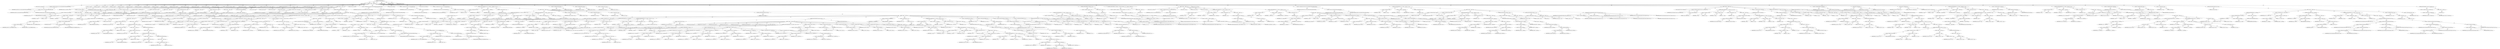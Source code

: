 digraph "sendMTFValues" {  
"111669149717" [label = <(METHOD,sendMTFValues)<SUB>601</SUB>> ]
"115964117002" [label = <(PARAM,this)<SUB>601</SUB>> ]
"25769803853" [label = <(BLOCK,&lt;empty&gt;,&lt;empty&gt;)<SUB>601</SUB>> ]
"94489280542" [label = <(LOCAL,char[][] len: char[][])<SUB>602</SUB>> ]
"30064771658" [label = <(&lt;operator&gt;.assignment,char[][] len = new char[N_GROUPS][MAX_ALPHA_SIZE])<SUB>602</SUB>> ]
"68719477223" [label = <(IDENTIFIER,len,char[][] len = new char[N_GROUPS][MAX_ALPHA_SIZE])<SUB>602</SUB>> ]
"30064771659" [label = <(&lt;operator&gt;.alloc,new char[N_GROUPS][MAX_ALPHA_SIZE])> ]
"68719477224" [label = <(IDENTIFIER,N_GROUPS,new char[N_GROUPS][MAX_ALPHA_SIZE])<SUB>602</SUB>> ]
"68719477225" [label = <(IDENTIFIER,MAX_ALPHA_SIZE,new char[N_GROUPS][MAX_ALPHA_SIZE])<SUB>602</SUB>> ]
"94489280543" [label = <(LOCAL,int v: int)<SUB>604</SUB>> ]
"94489280544" [label = <(LOCAL,int t: int)<SUB>604</SUB>> ]
"94489280545" [label = <(LOCAL,int i: int)<SUB>604</SUB>> ]
"94489280546" [label = <(LOCAL,int j: int)<SUB>604</SUB>> ]
"94489280547" [label = <(LOCAL,int gs: int)<SUB>604</SUB>> ]
"94489280548" [label = <(LOCAL,int ge: int)<SUB>604</SUB>> ]
"94489280549" [label = <(LOCAL,int totc: int)<SUB>604</SUB>> ]
"94489280550" [label = <(LOCAL,int bt: int)<SUB>604</SUB>> ]
"94489280551" [label = <(LOCAL,int bc: int)<SUB>604</SUB>> ]
"94489280552" [label = <(LOCAL,int iter: int)<SUB>604</SUB>> ]
"94489280553" [label = <(LOCAL,int nSelectors: int)<SUB>605</SUB>> ]
"94489280554" [label = <(LOCAL,int alphaSize: int)<SUB>605</SUB>> ]
"94489280555" [label = <(LOCAL,int minLen: int)<SUB>605</SUB>> ]
"94489280556" [label = <(LOCAL,int maxLen: int)<SUB>605</SUB>> ]
"94489280557" [label = <(LOCAL,int selCtr: int)<SUB>605</SUB>> ]
"30064771660" [label = <(&lt;operator&gt;.assignment,int nSelectors = 0)<SUB>605</SUB>> ]
"68719477226" [label = <(IDENTIFIER,nSelectors,int nSelectors = 0)<SUB>605</SUB>> ]
"90194313400" [label = <(LITERAL,0,int nSelectors = 0)<SUB>605</SUB>> ]
"94489280558" [label = <(LOCAL,int nGroups: int)<SUB>606</SUB>> ]
"94489280559" [label = <(LOCAL,int nBytes: int)<SUB>606</SUB>> ]
"30064771661" [label = <(&lt;operator&gt;.assignment,alphaSize = nInUse + 2)<SUB>608</SUB>> ]
"68719477227" [label = <(IDENTIFIER,alphaSize,alphaSize = nInUse + 2)<SUB>608</SUB>> ]
"30064771662" [label = <(&lt;operator&gt;.addition,nInUse + 2)<SUB>608</SUB>> ]
"30064771663" [label = <(&lt;operator&gt;.fieldAccess,this.nInUse)<SUB>608</SUB>> ]
"68719477228" [label = <(IDENTIFIER,this,nInUse + 2)> ]
"55834574983" [label = <(FIELD_IDENTIFIER,nInUse,nInUse)<SUB>608</SUB>> ]
"90194313401" [label = <(LITERAL,2,nInUse + 2)<SUB>608</SUB>> ]
"47244640313" [label = <(CONTROL_STRUCTURE,FOR,for (t = 0; Some(t &lt; N_GROUPS); t++))<SUB>609</SUB>> ]
"30064771664" [label = <(&lt;operator&gt;.assignment,t = 0)<SUB>609</SUB>> ]
"68719477229" [label = <(IDENTIFIER,t,t = 0)<SUB>609</SUB>> ]
"90194313402" [label = <(LITERAL,0,t = 0)<SUB>609</SUB>> ]
"30064771665" [label = <(&lt;operator&gt;.lessThan,t &lt; N_GROUPS)<SUB>609</SUB>> ]
"68719477230" [label = <(IDENTIFIER,t,t &lt; N_GROUPS)<SUB>609</SUB>> ]
"68719477231" [label = <(IDENTIFIER,N_GROUPS,t &lt; N_GROUPS)<SUB>609</SUB>> ]
"30064771666" [label = <(&lt;operator&gt;.postIncrement,t++)<SUB>609</SUB>> ]
"68719477232" [label = <(IDENTIFIER,t,t++)<SUB>609</SUB>> ]
"25769803854" [label = <(BLOCK,&lt;empty&gt;,&lt;empty&gt;)<SUB>609</SUB>> ]
"47244640314" [label = <(CONTROL_STRUCTURE,FOR,for (v = 0; Some(v &lt; alphaSize); v++))<SUB>610</SUB>> ]
"30064771667" [label = <(&lt;operator&gt;.assignment,v = 0)<SUB>610</SUB>> ]
"68719477233" [label = <(IDENTIFIER,v,v = 0)<SUB>610</SUB>> ]
"90194313403" [label = <(LITERAL,0,v = 0)<SUB>610</SUB>> ]
"30064771668" [label = <(&lt;operator&gt;.lessThan,v &lt; alphaSize)<SUB>610</SUB>> ]
"68719477234" [label = <(IDENTIFIER,v,v &lt; alphaSize)<SUB>610</SUB>> ]
"68719477235" [label = <(IDENTIFIER,alphaSize,v &lt; alphaSize)<SUB>610</SUB>> ]
"30064771669" [label = <(&lt;operator&gt;.postIncrement,v++)<SUB>610</SUB>> ]
"68719477236" [label = <(IDENTIFIER,v,v++)<SUB>610</SUB>> ]
"25769803855" [label = <(BLOCK,&lt;empty&gt;,&lt;empty&gt;)<SUB>610</SUB>> ]
"30064771670" [label = <(&lt;operator&gt;.assignment,len[t][v] = (char) GREATER_ICOST)<SUB>611</SUB>> ]
"30064771671" [label = <(&lt;operator&gt;.indexAccess,len[t][v])<SUB>611</SUB>> ]
"30064771672" [label = <(&lt;operator&gt;.indexAccess,len[t])<SUB>611</SUB>> ]
"68719477237" [label = <(IDENTIFIER,len,len[t][v] = (char) GREATER_ICOST)<SUB>611</SUB>> ]
"68719477238" [label = <(IDENTIFIER,t,len[t][v] = (char) GREATER_ICOST)<SUB>611</SUB>> ]
"68719477239" [label = <(IDENTIFIER,v,len[t][v] = (char) GREATER_ICOST)<SUB>611</SUB>> ]
"30064771673" [label = <(&lt;operator&gt;.cast,(char) GREATER_ICOST)<SUB>611</SUB>> ]
"180388626447" [label = <(TYPE_REF,char,char)<SUB>611</SUB>> ]
"30064771674" [label = <(&lt;operator&gt;.fieldAccess,CBZip2OutputStream.GREATER_ICOST)<SUB>611</SUB>> ]
"180388626448" [label = <(TYPE_REF,CBZip2OutputStream,CBZip2OutputStream)<SUB>611</SUB>> ]
"55834574984" [label = <(FIELD_IDENTIFIER,GREATER_ICOST,GREATER_ICOST)<SUB>611</SUB>> ]
"47244640315" [label = <(CONTROL_STRUCTURE,IF,if (nMTF &lt;= 0))<SUB>616</SUB>> ]
"30064771675" [label = <(&lt;operator&gt;.lessEqualsThan,nMTF &lt;= 0)<SUB>616</SUB>> ]
"30064771676" [label = <(&lt;operator&gt;.fieldAccess,this.nMTF)<SUB>616</SUB>> ]
"68719477240" [label = <(IDENTIFIER,this,nMTF &lt;= 0)> ]
"55834574985" [label = <(FIELD_IDENTIFIER,nMTF,nMTF)<SUB>616</SUB>> ]
"90194313404" [label = <(LITERAL,0,nMTF &lt;= 0)<SUB>616</SUB>> ]
"25769803856" [label = <(BLOCK,&lt;empty&gt;,&lt;empty&gt;)<SUB>616</SUB>> ]
"30064771677" [label = <(panic,panic())<SUB>617</SUB>> ]
"47244640316" [label = <(CONTROL_STRUCTURE,IF,if (nMTF &lt; 200))<SUB>620</SUB>> ]
"30064771678" [label = <(&lt;operator&gt;.lessThan,nMTF &lt; 200)<SUB>620</SUB>> ]
"30064771679" [label = <(&lt;operator&gt;.fieldAccess,this.nMTF)<SUB>620</SUB>> ]
"68719477241" [label = <(IDENTIFIER,this,nMTF &lt; 200)> ]
"55834574986" [label = <(FIELD_IDENTIFIER,nMTF,nMTF)<SUB>620</SUB>> ]
"90194313405" [label = <(LITERAL,200,nMTF &lt; 200)<SUB>620</SUB>> ]
"25769803857" [label = <(BLOCK,&lt;empty&gt;,&lt;empty&gt;)<SUB>620</SUB>> ]
"30064771680" [label = <(&lt;operator&gt;.assignment,nGroups = 2)<SUB>621</SUB>> ]
"68719477242" [label = <(IDENTIFIER,nGroups,nGroups = 2)<SUB>621</SUB>> ]
"90194313406" [label = <(LITERAL,2,nGroups = 2)<SUB>621</SUB>> ]
"47244640317" [label = <(CONTROL_STRUCTURE,ELSE,else)<SUB>622</SUB>> ]
"25769803858" [label = <(BLOCK,&lt;empty&gt;,&lt;empty&gt;)<SUB>622</SUB>> ]
"47244640318" [label = <(CONTROL_STRUCTURE,IF,if (nMTF &lt; 600))<SUB>622</SUB>> ]
"30064771681" [label = <(&lt;operator&gt;.lessThan,nMTF &lt; 600)<SUB>622</SUB>> ]
"30064771682" [label = <(&lt;operator&gt;.fieldAccess,this.nMTF)<SUB>622</SUB>> ]
"68719477243" [label = <(IDENTIFIER,this,nMTF &lt; 600)> ]
"55834574987" [label = <(FIELD_IDENTIFIER,nMTF,nMTF)<SUB>622</SUB>> ]
"90194313407" [label = <(LITERAL,600,nMTF &lt; 600)<SUB>622</SUB>> ]
"25769803859" [label = <(BLOCK,&lt;empty&gt;,&lt;empty&gt;)<SUB>622</SUB>> ]
"30064771683" [label = <(&lt;operator&gt;.assignment,nGroups = 3)<SUB>623</SUB>> ]
"68719477244" [label = <(IDENTIFIER,nGroups,nGroups = 3)<SUB>623</SUB>> ]
"90194313408" [label = <(LITERAL,3,nGroups = 3)<SUB>623</SUB>> ]
"47244640319" [label = <(CONTROL_STRUCTURE,ELSE,else)<SUB>624</SUB>> ]
"25769803860" [label = <(BLOCK,&lt;empty&gt;,&lt;empty&gt;)<SUB>624</SUB>> ]
"47244640320" [label = <(CONTROL_STRUCTURE,IF,if (nMTF &lt; 1200))<SUB>624</SUB>> ]
"30064771684" [label = <(&lt;operator&gt;.lessThan,nMTF &lt; 1200)<SUB>624</SUB>> ]
"30064771685" [label = <(&lt;operator&gt;.fieldAccess,this.nMTF)<SUB>624</SUB>> ]
"68719477245" [label = <(IDENTIFIER,this,nMTF &lt; 1200)> ]
"55834574988" [label = <(FIELD_IDENTIFIER,nMTF,nMTF)<SUB>624</SUB>> ]
"90194313409" [label = <(LITERAL,1200,nMTF &lt; 1200)<SUB>624</SUB>> ]
"25769803861" [label = <(BLOCK,&lt;empty&gt;,&lt;empty&gt;)<SUB>624</SUB>> ]
"30064771686" [label = <(&lt;operator&gt;.assignment,nGroups = 4)<SUB>625</SUB>> ]
"68719477246" [label = <(IDENTIFIER,nGroups,nGroups = 4)<SUB>625</SUB>> ]
"90194313410" [label = <(LITERAL,4,nGroups = 4)<SUB>625</SUB>> ]
"47244640321" [label = <(CONTROL_STRUCTURE,ELSE,else)<SUB>626</SUB>> ]
"25769803862" [label = <(BLOCK,&lt;empty&gt;,&lt;empty&gt;)<SUB>626</SUB>> ]
"47244640322" [label = <(CONTROL_STRUCTURE,IF,if (nMTF &lt; 2400))<SUB>626</SUB>> ]
"30064771687" [label = <(&lt;operator&gt;.lessThan,nMTF &lt; 2400)<SUB>626</SUB>> ]
"30064771688" [label = <(&lt;operator&gt;.fieldAccess,this.nMTF)<SUB>626</SUB>> ]
"68719477247" [label = <(IDENTIFIER,this,nMTF &lt; 2400)> ]
"55834574989" [label = <(FIELD_IDENTIFIER,nMTF,nMTF)<SUB>626</SUB>> ]
"90194313411" [label = <(LITERAL,2400,nMTF &lt; 2400)<SUB>626</SUB>> ]
"25769803863" [label = <(BLOCK,&lt;empty&gt;,&lt;empty&gt;)<SUB>626</SUB>> ]
"30064771689" [label = <(&lt;operator&gt;.assignment,nGroups = 5)<SUB>627</SUB>> ]
"68719477248" [label = <(IDENTIFIER,nGroups,nGroups = 5)<SUB>627</SUB>> ]
"90194313412" [label = <(LITERAL,5,nGroups = 5)<SUB>627</SUB>> ]
"47244640323" [label = <(CONTROL_STRUCTURE,ELSE,else)<SUB>628</SUB>> ]
"25769803864" [label = <(BLOCK,&lt;empty&gt;,&lt;empty&gt;)<SUB>628</SUB>> ]
"30064771690" [label = <(&lt;operator&gt;.assignment,nGroups = 6)<SUB>629</SUB>> ]
"68719477249" [label = <(IDENTIFIER,nGroups,nGroups = 6)<SUB>629</SUB>> ]
"90194313413" [label = <(LITERAL,6,nGroups = 6)<SUB>629</SUB>> ]
"25769803865" [label = <(BLOCK,&lt;empty&gt;,&lt;empty&gt;)<SUB>632</SUB>> ]
"94489280560" [label = <(LOCAL,int nPart: int)<SUB>633</SUB>> ]
"94489280561" [label = <(LOCAL,int remF: int)<SUB>633</SUB>> ]
"94489280562" [label = <(LOCAL,int tFreq: int)<SUB>633</SUB>> ]
"94489280563" [label = <(LOCAL,int aFreq: int)<SUB>633</SUB>> ]
"30064771691" [label = <(&lt;operator&gt;.assignment,nPart = nGroups)<SUB>635</SUB>> ]
"68719477250" [label = <(IDENTIFIER,nPart,nPart = nGroups)<SUB>635</SUB>> ]
"68719477251" [label = <(IDENTIFIER,nGroups,nPart = nGroups)<SUB>635</SUB>> ]
"30064771692" [label = <(&lt;operator&gt;.assignment,remF = nMTF)<SUB>636</SUB>> ]
"68719477252" [label = <(IDENTIFIER,remF,remF = nMTF)<SUB>636</SUB>> ]
"30064771693" [label = <(&lt;operator&gt;.fieldAccess,this.nMTF)<SUB>636</SUB>> ]
"68719477253" [label = <(IDENTIFIER,this,remF = nMTF)> ]
"55834574990" [label = <(FIELD_IDENTIFIER,nMTF,nMTF)<SUB>636</SUB>> ]
"30064771694" [label = <(&lt;operator&gt;.assignment,gs = 0)<SUB>637</SUB>> ]
"68719477254" [label = <(IDENTIFIER,gs,gs = 0)<SUB>637</SUB>> ]
"90194313414" [label = <(LITERAL,0,gs = 0)<SUB>637</SUB>> ]
"47244640324" [label = <(CONTROL_STRUCTURE,WHILE,while (nPart &gt; 0))<SUB>638</SUB>> ]
"30064771695" [label = <(&lt;operator&gt;.greaterThan,nPart &gt; 0)<SUB>638</SUB>> ]
"68719477255" [label = <(IDENTIFIER,nPart,nPart &gt; 0)<SUB>638</SUB>> ]
"90194313415" [label = <(LITERAL,0,nPart &gt; 0)<SUB>638</SUB>> ]
"25769803866" [label = <(BLOCK,&lt;empty&gt;,&lt;empty&gt;)<SUB>638</SUB>> ]
"30064771696" [label = <(&lt;operator&gt;.assignment,tFreq = remF / nPart)<SUB>639</SUB>> ]
"68719477256" [label = <(IDENTIFIER,tFreq,tFreq = remF / nPart)<SUB>639</SUB>> ]
"30064771697" [label = <(&lt;operator&gt;.division,remF / nPart)<SUB>639</SUB>> ]
"68719477257" [label = <(IDENTIFIER,remF,remF / nPart)<SUB>639</SUB>> ]
"68719477258" [label = <(IDENTIFIER,nPart,remF / nPart)<SUB>639</SUB>> ]
"30064771698" [label = <(&lt;operator&gt;.assignment,ge = gs - 1)<SUB>640</SUB>> ]
"68719477259" [label = <(IDENTIFIER,ge,ge = gs - 1)<SUB>640</SUB>> ]
"30064771699" [label = <(&lt;operator&gt;.subtraction,gs - 1)<SUB>640</SUB>> ]
"68719477260" [label = <(IDENTIFIER,gs,gs - 1)<SUB>640</SUB>> ]
"90194313416" [label = <(LITERAL,1,gs - 1)<SUB>640</SUB>> ]
"30064771700" [label = <(&lt;operator&gt;.assignment,aFreq = 0)<SUB>641</SUB>> ]
"68719477261" [label = <(IDENTIFIER,aFreq,aFreq = 0)<SUB>641</SUB>> ]
"90194313417" [label = <(LITERAL,0,aFreq = 0)<SUB>641</SUB>> ]
"47244640325" [label = <(CONTROL_STRUCTURE,WHILE,while (aFreq &lt; tFreq &amp;&amp; ge &lt; alphaSize - 1))<SUB>642</SUB>> ]
"30064771701" [label = <(&lt;operator&gt;.logicalAnd,aFreq &lt; tFreq &amp;&amp; ge &lt; alphaSize - 1)<SUB>642</SUB>> ]
"30064771702" [label = <(&lt;operator&gt;.lessThan,aFreq &lt; tFreq)<SUB>642</SUB>> ]
"68719477262" [label = <(IDENTIFIER,aFreq,aFreq &lt; tFreq)<SUB>642</SUB>> ]
"68719477263" [label = <(IDENTIFIER,tFreq,aFreq &lt; tFreq)<SUB>642</SUB>> ]
"30064771703" [label = <(&lt;operator&gt;.lessThan,ge &lt; alphaSize - 1)<SUB>642</SUB>> ]
"68719477264" [label = <(IDENTIFIER,ge,ge &lt; alphaSize - 1)<SUB>642</SUB>> ]
"30064771704" [label = <(&lt;operator&gt;.subtraction,alphaSize - 1)<SUB>642</SUB>> ]
"68719477265" [label = <(IDENTIFIER,alphaSize,alphaSize - 1)<SUB>642</SUB>> ]
"90194313418" [label = <(LITERAL,1,alphaSize - 1)<SUB>642</SUB>> ]
"25769803867" [label = <(BLOCK,&lt;empty&gt;,&lt;empty&gt;)<SUB>642</SUB>> ]
"30064771705" [label = <(&lt;operator&gt;.postIncrement,ge++)<SUB>643</SUB>> ]
"68719477266" [label = <(IDENTIFIER,ge,ge++)<SUB>643</SUB>> ]
"30064771706" [label = <(&lt;operator&gt;.assignmentPlus,aFreq += mtfFreq[ge])<SUB>644</SUB>> ]
"68719477267" [label = <(IDENTIFIER,aFreq,aFreq += mtfFreq[ge])<SUB>644</SUB>> ]
"30064771707" [label = <(&lt;operator&gt;.indexAccess,mtfFreq[ge])<SUB>644</SUB>> ]
"30064771708" [label = <(&lt;operator&gt;.fieldAccess,this.mtfFreq)<SUB>644</SUB>> ]
"68719477268" [label = <(IDENTIFIER,this,aFreq += mtfFreq[ge])> ]
"55834574991" [label = <(FIELD_IDENTIFIER,mtfFreq,mtfFreq)<SUB>644</SUB>> ]
"68719477269" [label = <(IDENTIFIER,ge,aFreq += mtfFreq[ge])<SUB>644</SUB>> ]
"47244640326" [label = <(CONTROL_STRUCTURE,IF,if (ge &gt; gs &amp;&amp; nPart != nGroups &amp;&amp; nPart != 1 &amp;&amp; ((nGroups - nPart) % 2 == 1)))<SUB>647</SUB>> ]
"30064771709" [label = <(&lt;operator&gt;.logicalAnd,ge &gt; gs &amp;&amp; nPart != nGroups &amp;&amp; nPart != 1 &amp;&amp; ((...)<SUB>647</SUB>> ]
"30064771710" [label = <(&lt;operator&gt;.logicalAnd,ge &gt; gs &amp;&amp; nPart != nGroups &amp;&amp; nPart != 1)<SUB>647</SUB>> ]
"30064771711" [label = <(&lt;operator&gt;.logicalAnd,ge &gt; gs &amp;&amp; nPart != nGroups)<SUB>647</SUB>> ]
"30064771712" [label = <(&lt;operator&gt;.greaterThan,ge &gt; gs)<SUB>647</SUB>> ]
"68719477270" [label = <(IDENTIFIER,ge,ge &gt; gs)<SUB>647</SUB>> ]
"68719477271" [label = <(IDENTIFIER,gs,ge &gt; gs)<SUB>647</SUB>> ]
"30064771713" [label = <(&lt;operator&gt;.notEquals,nPart != nGroups)<SUB>647</SUB>> ]
"68719477272" [label = <(IDENTIFIER,nPart,nPart != nGroups)<SUB>647</SUB>> ]
"68719477273" [label = <(IDENTIFIER,nGroups,nPart != nGroups)<SUB>647</SUB>> ]
"30064771714" [label = <(&lt;operator&gt;.notEquals,nPart != 1)<SUB>647</SUB>> ]
"68719477274" [label = <(IDENTIFIER,nPart,nPart != 1)<SUB>647</SUB>> ]
"90194313419" [label = <(LITERAL,1,nPart != 1)<SUB>647</SUB>> ]
"30064771715" [label = <(&lt;operator&gt;.equals,(nGroups - nPart) % 2 == 1)<SUB>648</SUB>> ]
"30064771716" [label = <(&lt;operator&gt;.modulo,(nGroups - nPart) % 2)<SUB>648</SUB>> ]
"30064771717" [label = <(&lt;operator&gt;.subtraction,nGroups - nPart)<SUB>648</SUB>> ]
"68719477275" [label = <(IDENTIFIER,nGroups,nGroups - nPart)<SUB>648</SUB>> ]
"68719477276" [label = <(IDENTIFIER,nPart,nGroups - nPart)<SUB>648</SUB>> ]
"90194313420" [label = <(LITERAL,2,(nGroups - nPart) % 2)<SUB>648</SUB>> ]
"90194313421" [label = <(LITERAL,1,(nGroups - nPart) % 2 == 1)<SUB>648</SUB>> ]
"25769803868" [label = <(BLOCK,&lt;empty&gt;,&lt;empty&gt;)<SUB>648</SUB>> ]
"30064771718" [label = <(&lt;operator&gt;.assignmentMinus,aFreq -= mtfFreq[ge])<SUB>649</SUB>> ]
"68719477277" [label = <(IDENTIFIER,aFreq,aFreq -= mtfFreq[ge])<SUB>649</SUB>> ]
"30064771719" [label = <(&lt;operator&gt;.indexAccess,mtfFreq[ge])<SUB>649</SUB>> ]
"30064771720" [label = <(&lt;operator&gt;.fieldAccess,this.mtfFreq)<SUB>649</SUB>> ]
"68719477278" [label = <(IDENTIFIER,this,aFreq -= mtfFreq[ge])> ]
"55834574992" [label = <(FIELD_IDENTIFIER,mtfFreq,mtfFreq)<SUB>649</SUB>> ]
"68719477279" [label = <(IDENTIFIER,ge,aFreq -= mtfFreq[ge])<SUB>649</SUB>> ]
"30064771721" [label = <(&lt;operator&gt;.postDecrement,ge--)<SUB>650</SUB>> ]
"68719477280" [label = <(IDENTIFIER,ge,ge--)<SUB>650</SUB>> ]
"47244640327" [label = <(CONTROL_STRUCTURE,FOR,for (v = 0; Some(v &lt; alphaSize); v++))<SUB>653</SUB>> ]
"30064771722" [label = <(&lt;operator&gt;.assignment,v = 0)<SUB>653</SUB>> ]
"68719477281" [label = <(IDENTIFIER,v,v = 0)<SUB>653</SUB>> ]
"90194313422" [label = <(LITERAL,0,v = 0)<SUB>653</SUB>> ]
"30064771723" [label = <(&lt;operator&gt;.lessThan,v &lt; alphaSize)<SUB>653</SUB>> ]
"68719477282" [label = <(IDENTIFIER,v,v &lt; alphaSize)<SUB>653</SUB>> ]
"68719477283" [label = <(IDENTIFIER,alphaSize,v &lt; alphaSize)<SUB>653</SUB>> ]
"30064771724" [label = <(&lt;operator&gt;.postIncrement,v++)<SUB>653</SUB>> ]
"68719477284" [label = <(IDENTIFIER,v,v++)<SUB>653</SUB>> ]
"25769803869" [label = <(BLOCK,&lt;empty&gt;,&lt;empty&gt;)<SUB>653</SUB>> ]
"47244640328" [label = <(CONTROL_STRUCTURE,IF,if (v &gt;= gs &amp;&amp; v &lt;= ge))<SUB>654</SUB>> ]
"30064771725" [label = <(&lt;operator&gt;.logicalAnd,v &gt;= gs &amp;&amp; v &lt;= ge)<SUB>654</SUB>> ]
"30064771726" [label = <(&lt;operator&gt;.greaterEqualsThan,v &gt;= gs)<SUB>654</SUB>> ]
"68719477285" [label = <(IDENTIFIER,v,v &gt;= gs)<SUB>654</SUB>> ]
"68719477286" [label = <(IDENTIFIER,gs,v &gt;= gs)<SUB>654</SUB>> ]
"30064771727" [label = <(&lt;operator&gt;.lessEqualsThan,v &lt;= ge)<SUB>654</SUB>> ]
"68719477287" [label = <(IDENTIFIER,v,v &lt;= ge)<SUB>654</SUB>> ]
"68719477288" [label = <(IDENTIFIER,ge,v &lt;= ge)<SUB>654</SUB>> ]
"25769803870" [label = <(BLOCK,&lt;empty&gt;,&lt;empty&gt;)<SUB>654</SUB>> ]
"30064771728" [label = <(&lt;operator&gt;.assignment,len[nPart - 1][v] = (char) LESSER_ICOST)<SUB>655</SUB>> ]
"30064771729" [label = <(&lt;operator&gt;.indexAccess,len[nPart - 1][v])<SUB>655</SUB>> ]
"30064771730" [label = <(&lt;operator&gt;.indexAccess,len[nPart - 1])<SUB>655</SUB>> ]
"68719477289" [label = <(IDENTIFIER,len,len[nPart - 1][v] = (char) LESSER_ICOST)<SUB>655</SUB>> ]
"30064771731" [label = <(&lt;operator&gt;.subtraction,nPart - 1)<SUB>655</SUB>> ]
"68719477290" [label = <(IDENTIFIER,nPart,nPart - 1)<SUB>655</SUB>> ]
"90194313423" [label = <(LITERAL,1,nPart - 1)<SUB>655</SUB>> ]
"68719477291" [label = <(IDENTIFIER,v,len[nPart - 1][v] = (char) LESSER_ICOST)<SUB>655</SUB>> ]
"30064771732" [label = <(&lt;operator&gt;.cast,(char) LESSER_ICOST)<SUB>655</SUB>> ]
"180388626449" [label = <(TYPE_REF,char,char)<SUB>655</SUB>> ]
"30064771733" [label = <(&lt;operator&gt;.fieldAccess,CBZip2OutputStream.LESSER_ICOST)<SUB>655</SUB>> ]
"180388626450" [label = <(TYPE_REF,CBZip2OutputStream,CBZip2OutputStream)<SUB>655</SUB>> ]
"55834574993" [label = <(FIELD_IDENTIFIER,LESSER_ICOST,LESSER_ICOST)<SUB>655</SUB>> ]
"47244640329" [label = <(CONTROL_STRUCTURE,ELSE,else)<SUB>656</SUB>> ]
"25769803871" [label = <(BLOCK,&lt;empty&gt;,&lt;empty&gt;)<SUB>656</SUB>> ]
"30064771734" [label = <(&lt;operator&gt;.assignment,len[nPart - 1][v] = (char) GREATER_ICOST)<SUB>657</SUB>> ]
"30064771735" [label = <(&lt;operator&gt;.indexAccess,len[nPart - 1][v])<SUB>657</SUB>> ]
"30064771736" [label = <(&lt;operator&gt;.indexAccess,len[nPart - 1])<SUB>657</SUB>> ]
"68719477292" [label = <(IDENTIFIER,len,len[nPart - 1][v] = (char) GREATER_ICOST)<SUB>657</SUB>> ]
"30064771737" [label = <(&lt;operator&gt;.subtraction,nPart - 1)<SUB>657</SUB>> ]
"68719477293" [label = <(IDENTIFIER,nPart,nPart - 1)<SUB>657</SUB>> ]
"90194313424" [label = <(LITERAL,1,nPart - 1)<SUB>657</SUB>> ]
"68719477294" [label = <(IDENTIFIER,v,len[nPart - 1][v] = (char) GREATER_ICOST)<SUB>657</SUB>> ]
"30064771738" [label = <(&lt;operator&gt;.cast,(char) GREATER_ICOST)<SUB>657</SUB>> ]
"180388626451" [label = <(TYPE_REF,char,char)<SUB>657</SUB>> ]
"30064771739" [label = <(&lt;operator&gt;.fieldAccess,CBZip2OutputStream.GREATER_ICOST)<SUB>657</SUB>> ]
"180388626452" [label = <(TYPE_REF,CBZip2OutputStream,CBZip2OutputStream)<SUB>657</SUB>> ]
"55834574994" [label = <(FIELD_IDENTIFIER,GREATER_ICOST,GREATER_ICOST)<SUB>657</SUB>> ]
"30064771740" [label = <(&lt;operator&gt;.postDecrement,nPart--)<SUB>661</SUB>> ]
"68719477295" [label = <(IDENTIFIER,nPart,nPart--)<SUB>661</SUB>> ]
"30064771741" [label = <(&lt;operator&gt;.assignment,gs = ge + 1)<SUB>662</SUB>> ]
"68719477296" [label = <(IDENTIFIER,gs,gs = ge + 1)<SUB>662</SUB>> ]
"30064771742" [label = <(&lt;operator&gt;.addition,ge + 1)<SUB>662</SUB>> ]
"68719477297" [label = <(IDENTIFIER,ge,ge + 1)<SUB>662</SUB>> ]
"90194313425" [label = <(LITERAL,1,ge + 1)<SUB>662</SUB>> ]
"30064771743" [label = <(&lt;operator&gt;.assignmentMinus,remF -= aFreq)<SUB>663</SUB>> ]
"68719477298" [label = <(IDENTIFIER,remF,remF -= aFreq)<SUB>663</SUB>> ]
"68719477299" [label = <(IDENTIFIER,aFreq,remF -= aFreq)<SUB>663</SUB>> ]
"94489280564" [label = <(LOCAL,int[][] rfreq: int[][])<SUB>667</SUB>> ]
"30064771744" [label = <(&lt;operator&gt;.assignment,int[][] rfreq = new int[N_GROUPS][MAX_ALPHA_SIZE])<SUB>667</SUB>> ]
"68719477300" [label = <(IDENTIFIER,rfreq,int[][] rfreq = new int[N_GROUPS][MAX_ALPHA_SIZE])<SUB>667</SUB>> ]
"30064771745" [label = <(&lt;operator&gt;.alloc,new int[N_GROUPS][MAX_ALPHA_SIZE])> ]
"68719477301" [label = <(IDENTIFIER,N_GROUPS,new int[N_GROUPS][MAX_ALPHA_SIZE])<SUB>667</SUB>> ]
"68719477302" [label = <(IDENTIFIER,MAX_ALPHA_SIZE,new int[N_GROUPS][MAX_ALPHA_SIZE])<SUB>667</SUB>> ]
"94489280565" [label = <(LOCAL,int[] fave: int[])<SUB>668</SUB>> ]
"30064771746" [label = <(&lt;operator&gt;.assignment,int[] fave = new int[N_GROUPS])<SUB>668</SUB>> ]
"68719477303" [label = <(IDENTIFIER,fave,int[] fave = new int[N_GROUPS])<SUB>668</SUB>> ]
"30064771747" [label = <(&lt;operator&gt;.alloc,new int[N_GROUPS])> ]
"68719477304" [label = <(IDENTIFIER,N_GROUPS,new int[N_GROUPS])<SUB>668</SUB>> ]
"94489280566" [label = <(LOCAL,short[] cost: short[])<SUB>669</SUB>> ]
"30064771748" [label = <(&lt;operator&gt;.assignment,short[] cost = new short[N_GROUPS])<SUB>669</SUB>> ]
"68719477305" [label = <(IDENTIFIER,cost,short[] cost = new short[N_GROUPS])<SUB>669</SUB>> ]
"30064771749" [label = <(&lt;operator&gt;.alloc,new short[N_GROUPS])> ]
"68719477306" [label = <(IDENTIFIER,N_GROUPS,new short[N_GROUPS])<SUB>669</SUB>> ]
"47244640330" [label = <(CONTROL_STRUCTURE,FOR,for (iter = 0; Some(iter &lt; N_ITERS); iter++))<SUB>673</SUB>> ]
"30064771750" [label = <(&lt;operator&gt;.assignment,iter = 0)<SUB>673</SUB>> ]
"68719477307" [label = <(IDENTIFIER,iter,iter = 0)<SUB>673</SUB>> ]
"90194313426" [label = <(LITERAL,0,iter = 0)<SUB>673</SUB>> ]
"30064771751" [label = <(&lt;operator&gt;.lessThan,iter &lt; N_ITERS)<SUB>673</SUB>> ]
"68719477308" [label = <(IDENTIFIER,iter,iter &lt; N_ITERS)<SUB>673</SUB>> ]
"68719477309" [label = <(IDENTIFIER,N_ITERS,iter &lt; N_ITERS)<SUB>673</SUB>> ]
"30064771752" [label = <(&lt;operator&gt;.postIncrement,iter++)<SUB>673</SUB>> ]
"68719477310" [label = <(IDENTIFIER,iter,iter++)<SUB>673</SUB>> ]
"25769803872" [label = <(BLOCK,&lt;empty&gt;,&lt;empty&gt;)<SUB>673</SUB>> ]
"47244640331" [label = <(CONTROL_STRUCTURE,FOR,for (t = 0; Some(t &lt; nGroups); t++))<SUB>674</SUB>> ]
"30064771753" [label = <(&lt;operator&gt;.assignment,t = 0)<SUB>674</SUB>> ]
"68719477311" [label = <(IDENTIFIER,t,t = 0)<SUB>674</SUB>> ]
"90194313427" [label = <(LITERAL,0,t = 0)<SUB>674</SUB>> ]
"30064771754" [label = <(&lt;operator&gt;.lessThan,t &lt; nGroups)<SUB>674</SUB>> ]
"68719477312" [label = <(IDENTIFIER,t,t &lt; nGroups)<SUB>674</SUB>> ]
"68719477313" [label = <(IDENTIFIER,nGroups,t &lt; nGroups)<SUB>674</SUB>> ]
"30064771755" [label = <(&lt;operator&gt;.postIncrement,t++)<SUB>674</SUB>> ]
"68719477314" [label = <(IDENTIFIER,t,t++)<SUB>674</SUB>> ]
"25769803873" [label = <(BLOCK,&lt;empty&gt;,&lt;empty&gt;)<SUB>674</SUB>> ]
"30064771756" [label = <(&lt;operator&gt;.assignment,fave[t] = 0)<SUB>675</SUB>> ]
"30064771757" [label = <(&lt;operator&gt;.indexAccess,fave[t])<SUB>675</SUB>> ]
"68719477315" [label = <(IDENTIFIER,fave,fave[t] = 0)<SUB>675</SUB>> ]
"68719477316" [label = <(IDENTIFIER,t,fave[t] = 0)<SUB>675</SUB>> ]
"90194313428" [label = <(LITERAL,0,fave[t] = 0)<SUB>675</SUB>> ]
"47244640332" [label = <(CONTROL_STRUCTURE,FOR,for (t = 0; Some(t &lt; nGroups); t++))<SUB>678</SUB>> ]
"30064771758" [label = <(&lt;operator&gt;.assignment,t = 0)<SUB>678</SUB>> ]
"68719477317" [label = <(IDENTIFIER,t,t = 0)<SUB>678</SUB>> ]
"90194313429" [label = <(LITERAL,0,t = 0)<SUB>678</SUB>> ]
"30064771759" [label = <(&lt;operator&gt;.lessThan,t &lt; nGroups)<SUB>678</SUB>> ]
"68719477318" [label = <(IDENTIFIER,t,t &lt; nGroups)<SUB>678</SUB>> ]
"68719477319" [label = <(IDENTIFIER,nGroups,t &lt; nGroups)<SUB>678</SUB>> ]
"30064771760" [label = <(&lt;operator&gt;.postIncrement,t++)<SUB>678</SUB>> ]
"68719477320" [label = <(IDENTIFIER,t,t++)<SUB>678</SUB>> ]
"25769803874" [label = <(BLOCK,&lt;empty&gt;,&lt;empty&gt;)<SUB>678</SUB>> ]
"47244640333" [label = <(CONTROL_STRUCTURE,FOR,for (v = 0; Some(v &lt; alphaSize); v++))<SUB>679</SUB>> ]
"30064771761" [label = <(&lt;operator&gt;.assignment,v = 0)<SUB>679</SUB>> ]
"68719477321" [label = <(IDENTIFIER,v,v = 0)<SUB>679</SUB>> ]
"90194313430" [label = <(LITERAL,0,v = 0)<SUB>679</SUB>> ]
"30064771762" [label = <(&lt;operator&gt;.lessThan,v &lt; alphaSize)<SUB>679</SUB>> ]
"68719477322" [label = <(IDENTIFIER,v,v &lt; alphaSize)<SUB>679</SUB>> ]
"68719477323" [label = <(IDENTIFIER,alphaSize,v &lt; alphaSize)<SUB>679</SUB>> ]
"30064771763" [label = <(&lt;operator&gt;.postIncrement,v++)<SUB>679</SUB>> ]
"68719477324" [label = <(IDENTIFIER,v,v++)<SUB>679</SUB>> ]
"25769803875" [label = <(BLOCK,&lt;empty&gt;,&lt;empty&gt;)<SUB>679</SUB>> ]
"30064771764" [label = <(&lt;operator&gt;.assignment,rfreq[t][v] = 0)<SUB>680</SUB>> ]
"30064771765" [label = <(&lt;operator&gt;.indexAccess,rfreq[t][v])<SUB>680</SUB>> ]
"30064771766" [label = <(&lt;operator&gt;.indexAccess,rfreq[t])<SUB>680</SUB>> ]
"68719477325" [label = <(IDENTIFIER,rfreq,rfreq[t][v] = 0)<SUB>680</SUB>> ]
"68719477326" [label = <(IDENTIFIER,t,rfreq[t][v] = 0)<SUB>680</SUB>> ]
"68719477327" [label = <(IDENTIFIER,v,rfreq[t][v] = 0)<SUB>680</SUB>> ]
"90194313431" [label = <(LITERAL,0,rfreq[t][v] = 0)<SUB>680</SUB>> ]
"30064771767" [label = <(&lt;operator&gt;.assignment,nSelectors = 0)<SUB>684</SUB>> ]
"68719477328" [label = <(IDENTIFIER,nSelectors,nSelectors = 0)<SUB>684</SUB>> ]
"90194313432" [label = <(LITERAL,0,nSelectors = 0)<SUB>684</SUB>> ]
"30064771768" [label = <(&lt;operator&gt;.assignment,totc = 0)<SUB>685</SUB>> ]
"68719477329" [label = <(IDENTIFIER,totc,totc = 0)<SUB>685</SUB>> ]
"90194313433" [label = <(LITERAL,0,totc = 0)<SUB>685</SUB>> ]
"30064771769" [label = <(&lt;operator&gt;.assignment,gs = 0)<SUB>686</SUB>> ]
"68719477330" [label = <(IDENTIFIER,gs,gs = 0)<SUB>686</SUB>> ]
"90194313434" [label = <(LITERAL,0,gs = 0)<SUB>686</SUB>> ]
"47244640334" [label = <(CONTROL_STRUCTURE,WHILE,while (true))<SUB>687</SUB>> ]
"90194313435" [label = <(LITERAL,true,while (true))<SUB>687</SUB>> ]
"25769803876" [label = <(BLOCK,&lt;empty&gt;,&lt;empty&gt;)<SUB>687</SUB>> ]
"47244640335" [label = <(CONTROL_STRUCTURE,IF,if (gs &gt;= nMTF))<SUB>690</SUB>> ]
"30064771770" [label = <(&lt;operator&gt;.greaterEqualsThan,gs &gt;= nMTF)<SUB>690</SUB>> ]
"68719477331" [label = <(IDENTIFIER,gs,gs &gt;= nMTF)<SUB>690</SUB>> ]
"30064771771" [label = <(&lt;operator&gt;.fieldAccess,this.nMTF)<SUB>690</SUB>> ]
"68719477332" [label = <(IDENTIFIER,this,gs &gt;= nMTF)> ]
"55834574995" [label = <(FIELD_IDENTIFIER,nMTF,nMTF)<SUB>690</SUB>> ]
"25769803877" [label = <(BLOCK,&lt;empty&gt;,&lt;empty&gt;)<SUB>690</SUB>> ]
"47244640336" [label = <(CONTROL_STRUCTURE,BREAK,break;)<SUB>691</SUB>> ]
"30064771772" [label = <(&lt;operator&gt;.assignment,ge = gs + G_SIZE - 1)<SUB>693</SUB>> ]
"68719477333" [label = <(IDENTIFIER,ge,ge = gs + G_SIZE - 1)<SUB>693</SUB>> ]
"30064771773" [label = <(&lt;operator&gt;.subtraction,gs + G_SIZE - 1)<SUB>693</SUB>> ]
"30064771774" [label = <(&lt;operator&gt;.addition,gs + G_SIZE)<SUB>693</SUB>> ]
"68719477334" [label = <(IDENTIFIER,gs,gs + G_SIZE)<SUB>693</SUB>> ]
"68719477335" [label = <(IDENTIFIER,G_SIZE,gs + G_SIZE)<SUB>693</SUB>> ]
"90194313436" [label = <(LITERAL,1,gs + G_SIZE - 1)<SUB>693</SUB>> ]
"47244640337" [label = <(CONTROL_STRUCTURE,IF,if (ge &gt;= nMTF))<SUB>694</SUB>> ]
"30064771775" [label = <(&lt;operator&gt;.greaterEqualsThan,ge &gt;= nMTF)<SUB>694</SUB>> ]
"68719477336" [label = <(IDENTIFIER,ge,ge &gt;= nMTF)<SUB>694</SUB>> ]
"30064771776" [label = <(&lt;operator&gt;.fieldAccess,this.nMTF)<SUB>694</SUB>> ]
"68719477337" [label = <(IDENTIFIER,this,ge &gt;= nMTF)> ]
"55834574996" [label = <(FIELD_IDENTIFIER,nMTF,nMTF)<SUB>694</SUB>> ]
"25769803878" [label = <(BLOCK,&lt;empty&gt;,&lt;empty&gt;)<SUB>694</SUB>> ]
"30064771777" [label = <(&lt;operator&gt;.assignment,ge = nMTF - 1)<SUB>695</SUB>> ]
"68719477338" [label = <(IDENTIFIER,ge,ge = nMTF - 1)<SUB>695</SUB>> ]
"30064771778" [label = <(&lt;operator&gt;.subtraction,nMTF - 1)<SUB>695</SUB>> ]
"30064771779" [label = <(&lt;operator&gt;.fieldAccess,this.nMTF)<SUB>695</SUB>> ]
"68719477339" [label = <(IDENTIFIER,this,nMTF - 1)> ]
"55834574997" [label = <(FIELD_IDENTIFIER,nMTF,nMTF)<SUB>695</SUB>> ]
"90194313437" [label = <(LITERAL,1,nMTF - 1)<SUB>695</SUB>> ]
"47244640338" [label = <(CONTROL_STRUCTURE,FOR,for (t = 0; Some(t &lt; nGroups); t++))<SUB>702</SUB>> ]
"30064771780" [label = <(&lt;operator&gt;.assignment,t = 0)<SUB>702</SUB>> ]
"68719477340" [label = <(IDENTIFIER,t,t = 0)<SUB>702</SUB>> ]
"90194313438" [label = <(LITERAL,0,t = 0)<SUB>702</SUB>> ]
"30064771781" [label = <(&lt;operator&gt;.lessThan,t &lt; nGroups)<SUB>702</SUB>> ]
"68719477341" [label = <(IDENTIFIER,t,t &lt; nGroups)<SUB>702</SUB>> ]
"68719477342" [label = <(IDENTIFIER,nGroups,t &lt; nGroups)<SUB>702</SUB>> ]
"30064771782" [label = <(&lt;operator&gt;.postIncrement,t++)<SUB>702</SUB>> ]
"68719477343" [label = <(IDENTIFIER,t,t++)<SUB>702</SUB>> ]
"25769803879" [label = <(BLOCK,&lt;empty&gt;,&lt;empty&gt;)<SUB>702</SUB>> ]
"30064771783" [label = <(&lt;operator&gt;.assignment,cost[t] = 0)<SUB>703</SUB>> ]
"30064771784" [label = <(&lt;operator&gt;.indexAccess,cost[t])<SUB>703</SUB>> ]
"68719477344" [label = <(IDENTIFIER,cost,cost[t] = 0)<SUB>703</SUB>> ]
"68719477345" [label = <(IDENTIFIER,t,cost[t] = 0)<SUB>703</SUB>> ]
"90194313439" [label = <(LITERAL,0,cost[t] = 0)<SUB>703</SUB>> ]
"47244640339" [label = <(CONTROL_STRUCTURE,IF,if (nGroups == 6))<SUB>706</SUB>> ]
"30064771785" [label = <(&lt;operator&gt;.equals,nGroups == 6)<SUB>706</SUB>> ]
"68719477346" [label = <(IDENTIFIER,nGroups,nGroups == 6)<SUB>706</SUB>> ]
"90194313440" [label = <(LITERAL,6,nGroups == 6)<SUB>706</SUB>> ]
"25769803880" [label = <(BLOCK,&lt;empty&gt;,&lt;empty&gt;)<SUB>706</SUB>> ]
"94489280567" [label = <(LOCAL,short cost0: short)<SUB>707</SUB>> ]
"94489280568" [label = <(LOCAL,short cost1: short)<SUB>707</SUB>> ]
"94489280569" [label = <(LOCAL,short cost2: short)<SUB>707</SUB>> ]
"94489280570" [label = <(LOCAL,short cost3: short)<SUB>707</SUB>> ]
"94489280571" [label = <(LOCAL,short cost4: short)<SUB>707</SUB>> ]
"94489280572" [label = <(LOCAL,short cost5: short)<SUB>707</SUB>> ]
"30064771786" [label = <(&lt;operator&gt;.assignment,cost0 = cost1 = cost2 = cost3 = cost4 = cost5 = 0)<SUB>708</SUB>> ]
"68719477347" [label = <(IDENTIFIER,cost0,cost0 = cost1 = cost2 = cost3 = cost4 = cost5 = 0)<SUB>708</SUB>> ]
"30064771787" [label = <(&lt;operator&gt;.assignment,cost1 = cost2 = cost3 = cost4 = cost5 = 0)<SUB>708</SUB>> ]
"68719477348" [label = <(IDENTIFIER,cost1,cost1 = cost2 = cost3 = cost4 = cost5 = 0)<SUB>708</SUB>> ]
"30064771788" [label = <(&lt;operator&gt;.assignment,cost2 = cost3 = cost4 = cost5 = 0)<SUB>708</SUB>> ]
"68719477349" [label = <(IDENTIFIER,cost2,cost2 = cost3 = cost4 = cost5 = 0)<SUB>708</SUB>> ]
"30064771789" [label = <(&lt;operator&gt;.assignment,cost3 = cost4 = cost5 = 0)<SUB>708</SUB>> ]
"68719477350" [label = <(IDENTIFIER,cost3,cost3 = cost4 = cost5 = 0)<SUB>708</SUB>> ]
"30064771790" [label = <(&lt;operator&gt;.assignment,cost4 = cost5 = 0)<SUB>708</SUB>> ]
"68719477351" [label = <(IDENTIFIER,cost4,cost4 = cost5 = 0)<SUB>708</SUB>> ]
"30064771791" [label = <(&lt;operator&gt;.assignment,cost5 = 0)<SUB>708</SUB>> ]
"68719477352" [label = <(IDENTIFIER,cost5,cost5 = 0)<SUB>708</SUB>> ]
"90194313441" [label = <(LITERAL,0,cost5 = 0)<SUB>708</SUB>> ]
"47244640340" [label = <(CONTROL_STRUCTURE,FOR,for (i = gs; Some(i &lt;= ge); i++))<SUB>709</SUB>> ]
"30064771792" [label = <(&lt;operator&gt;.assignment,i = gs)<SUB>709</SUB>> ]
"68719477353" [label = <(IDENTIFIER,i,i = gs)<SUB>709</SUB>> ]
"68719477354" [label = <(IDENTIFIER,gs,i = gs)<SUB>709</SUB>> ]
"30064771793" [label = <(&lt;operator&gt;.lessEqualsThan,i &lt;= ge)<SUB>709</SUB>> ]
"68719477355" [label = <(IDENTIFIER,i,i &lt;= ge)<SUB>709</SUB>> ]
"68719477356" [label = <(IDENTIFIER,ge,i &lt;= ge)<SUB>709</SUB>> ]
"30064771794" [label = <(&lt;operator&gt;.postIncrement,i++)<SUB>709</SUB>> ]
"68719477357" [label = <(IDENTIFIER,i,i++)<SUB>709</SUB>> ]
"25769803881" [label = <(BLOCK,&lt;empty&gt;,&lt;empty&gt;)<SUB>709</SUB>> ]
"94489280573" [label = <(LOCAL,short icv: short)<SUB>710</SUB>> ]
"30064771795" [label = <(&lt;operator&gt;.assignment,short icv = szptr[i])<SUB>710</SUB>> ]
"68719477358" [label = <(IDENTIFIER,icv,short icv = szptr[i])<SUB>710</SUB>> ]
"30064771796" [label = <(&lt;operator&gt;.indexAccess,szptr[i])<SUB>710</SUB>> ]
"30064771797" [label = <(&lt;operator&gt;.fieldAccess,this.szptr)<SUB>710</SUB>> ]
"68719477359" [label = <(IDENTIFIER,this,short icv = szptr[i])> ]
"55834574998" [label = <(FIELD_IDENTIFIER,szptr,szptr)<SUB>710</SUB>> ]
"68719477360" [label = <(IDENTIFIER,i,short icv = szptr[i])<SUB>710</SUB>> ]
"30064771798" [label = <(&lt;operator&gt;.assignmentPlus,cost0 += len[0][icv])<SUB>711</SUB>> ]
"68719477361" [label = <(IDENTIFIER,cost0,cost0 += len[0][icv])<SUB>711</SUB>> ]
"30064771799" [label = <(&lt;operator&gt;.indexAccess,len[0][icv])<SUB>711</SUB>> ]
"30064771800" [label = <(&lt;operator&gt;.indexAccess,len[0])<SUB>711</SUB>> ]
"68719477362" [label = <(IDENTIFIER,len,cost0 += len[0][icv])<SUB>711</SUB>> ]
"90194313442" [label = <(LITERAL,0,cost0 += len[0][icv])<SUB>711</SUB>> ]
"68719477363" [label = <(IDENTIFIER,icv,cost0 += len[0][icv])<SUB>711</SUB>> ]
"30064771801" [label = <(&lt;operator&gt;.assignmentPlus,cost1 += len[1][icv])<SUB>712</SUB>> ]
"68719477364" [label = <(IDENTIFIER,cost1,cost1 += len[1][icv])<SUB>712</SUB>> ]
"30064771802" [label = <(&lt;operator&gt;.indexAccess,len[1][icv])<SUB>712</SUB>> ]
"30064771803" [label = <(&lt;operator&gt;.indexAccess,len[1])<SUB>712</SUB>> ]
"68719477365" [label = <(IDENTIFIER,len,cost1 += len[1][icv])<SUB>712</SUB>> ]
"90194313443" [label = <(LITERAL,1,cost1 += len[1][icv])<SUB>712</SUB>> ]
"68719477366" [label = <(IDENTIFIER,icv,cost1 += len[1][icv])<SUB>712</SUB>> ]
"30064771804" [label = <(&lt;operator&gt;.assignmentPlus,cost2 += len[2][icv])<SUB>713</SUB>> ]
"68719477367" [label = <(IDENTIFIER,cost2,cost2 += len[2][icv])<SUB>713</SUB>> ]
"30064771805" [label = <(&lt;operator&gt;.indexAccess,len[2][icv])<SUB>713</SUB>> ]
"30064771806" [label = <(&lt;operator&gt;.indexAccess,len[2])<SUB>713</SUB>> ]
"68719477368" [label = <(IDENTIFIER,len,cost2 += len[2][icv])<SUB>713</SUB>> ]
"90194313444" [label = <(LITERAL,2,cost2 += len[2][icv])<SUB>713</SUB>> ]
"68719477369" [label = <(IDENTIFIER,icv,cost2 += len[2][icv])<SUB>713</SUB>> ]
"30064771807" [label = <(&lt;operator&gt;.assignmentPlus,cost3 += len[3][icv])<SUB>714</SUB>> ]
"68719477370" [label = <(IDENTIFIER,cost3,cost3 += len[3][icv])<SUB>714</SUB>> ]
"30064771808" [label = <(&lt;operator&gt;.indexAccess,len[3][icv])<SUB>714</SUB>> ]
"30064771809" [label = <(&lt;operator&gt;.indexAccess,len[3])<SUB>714</SUB>> ]
"68719477371" [label = <(IDENTIFIER,len,cost3 += len[3][icv])<SUB>714</SUB>> ]
"90194313445" [label = <(LITERAL,3,cost3 += len[3][icv])<SUB>714</SUB>> ]
"68719477372" [label = <(IDENTIFIER,icv,cost3 += len[3][icv])<SUB>714</SUB>> ]
"30064771810" [label = <(&lt;operator&gt;.assignmentPlus,cost4 += len[4][icv])<SUB>715</SUB>> ]
"68719477373" [label = <(IDENTIFIER,cost4,cost4 += len[4][icv])<SUB>715</SUB>> ]
"30064771811" [label = <(&lt;operator&gt;.indexAccess,len[4][icv])<SUB>715</SUB>> ]
"30064771812" [label = <(&lt;operator&gt;.indexAccess,len[4])<SUB>715</SUB>> ]
"68719477374" [label = <(IDENTIFIER,len,cost4 += len[4][icv])<SUB>715</SUB>> ]
"90194313446" [label = <(LITERAL,4,cost4 += len[4][icv])<SUB>715</SUB>> ]
"68719477375" [label = <(IDENTIFIER,icv,cost4 += len[4][icv])<SUB>715</SUB>> ]
"30064771813" [label = <(&lt;operator&gt;.assignmentPlus,cost5 += len[5][icv])<SUB>716</SUB>> ]
"68719477376" [label = <(IDENTIFIER,cost5,cost5 += len[5][icv])<SUB>716</SUB>> ]
"30064771814" [label = <(&lt;operator&gt;.indexAccess,len[5][icv])<SUB>716</SUB>> ]
"30064771815" [label = <(&lt;operator&gt;.indexAccess,len[5])<SUB>716</SUB>> ]
"68719477377" [label = <(IDENTIFIER,len,cost5 += len[5][icv])<SUB>716</SUB>> ]
"90194313447" [label = <(LITERAL,5,cost5 += len[5][icv])<SUB>716</SUB>> ]
"68719477378" [label = <(IDENTIFIER,icv,cost5 += len[5][icv])<SUB>716</SUB>> ]
"30064771816" [label = <(&lt;operator&gt;.assignment,cost[0] = cost0)<SUB>718</SUB>> ]
"30064771817" [label = <(&lt;operator&gt;.indexAccess,cost[0])<SUB>718</SUB>> ]
"68719477379" [label = <(IDENTIFIER,cost,cost[0] = cost0)<SUB>718</SUB>> ]
"90194313448" [label = <(LITERAL,0,cost[0] = cost0)<SUB>718</SUB>> ]
"68719477380" [label = <(IDENTIFIER,cost0,cost[0] = cost0)<SUB>718</SUB>> ]
"30064771818" [label = <(&lt;operator&gt;.assignment,cost[1] = cost1)<SUB>719</SUB>> ]
"30064771819" [label = <(&lt;operator&gt;.indexAccess,cost[1])<SUB>719</SUB>> ]
"68719477381" [label = <(IDENTIFIER,cost,cost[1] = cost1)<SUB>719</SUB>> ]
"90194313449" [label = <(LITERAL,1,cost[1] = cost1)<SUB>719</SUB>> ]
"68719477382" [label = <(IDENTIFIER,cost1,cost[1] = cost1)<SUB>719</SUB>> ]
"30064771820" [label = <(&lt;operator&gt;.assignment,cost[2] = cost2)<SUB>720</SUB>> ]
"30064771821" [label = <(&lt;operator&gt;.indexAccess,cost[2])<SUB>720</SUB>> ]
"68719477383" [label = <(IDENTIFIER,cost,cost[2] = cost2)<SUB>720</SUB>> ]
"90194313450" [label = <(LITERAL,2,cost[2] = cost2)<SUB>720</SUB>> ]
"68719477384" [label = <(IDENTIFIER,cost2,cost[2] = cost2)<SUB>720</SUB>> ]
"30064771822" [label = <(&lt;operator&gt;.assignment,cost[3] = cost3)<SUB>721</SUB>> ]
"30064771823" [label = <(&lt;operator&gt;.indexAccess,cost[3])<SUB>721</SUB>> ]
"68719477385" [label = <(IDENTIFIER,cost,cost[3] = cost3)<SUB>721</SUB>> ]
"90194313451" [label = <(LITERAL,3,cost[3] = cost3)<SUB>721</SUB>> ]
"68719477386" [label = <(IDENTIFIER,cost3,cost[3] = cost3)<SUB>721</SUB>> ]
"30064771824" [label = <(&lt;operator&gt;.assignment,cost[4] = cost4)<SUB>722</SUB>> ]
"30064771825" [label = <(&lt;operator&gt;.indexAccess,cost[4])<SUB>722</SUB>> ]
"68719477387" [label = <(IDENTIFIER,cost,cost[4] = cost4)<SUB>722</SUB>> ]
"90194313452" [label = <(LITERAL,4,cost[4] = cost4)<SUB>722</SUB>> ]
"68719477388" [label = <(IDENTIFIER,cost4,cost[4] = cost4)<SUB>722</SUB>> ]
"30064771826" [label = <(&lt;operator&gt;.assignment,cost[5] = cost5)<SUB>723</SUB>> ]
"30064771827" [label = <(&lt;operator&gt;.indexAccess,cost[5])<SUB>723</SUB>> ]
"68719477389" [label = <(IDENTIFIER,cost,cost[5] = cost5)<SUB>723</SUB>> ]
"90194313453" [label = <(LITERAL,5,cost[5] = cost5)<SUB>723</SUB>> ]
"68719477390" [label = <(IDENTIFIER,cost5,cost[5] = cost5)<SUB>723</SUB>> ]
"47244640341" [label = <(CONTROL_STRUCTURE,ELSE,else)<SUB>724</SUB>> ]
"25769803882" [label = <(BLOCK,&lt;empty&gt;,&lt;empty&gt;)<SUB>724</SUB>> ]
"47244640342" [label = <(CONTROL_STRUCTURE,FOR,for (i = gs; Some(i &lt;= ge); i++))<SUB>725</SUB>> ]
"30064771828" [label = <(&lt;operator&gt;.assignment,i = gs)<SUB>725</SUB>> ]
"68719477391" [label = <(IDENTIFIER,i,i = gs)<SUB>725</SUB>> ]
"68719477392" [label = <(IDENTIFIER,gs,i = gs)<SUB>725</SUB>> ]
"30064771829" [label = <(&lt;operator&gt;.lessEqualsThan,i &lt;= ge)<SUB>725</SUB>> ]
"68719477393" [label = <(IDENTIFIER,i,i &lt;= ge)<SUB>725</SUB>> ]
"68719477394" [label = <(IDENTIFIER,ge,i &lt;= ge)<SUB>725</SUB>> ]
"30064771830" [label = <(&lt;operator&gt;.postIncrement,i++)<SUB>725</SUB>> ]
"68719477395" [label = <(IDENTIFIER,i,i++)<SUB>725</SUB>> ]
"25769803883" [label = <(BLOCK,&lt;empty&gt;,&lt;empty&gt;)<SUB>725</SUB>> ]
"94489280574" [label = <(LOCAL,short icv: short)<SUB>726</SUB>> ]
"30064771831" [label = <(&lt;operator&gt;.assignment,short icv = szptr[i])<SUB>726</SUB>> ]
"68719477396" [label = <(IDENTIFIER,icv,short icv = szptr[i])<SUB>726</SUB>> ]
"30064771832" [label = <(&lt;operator&gt;.indexAccess,szptr[i])<SUB>726</SUB>> ]
"30064771833" [label = <(&lt;operator&gt;.fieldAccess,this.szptr)<SUB>726</SUB>> ]
"68719477397" [label = <(IDENTIFIER,this,short icv = szptr[i])> ]
"55834574999" [label = <(FIELD_IDENTIFIER,szptr,szptr)<SUB>726</SUB>> ]
"68719477398" [label = <(IDENTIFIER,i,short icv = szptr[i])<SUB>726</SUB>> ]
"47244640343" [label = <(CONTROL_STRUCTURE,FOR,for (t = 0; Some(t &lt; nGroups); t++))<SUB>727</SUB>> ]
"30064771834" [label = <(&lt;operator&gt;.assignment,t = 0)<SUB>727</SUB>> ]
"68719477399" [label = <(IDENTIFIER,t,t = 0)<SUB>727</SUB>> ]
"90194313454" [label = <(LITERAL,0,t = 0)<SUB>727</SUB>> ]
"30064771835" [label = <(&lt;operator&gt;.lessThan,t &lt; nGroups)<SUB>727</SUB>> ]
"68719477400" [label = <(IDENTIFIER,t,t &lt; nGroups)<SUB>727</SUB>> ]
"68719477401" [label = <(IDENTIFIER,nGroups,t &lt; nGroups)<SUB>727</SUB>> ]
"30064771836" [label = <(&lt;operator&gt;.postIncrement,t++)<SUB>727</SUB>> ]
"68719477402" [label = <(IDENTIFIER,t,t++)<SUB>727</SUB>> ]
"25769803884" [label = <(BLOCK,&lt;empty&gt;,&lt;empty&gt;)<SUB>727</SUB>> ]
"30064771837" [label = <(&lt;operator&gt;.assignmentPlus,cost[t] += len[t][icv])<SUB>728</SUB>> ]
"30064771838" [label = <(&lt;operator&gt;.indexAccess,cost[t])<SUB>728</SUB>> ]
"68719477403" [label = <(IDENTIFIER,cost,cost[t] += len[t][icv])<SUB>728</SUB>> ]
"68719477404" [label = <(IDENTIFIER,t,cost[t] += len[t][icv])<SUB>728</SUB>> ]
"30064771839" [label = <(&lt;operator&gt;.indexAccess,len[t][icv])<SUB>728</SUB>> ]
"30064771840" [label = <(&lt;operator&gt;.indexAccess,len[t])<SUB>728</SUB>> ]
"68719477405" [label = <(IDENTIFIER,len,cost[t] += len[t][icv])<SUB>728</SUB>> ]
"68719477406" [label = <(IDENTIFIER,t,cost[t] += len[t][icv])<SUB>728</SUB>> ]
"68719477407" [label = <(IDENTIFIER,icv,cost[t] += len[t][icv])<SUB>728</SUB>> ]
"30064771841" [label = <(&lt;operator&gt;.assignment,bc = 999999999)<SUB>737</SUB>> ]
"68719477408" [label = <(IDENTIFIER,bc,bc = 999999999)<SUB>737</SUB>> ]
"90194313455" [label = <(LITERAL,999999999,bc = 999999999)<SUB>737</SUB>> ]
"30064771842" [label = <(&lt;operator&gt;.assignment,bt = -1)<SUB>738</SUB>> ]
"68719477409" [label = <(IDENTIFIER,bt,bt = -1)<SUB>738</SUB>> ]
"30064771843" [label = <(&lt;operator&gt;.minus,-1)<SUB>738</SUB>> ]
"90194313456" [label = <(LITERAL,1,-1)<SUB>738</SUB>> ]
"47244640344" [label = <(CONTROL_STRUCTURE,FOR,for (t = 0; Some(t &lt; nGroups); t++))<SUB>739</SUB>> ]
"30064771844" [label = <(&lt;operator&gt;.assignment,t = 0)<SUB>739</SUB>> ]
"68719477410" [label = <(IDENTIFIER,t,t = 0)<SUB>739</SUB>> ]
"90194313457" [label = <(LITERAL,0,t = 0)<SUB>739</SUB>> ]
"30064771845" [label = <(&lt;operator&gt;.lessThan,t &lt; nGroups)<SUB>739</SUB>> ]
"68719477411" [label = <(IDENTIFIER,t,t &lt; nGroups)<SUB>739</SUB>> ]
"68719477412" [label = <(IDENTIFIER,nGroups,t &lt; nGroups)<SUB>739</SUB>> ]
"30064771846" [label = <(&lt;operator&gt;.postIncrement,t++)<SUB>739</SUB>> ]
"68719477413" [label = <(IDENTIFIER,t,t++)<SUB>739</SUB>> ]
"25769803885" [label = <(BLOCK,&lt;empty&gt;,&lt;empty&gt;)<SUB>739</SUB>> ]
"47244640345" [label = <(CONTROL_STRUCTURE,IF,if (cost[t] &lt; bc))<SUB>740</SUB>> ]
"30064771847" [label = <(&lt;operator&gt;.lessThan,cost[t] &lt; bc)<SUB>740</SUB>> ]
"30064771848" [label = <(&lt;operator&gt;.indexAccess,cost[t])<SUB>740</SUB>> ]
"68719477414" [label = <(IDENTIFIER,cost,cost[t] &lt; bc)<SUB>740</SUB>> ]
"68719477415" [label = <(IDENTIFIER,t,cost[t] &lt; bc)<SUB>740</SUB>> ]
"68719477416" [label = <(IDENTIFIER,bc,cost[t] &lt; bc)<SUB>740</SUB>> ]
"25769803886" [label = <(BLOCK,&lt;empty&gt;,&lt;empty&gt;)<SUB>740</SUB>> ]
"30064771849" [label = <(&lt;operator&gt;.assignment,bc = cost[t])<SUB>741</SUB>> ]
"68719477417" [label = <(IDENTIFIER,bc,bc = cost[t])<SUB>741</SUB>> ]
"30064771850" [label = <(&lt;operator&gt;.indexAccess,cost[t])<SUB>741</SUB>> ]
"68719477418" [label = <(IDENTIFIER,cost,bc = cost[t])<SUB>741</SUB>> ]
"68719477419" [label = <(IDENTIFIER,t,bc = cost[t])<SUB>741</SUB>> ]
"30064771851" [label = <(&lt;operator&gt;.assignment,bt = t)<SUB>742</SUB>> ]
"68719477420" [label = <(IDENTIFIER,bt,bt = t)<SUB>742</SUB>> ]
"68719477421" [label = <(IDENTIFIER,t,bt = t)<SUB>742</SUB>> ]
"30064771852" [label = <(&lt;operator&gt;.assignmentPlus,totc += bc)<SUB>745</SUB>> ]
"68719477422" [label = <(IDENTIFIER,totc,totc += bc)<SUB>745</SUB>> ]
"68719477423" [label = <(IDENTIFIER,bc,totc += bc)<SUB>745</SUB>> ]
"30064771853" [label = <(&lt;operator&gt;.postIncrement,fave[bt]++)<SUB>746</SUB>> ]
"30064771854" [label = <(&lt;operator&gt;.indexAccess,fave[bt])<SUB>746</SUB>> ]
"68719477424" [label = <(IDENTIFIER,fave,fave[bt]++)<SUB>746</SUB>> ]
"68719477425" [label = <(IDENTIFIER,bt,fave[bt]++)<SUB>746</SUB>> ]
"30064771855" [label = <(&lt;operator&gt;.assignment,selector[nSelectors] = (char) bt)<SUB>747</SUB>> ]
"30064771856" [label = <(&lt;operator&gt;.indexAccess,selector[nSelectors])<SUB>747</SUB>> ]
"30064771857" [label = <(&lt;operator&gt;.fieldAccess,this.selector)<SUB>747</SUB>> ]
"68719477426" [label = <(IDENTIFIER,this,selector[nSelectors] = (char) bt)> ]
"55834575000" [label = <(FIELD_IDENTIFIER,selector,selector)<SUB>747</SUB>> ]
"68719477427" [label = <(IDENTIFIER,nSelectors,selector[nSelectors] = (char) bt)<SUB>747</SUB>> ]
"30064771858" [label = <(&lt;operator&gt;.cast,(char) bt)<SUB>747</SUB>> ]
"180388626453" [label = <(TYPE_REF,char,char)<SUB>747</SUB>> ]
"68719477428" [label = <(IDENTIFIER,bt,(char) bt)<SUB>747</SUB>> ]
"30064771859" [label = <(&lt;operator&gt;.postIncrement,nSelectors++)<SUB>748</SUB>> ]
"68719477429" [label = <(IDENTIFIER,nSelectors,nSelectors++)<SUB>748</SUB>> ]
"47244640346" [label = <(CONTROL_STRUCTURE,FOR,for (i = gs; Some(i &lt;= ge); i++))<SUB>753</SUB>> ]
"30064771860" [label = <(&lt;operator&gt;.assignment,i = gs)<SUB>753</SUB>> ]
"68719477430" [label = <(IDENTIFIER,i,i = gs)<SUB>753</SUB>> ]
"68719477431" [label = <(IDENTIFIER,gs,i = gs)<SUB>753</SUB>> ]
"30064771861" [label = <(&lt;operator&gt;.lessEqualsThan,i &lt;= ge)<SUB>753</SUB>> ]
"68719477432" [label = <(IDENTIFIER,i,i &lt;= ge)<SUB>753</SUB>> ]
"68719477433" [label = <(IDENTIFIER,ge,i &lt;= ge)<SUB>753</SUB>> ]
"30064771862" [label = <(&lt;operator&gt;.postIncrement,i++)<SUB>753</SUB>> ]
"68719477434" [label = <(IDENTIFIER,i,i++)<SUB>753</SUB>> ]
"25769803887" [label = <(BLOCK,&lt;empty&gt;,&lt;empty&gt;)<SUB>753</SUB>> ]
"30064771863" [label = <(&lt;operator&gt;.postIncrement,rfreq[bt][szptr[i]]++)<SUB>754</SUB>> ]
"30064771864" [label = <(&lt;operator&gt;.indexAccess,rfreq[bt][szptr[i]])<SUB>754</SUB>> ]
"30064771865" [label = <(&lt;operator&gt;.indexAccess,rfreq[bt])<SUB>754</SUB>> ]
"68719477435" [label = <(IDENTIFIER,rfreq,rfreq[bt][szptr[i]]++)<SUB>754</SUB>> ]
"68719477436" [label = <(IDENTIFIER,bt,rfreq[bt][szptr[i]]++)<SUB>754</SUB>> ]
"30064771866" [label = <(&lt;operator&gt;.indexAccess,szptr[i])<SUB>754</SUB>> ]
"30064771867" [label = <(&lt;operator&gt;.fieldAccess,this.szptr)<SUB>754</SUB>> ]
"68719477437" [label = <(IDENTIFIER,this,rfreq[bt][szptr[i]]++)> ]
"55834575001" [label = <(FIELD_IDENTIFIER,szptr,szptr)<SUB>754</SUB>> ]
"68719477438" [label = <(IDENTIFIER,i,rfreq[bt][szptr[i]]++)<SUB>754</SUB>> ]
"30064771868" [label = <(&lt;operator&gt;.assignment,gs = ge + 1)<SUB>757</SUB>> ]
"68719477439" [label = <(IDENTIFIER,gs,gs = ge + 1)<SUB>757</SUB>> ]
"30064771869" [label = <(&lt;operator&gt;.addition,ge + 1)<SUB>757</SUB>> ]
"68719477440" [label = <(IDENTIFIER,ge,ge + 1)<SUB>757</SUB>> ]
"90194313458" [label = <(LITERAL,1,ge + 1)<SUB>757</SUB>> ]
"47244640347" [label = <(CONTROL_STRUCTURE,FOR,for (t = 0; Some(t &lt; nGroups); t++))<SUB>763</SUB>> ]
"30064771870" [label = <(&lt;operator&gt;.assignment,t = 0)<SUB>763</SUB>> ]
"68719477441" [label = <(IDENTIFIER,t,t = 0)<SUB>763</SUB>> ]
"90194313459" [label = <(LITERAL,0,t = 0)<SUB>763</SUB>> ]
"30064771871" [label = <(&lt;operator&gt;.lessThan,t &lt; nGroups)<SUB>763</SUB>> ]
"68719477442" [label = <(IDENTIFIER,t,t &lt; nGroups)<SUB>763</SUB>> ]
"68719477443" [label = <(IDENTIFIER,nGroups,t &lt; nGroups)<SUB>763</SUB>> ]
"30064771872" [label = <(&lt;operator&gt;.postIncrement,t++)<SUB>763</SUB>> ]
"68719477444" [label = <(IDENTIFIER,t,t++)<SUB>763</SUB>> ]
"25769803888" [label = <(BLOCK,&lt;empty&gt;,&lt;empty&gt;)<SUB>763</SUB>> ]
"30064771873" [label = <(hbMakeCodeLengths,hbMakeCodeLengths(len[t], rfreq[t], alphaSize, 20))<SUB>764</SUB>> ]
"30064771874" [label = <(&lt;operator&gt;.indexAccess,len[t])<SUB>764</SUB>> ]
"68719477445" [label = <(IDENTIFIER,len,hbMakeCodeLengths(len[t], rfreq[t], alphaSize, 20))<SUB>764</SUB>> ]
"68719477446" [label = <(IDENTIFIER,t,hbMakeCodeLengths(len[t], rfreq[t], alphaSize, 20))<SUB>764</SUB>> ]
"30064771875" [label = <(&lt;operator&gt;.indexAccess,rfreq[t])<SUB>764</SUB>> ]
"68719477447" [label = <(IDENTIFIER,rfreq,hbMakeCodeLengths(len[t], rfreq[t], alphaSize, 20))<SUB>764</SUB>> ]
"68719477448" [label = <(IDENTIFIER,t,hbMakeCodeLengths(len[t], rfreq[t], alphaSize, 20))<SUB>764</SUB>> ]
"68719477449" [label = <(IDENTIFIER,alphaSize,hbMakeCodeLengths(len[t], rfreq[t], alphaSize, 20))<SUB>764</SUB>> ]
"90194313460" [label = <(LITERAL,20,hbMakeCodeLengths(len[t], rfreq[t], alphaSize, 20))<SUB>764</SUB>> ]
"30064771876" [label = <(&lt;operator&gt;.assignment,rfreq = null)<SUB>768</SUB>> ]
"68719477450" [label = <(IDENTIFIER,rfreq,rfreq = null)<SUB>768</SUB>> ]
"90194313461" [label = <(LITERAL,null,rfreq = null)<SUB>768</SUB>> ]
"30064771877" [label = <(&lt;operator&gt;.assignment,fave = null)<SUB>769</SUB>> ]
"68719477451" [label = <(IDENTIFIER,fave,fave = null)<SUB>769</SUB>> ]
"90194313462" [label = <(LITERAL,null,fave = null)<SUB>769</SUB>> ]
"30064771878" [label = <(&lt;operator&gt;.assignment,cost = null)<SUB>770</SUB>> ]
"68719477452" [label = <(IDENTIFIER,cost,cost = null)<SUB>770</SUB>> ]
"90194313463" [label = <(LITERAL,null,cost = null)<SUB>770</SUB>> ]
"47244640348" [label = <(CONTROL_STRUCTURE,IF,if (!(nGroups &lt; 8)))<SUB>772</SUB>> ]
"30064771879" [label = <(&lt;operator&gt;.logicalNot,!(nGroups &lt; 8))<SUB>772</SUB>> ]
"30064771880" [label = <(&lt;operator&gt;.lessThan,nGroups &lt; 8)<SUB>772</SUB>> ]
"68719477453" [label = <(IDENTIFIER,nGroups,nGroups &lt; 8)<SUB>772</SUB>> ]
"90194313464" [label = <(LITERAL,8,nGroups &lt; 8)<SUB>772</SUB>> ]
"25769803889" [label = <(BLOCK,&lt;empty&gt;,&lt;empty&gt;)<SUB>772</SUB>> ]
"30064771881" [label = <(panic,panic())<SUB>773</SUB>> ]
"47244640349" [label = <(CONTROL_STRUCTURE,IF,if (!(nSelectors &lt; 32768 &amp;&amp; nSelectors &lt;= (2 + (900000 / G_SIZE)))))<SUB>775</SUB>> ]
"30064771882" [label = <(&lt;operator&gt;.logicalNot,!(nSelectors &lt; 32768 &amp;&amp; nSelectors &lt;= (2 + (900...)<SUB>775</SUB>> ]
"30064771883" [label = <(&lt;operator&gt;.logicalAnd,nSelectors &lt; 32768 &amp;&amp; nSelectors &lt;= (2 + (90000...)<SUB>775</SUB>> ]
"30064771884" [label = <(&lt;operator&gt;.lessThan,nSelectors &lt; 32768)<SUB>775</SUB>> ]
"68719477454" [label = <(IDENTIFIER,nSelectors,nSelectors &lt; 32768)<SUB>775</SUB>> ]
"90194313465" [label = <(LITERAL,32768,nSelectors &lt; 32768)<SUB>775</SUB>> ]
"30064771885" [label = <(&lt;operator&gt;.lessEqualsThan,nSelectors &lt;= (2 + (900000 / G_SIZE)))<SUB>775</SUB>> ]
"68719477455" [label = <(IDENTIFIER,nSelectors,nSelectors &lt;= (2 + (900000 / G_SIZE)))<SUB>775</SUB>> ]
"30064771886" [label = <(&lt;operator&gt;.addition,2 + (900000 / G_SIZE))<SUB>775</SUB>> ]
"90194313466" [label = <(LITERAL,2,2 + (900000 / G_SIZE))<SUB>775</SUB>> ]
"30064771887" [label = <(&lt;operator&gt;.division,900000 / G_SIZE)<SUB>775</SUB>> ]
"90194313467" [label = <(LITERAL,900000,900000 / G_SIZE)<SUB>775</SUB>> ]
"68719477456" [label = <(IDENTIFIER,G_SIZE,900000 / G_SIZE)<SUB>775</SUB>> ]
"25769803890" [label = <(BLOCK,&lt;empty&gt;,&lt;empty&gt;)<SUB>775</SUB>> ]
"30064771888" [label = <(panic,panic())<SUB>776</SUB>> ]
"25769803891" [label = <(BLOCK,&lt;empty&gt;,&lt;empty&gt;)<SUB>781</SUB>> ]
"94489280575" [label = <(LOCAL,char[] pos: char[])<SUB>782</SUB>> ]
"30064771889" [label = <(&lt;operator&gt;.assignment,char[] pos = new char[N_GROUPS])<SUB>782</SUB>> ]
"68719477457" [label = <(IDENTIFIER,pos,char[] pos = new char[N_GROUPS])<SUB>782</SUB>> ]
"30064771890" [label = <(&lt;operator&gt;.alloc,new char[N_GROUPS])> ]
"68719477458" [label = <(IDENTIFIER,N_GROUPS,new char[N_GROUPS])<SUB>782</SUB>> ]
"94489280576" [label = <(LOCAL,char ll_i: char)<SUB>783</SUB>> ]
"94489280577" [label = <(LOCAL,char tmp2: char)<SUB>783</SUB>> ]
"94489280578" [label = <(LOCAL,char tmp: char)<SUB>783</SUB>> ]
"47244640350" [label = <(CONTROL_STRUCTURE,FOR,for (i = 0; Some(i &lt; nGroups); i++))<SUB>784</SUB>> ]
"30064771891" [label = <(&lt;operator&gt;.assignment,i = 0)<SUB>784</SUB>> ]
"68719477459" [label = <(IDENTIFIER,i,i = 0)<SUB>784</SUB>> ]
"90194313468" [label = <(LITERAL,0,i = 0)<SUB>784</SUB>> ]
"30064771892" [label = <(&lt;operator&gt;.lessThan,i &lt; nGroups)<SUB>784</SUB>> ]
"68719477460" [label = <(IDENTIFIER,i,i &lt; nGroups)<SUB>784</SUB>> ]
"68719477461" [label = <(IDENTIFIER,nGroups,i &lt; nGroups)<SUB>784</SUB>> ]
"30064771893" [label = <(&lt;operator&gt;.postIncrement,i++)<SUB>784</SUB>> ]
"68719477462" [label = <(IDENTIFIER,i,i++)<SUB>784</SUB>> ]
"25769803892" [label = <(BLOCK,&lt;empty&gt;,&lt;empty&gt;)<SUB>784</SUB>> ]
"30064771894" [label = <(&lt;operator&gt;.assignment,pos[i] = (char) i)<SUB>785</SUB>> ]
"30064771895" [label = <(&lt;operator&gt;.indexAccess,pos[i])<SUB>785</SUB>> ]
"68719477463" [label = <(IDENTIFIER,pos,pos[i] = (char) i)<SUB>785</SUB>> ]
"68719477464" [label = <(IDENTIFIER,i,pos[i] = (char) i)<SUB>785</SUB>> ]
"30064771896" [label = <(&lt;operator&gt;.cast,(char) i)<SUB>785</SUB>> ]
"180388626454" [label = <(TYPE_REF,char,char)<SUB>785</SUB>> ]
"68719477465" [label = <(IDENTIFIER,i,(char) i)<SUB>785</SUB>> ]
"47244640351" [label = <(CONTROL_STRUCTURE,FOR,for (i = 0; Some(i &lt; nSelectors); i++))<SUB>787</SUB>> ]
"30064771897" [label = <(&lt;operator&gt;.assignment,i = 0)<SUB>787</SUB>> ]
"68719477466" [label = <(IDENTIFIER,i,i = 0)<SUB>787</SUB>> ]
"90194313469" [label = <(LITERAL,0,i = 0)<SUB>787</SUB>> ]
"30064771898" [label = <(&lt;operator&gt;.lessThan,i &lt; nSelectors)<SUB>787</SUB>> ]
"68719477467" [label = <(IDENTIFIER,i,i &lt; nSelectors)<SUB>787</SUB>> ]
"68719477468" [label = <(IDENTIFIER,nSelectors,i &lt; nSelectors)<SUB>787</SUB>> ]
"30064771899" [label = <(&lt;operator&gt;.postIncrement,i++)<SUB>787</SUB>> ]
"68719477469" [label = <(IDENTIFIER,i,i++)<SUB>787</SUB>> ]
"25769803893" [label = <(BLOCK,&lt;empty&gt;,&lt;empty&gt;)<SUB>787</SUB>> ]
"30064771900" [label = <(&lt;operator&gt;.assignment,ll_i = selector[i])<SUB>788</SUB>> ]
"68719477470" [label = <(IDENTIFIER,ll_i,ll_i = selector[i])<SUB>788</SUB>> ]
"30064771901" [label = <(&lt;operator&gt;.indexAccess,selector[i])<SUB>788</SUB>> ]
"30064771902" [label = <(&lt;operator&gt;.fieldAccess,this.selector)<SUB>788</SUB>> ]
"68719477471" [label = <(IDENTIFIER,this,ll_i = selector[i])> ]
"55834575002" [label = <(FIELD_IDENTIFIER,selector,selector)<SUB>788</SUB>> ]
"68719477472" [label = <(IDENTIFIER,i,ll_i = selector[i])<SUB>788</SUB>> ]
"30064771903" [label = <(&lt;operator&gt;.assignment,j = 0)<SUB>789</SUB>> ]
"68719477473" [label = <(IDENTIFIER,j,j = 0)<SUB>789</SUB>> ]
"90194313470" [label = <(LITERAL,0,j = 0)<SUB>789</SUB>> ]
"30064771904" [label = <(&lt;operator&gt;.assignment,tmp = pos[j])<SUB>790</SUB>> ]
"68719477474" [label = <(IDENTIFIER,tmp,tmp = pos[j])<SUB>790</SUB>> ]
"30064771905" [label = <(&lt;operator&gt;.indexAccess,pos[j])<SUB>790</SUB>> ]
"68719477475" [label = <(IDENTIFIER,pos,tmp = pos[j])<SUB>790</SUB>> ]
"68719477476" [label = <(IDENTIFIER,j,tmp = pos[j])<SUB>790</SUB>> ]
"47244640352" [label = <(CONTROL_STRUCTURE,WHILE,while (ll_i != tmp))<SUB>791</SUB>> ]
"30064771906" [label = <(&lt;operator&gt;.notEquals,ll_i != tmp)<SUB>791</SUB>> ]
"68719477477" [label = <(IDENTIFIER,ll_i,ll_i != tmp)<SUB>791</SUB>> ]
"68719477478" [label = <(IDENTIFIER,tmp,ll_i != tmp)<SUB>791</SUB>> ]
"25769803894" [label = <(BLOCK,&lt;empty&gt;,&lt;empty&gt;)<SUB>791</SUB>> ]
"30064771907" [label = <(&lt;operator&gt;.postIncrement,j++)<SUB>792</SUB>> ]
"68719477479" [label = <(IDENTIFIER,j,j++)<SUB>792</SUB>> ]
"30064771908" [label = <(&lt;operator&gt;.assignment,tmp2 = tmp)<SUB>793</SUB>> ]
"68719477480" [label = <(IDENTIFIER,tmp2,tmp2 = tmp)<SUB>793</SUB>> ]
"68719477481" [label = <(IDENTIFIER,tmp,tmp2 = tmp)<SUB>793</SUB>> ]
"30064771909" [label = <(&lt;operator&gt;.assignment,tmp = pos[j])<SUB>794</SUB>> ]
"68719477482" [label = <(IDENTIFIER,tmp,tmp = pos[j])<SUB>794</SUB>> ]
"30064771910" [label = <(&lt;operator&gt;.indexAccess,pos[j])<SUB>794</SUB>> ]
"68719477483" [label = <(IDENTIFIER,pos,tmp = pos[j])<SUB>794</SUB>> ]
"68719477484" [label = <(IDENTIFIER,j,tmp = pos[j])<SUB>794</SUB>> ]
"30064771911" [label = <(&lt;operator&gt;.assignment,pos[j] = tmp2)<SUB>795</SUB>> ]
"30064771912" [label = <(&lt;operator&gt;.indexAccess,pos[j])<SUB>795</SUB>> ]
"68719477485" [label = <(IDENTIFIER,pos,pos[j] = tmp2)<SUB>795</SUB>> ]
"68719477486" [label = <(IDENTIFIER,j,pos[j] = tmp2)<SUB>795</SUB>> ]
"68719477487" [label = <(IDENTIFIER,tmp2,pos[j] = tmp2)<SUB>795</SUB>> ]
"30064771913" [label = <(&lt;operator&gt;.assignment,pos[0] = tmp)<SUB>797</SUB>> ]
"30064771914" [label = <(&lt;operator&gt;.indexAccess,pos[0])<SUB>797</SUB>> ]
"68719477488" [label = <(IDENTIFIER,pos,pos[0] = tmp)<SUB>797</SUB>> ]
"90194313471" [label = <(LITERAL,0,pos[0] = tmp)<SUB>797</SUB>> ]
"68719477489" [label = <(IDENTIFIER,tmp,pos[0] = tmp)<SUB>797</SUB>> ]
"30064771915" [label = <(&lt;operator&gt;.assignment,selectorMtf[i] = (char) j)<SUB>798</SUB>> ]
"30064771916" [label = <(&lt;operator&gt;.indexAccess,selectorMtf[i])<SUB>798</SUB>> ]
"30064771917" [label = <(&lt;operator&gt;.fieldAccess,this.selectorMtf)<SUB>798</SUB>> ]
"68719477490" [label = <(IDENTIFIER,this,selectorMtf[i] = (char) j)> ]
"55834575003" [label = <(FIELD_IDENTIFIER,selectorMtf,selectorMtf)<SUB>798</SUB>> ]
"68719477491" [label = <(IDENTIFIER,i,selectorMtf[i] = (char) j)<SUB>798</SUB>> ]
"30064771918" [label = <(&lt;operator&gt;.cast,(char) j)<SUB>798</SUB>> ]
"180388626455" [label = <(TYPE_REF,char,char)<SUB>798</SUB>> ]
"68719477492" [label = <(IDENTIFIER,j,(char) j)<SUB>798</SUB>> ]
"94489280579" [label = <(LOCAL,int[][] code: int[][])<SUB>802</SUB>> ]
"30064771919" [label = <(&lt;operator&gt;.assignment,int[][] code = new int[N_GROUPS][MAX_ALPHA_SIZE])<SUB>802</SUB>> ]
"68719477493" [label = <(IDENTIFIER,code,int[][] code = new int[N_GROUPS][MAX_ALPHA_SIZE])<SUB>802</SUB>> ]
"30064771920" [label = <(&lt;operator&gt;.alloc,new int[N_GROUPS][MAX_ALPHA_SIZE])> ]
"68719477494" [label = <(IDENTIFIER,N_GROUPS,new int[N_GROUPS][MAX_ALPHA_SIZE])<SUB>802</SUB>> ]
"68719477495" [label = <(IDENTIFIER,MAX_ALPHA_SIZE,new int[N_GROUPS][MAX_ALPHA_SIZE])<SUB>802</SUB>> ]
"47244640353" [label = <(CONTROL_STRUCTURE,FOR,for (t = 0; Some(t &lt; nGroups); t++))<SUB>805</SUB>> ]
"30064771921" [label = <(&lt;operator&gt;.assignment,t = 0)<SUB>805</SUB>> ]
"68719477496" [label = <(IDENTIFIER,t,t = 0)<SUB>805</SUB>> ]
"90194313472" [label = <(LITERAL,0,t = 0)<SUB>805</SUB>> ]
"30064771922" [label = <(&lt;operator&gt;.lessThan,t &lt; nGroups)<SUB>805</SUB>> ]
"68719477497" [label = <(IDENTIFIER,t,t &lt; nGroups)<SUB>805</SUB>> ]
"68719477498" [label = <(IDENTIFIER,nGroups,t &lt; nGroups)<SUB>805</SUB>> ]
"30064771923" [label = <(&lt;operator&gt;.postIncrement,t++)<SUB>805</SUB>> ]
"68719477499" [label = <(IDENTIFIER,t,t++)<SUB>805</SUB>> ]
"25769803895" [label = <(BLOCK,&lt;empty&gt;,&lt;empty&gt;)<SUB>805</SUB>> ]
"30064771924" [label = <(&lt;operator&gt;.assignment,minLen = 32)<SUB>806</SUB>> ]
"68719477500" [label = <(IDENTIFIER,minLen,minLen = 32)<SUB>806</SUB>> ]
"90194313473" [label = <(LITERAL,32,minLen = 32)<SUB>806</SUB>> ]
"30064771925" [label = <(&lt;operator&gt;.assignment,maxLen = 0)<SUB>807</SUB>> ]
"68719477501" [label = <(IDENTIFIER,maxLen,maxLen = 0)<SUB>807</SUB>> ]
"90194313474" [label = <(LITERAL,0,maxLen = 0)<SUB>807</SUB>> ]
"47244640354" [label = <(CONTROL_STRUCTURE,FOR,for (i = 0; Some(i &lt; alphaSize); i++))<SUB>808</SUB>> ]
"30064771926" [label = <(&lt;operator&gt;.assignment,i = 0)<SUB>808</SUB>> ]
"68719477502" [label = <(IDENTIFIER,i,i = 0)<SUB>808</SUB>> ]
"90194313475" [label = <(LITERAL,0,i = 0)<SUB>808</SUB>> ]
"30064771927" [label = <(&lt;operator&gt;.lessThan,i &lt; alphaSize)<SUB>808</SUB>> ]
"68719477503" [label = <(IDENTIFIER,i,i &lt; alphaSize)<SUB>808</SUB>> ]
"68719477504" [label = <(IDENTIFIER,alphaSize,i &lt; alphaSize)<SUB>808</SUB>> ]
"30064771928" [label = <(&lt;operator&gt;.postIncrement,i++)<SUB>808</SUB>> ]
"68719477505" [label = <(IDENTIFIER,i,i++)<SUB>808</SUB>> ]
"25769803896" [label = <(BLOCK,&lt;empty&gt;,&lt;empty&gt;)<SUB>808</SUB>> ]
"47244640355" [label = <(CONTROL_STRUCTURE,IF,if (len[t][i] &gt; maxLen))<SUB>809</SUB>> ]
"30064771929" [label = <(&lt;operator&gt;.greaterThan,len[t][i] &gt; maxLen)<SUB>809</SUB>> ]
"30064771930" [label = <(&lt;operator&gt;.indexAccess,len[t][i])<SUB>809</SUB>> ]
"30064771931" [label = <(&lt;operator&gt;.indexAccess,len[t])<SUB>809</SUB>> ]
"68719477506" [label = <(IDENTIFIER,len,len[t][i] &gt; maxLen)<SUB>809</SUB>> ]
"68719477507" [label = <(IDENTIFIER,t,len[t][i] &gt; maxLen)<SUB>809</SUB>> ]
"68719477508" [label = <(IDENTIFIER,i,len[t][i] &gt; maxLen)<SUB>809</SUB>> ]
"68719477509" [label = <(IDENTIFIER,maxLen,len[t][i] &gt; maxLen)<SUB>809</SUB>> ]
"25769803897" [label = <(BLOCK,&lt;empty&gt;,&lt;empty&gt;)<SUB>809</SUB>> ]
"30064771932" [label = <(&lt;operator&gt;.assignment,maxLen = len[t][i])<SUB>810</SUB>> ]
"68719477510" [label = <(IDENTIFIER,maxLen,maxLen = len[t][i])<SUB>810</SUB>> ]
"30064771933" [label = <(&lt;operator&gt;.indexAccess,len[t][i])<SUB>810</SUB>> ]
"30064771934" [label = <(&lt;operator&gt;.indexAccess,len[t])<SUB>810</SUB>> ]
"68719477511" [label = <(IDENTIFIER,len,maxLen = len[t][i])<SUB>810</SUB>> ]
"68719477512" [label = <(IDENTIFIER,t,maxLen = len[t][i])<SUB>810</SUB>> ]
"68719477513" [label = <(IDENTIFIER,i,maxLen = len[t][i])<SUB>810</SUB>> ]
"47244640356" [label = <(CONTROL_STRUCTURE,IF,if (len[t][i] &lt; minLen))<SUB>812</SUB>> ]
"30064771935" [label = <(&lt;operator&gt;.lessThan,len[t][i] &lt; minLen)<SUB>812</SUB>> ]
"30064771936" [label = <(&lt;operator&gt;.indexAccess,len[t][i])<SUB>812</SUB>> ]
"30064771937" [label = <(&lt;operator&gt;.indexAccess,len[t])<SUB>812</SUB>> ]
"68719477514" [label = <(IDENTIFIER,len,len[t][i] &lt; minLen)<SUB>812</SUB>> ]
"68719477515" [label = <(IDENTIFIER,t,len[t][i] &lt; minLen)<SUB>812</SUB>> ]
"68719477516" [label = <(IDENTIFIER,i,len[t][i] &lt; minLen)<SUB>812</SUB>> ]
"68719477517" [label = <(IDENTIFIER,minLen,len[t][i] &lt; minLen)<SUB>812</SUB>> ]
"25769803898" [label = <(BLOCK,&lt;empty&gt;,&lt;empty&gt;)<SUB>812</SUB>> ]
"30064771938" [label = <(&lt;operator&gt;.assignment,minLen = len[t][i])<SUB>813</SUB>> ]
"68719477518" [label = <(IDENTIFIER,minLen,minLen = len[t][i])<SUB>813</SUB>> ]
"30064771939" [label = <(&lt;operator&gt;.indexAccess,len[t][i])<SUB>813</SUB>> ]
"30064771940" [label = <(&lt;operator&gt;.indexAccess,len[t])<SUB>813</SUB>> ]
"68719477519" [label = <(IDENTIFIER,len,minLen = len[t][i])<SUB>813</SUB>> ]
"68719477520" [label = <(IDENTIFIER,t,minLen = len[t][i])<SUB>813</SUB>> ]
"68719477521" [label = <(IDENTIFIER,i,minLen = len[t][i])<SUB>813</SUB>> ]
"47244640357" [label = <(CONTROL_STRUCTURE,IF,if (maxLen &gt; 20))<SUB>816</SUB>> ]
"30064771941" [label = <(&lt;operator&gt;.greaterThan,maxLen &gt; 20)<SUB>816</SUB>> ]
"68719477522" [label = <(IDENTIFIER,maxLen,maxLen &gt; 20)<SUB>816</SUB>> ]
"90194313476" [label = <(LITERAL,20,maxLen &gt; 20)<SUB>816</SUB>> ]
"25769803899" [label = <(BLOCK,&lt;empty&gt;,&lt;empty&gt;)<SUB>816</SUB>> ]
"30064771942" [label = <(panic,panic())<SUB>817</SUB>> ]
"47244640358" [label = <(CONTROL_STRUCTURE,IF,if (minLen &lt; 1))<SUB>819</SUB>> ]
"30064771943" [label = <(&lt;operator&gt;.lessThan,minLen &lt; 1)<SUB>819</SUB>> ]
"68719477523" [label = <(IDENTIFIER,minLen,minLen &lt; 1)<SUB>819</SUB>> ]
"90194313477" [label = <(LITERAL,1,minLen &lt; 1)<SUB>819</SUB>> ]
"25769803900" [label = <(BLOCK,&lt;empty&gt;,&lt;empty&gt;)<SUB>819</SUB>> ]
"30064771944" [label = <(panic,panic())<SUB>820</SUB>> ]
"30064771945" [label = <(hbAssignCodes,this.hbAssignCodes(code[t], len[t], minLen, max...)<SUB>822</SUB>> ]
"68719476772" [label = <(IDENTIFIER,this,this.hbAssignCodes(code[t], len[t], minLen, max...)<SUB>822</SUB>> ]
"30064771946" [label = <(&lt;operator&gt;.indexAccess,code[t])<SUB>822</SUB>> ]
"68719477524" [label = <(IDENTIFIER,code,this.hbAssignCodes(code[t], len[t], minLen, max...)<SUB>822</SUB>> ]
"68719477525" [label = <(IDENTIFIER,t,this.hbAssignCodes(code[t], len[t], minLen, max...)<SUB>822</SUB>> ]
"30064771947" [label = <(&lt;operator&gt;.indexAccess,len[t])<SUB>822</SUB>> ]
"68719477526" [label = <(IDENTIFIER,len,this.hbAssignCodes(code[t], len[t], minLen, max...)<SUB>822</SUB>> ]
"68719477527" [label = <(IDENTIFIER,t,this.hbAssignCodes(code[t], len[t], minLen, max...)<SUB>822</SUB>> ]
"68719477528" [label = <(IDENTIFIER,minLen,this.hbAssignCodes(code[t], len[t], minLen, max...)<SUB>822</SUB>> ]
"68719477529" [label = <(IDENTIFIER,maxLen,this.hbAssignCodes(code[t], len[t], minLen, max...)<SUB>822</SUB>> ]
"68719477530" [label = <(IDENTIFIER,alphaSize,this.hbAssignCodes(code[t], len[t], minLen, max...)<SUB>822</SUB>> ]
"25769803901" [label = <(BLOCK,&lt;empty&gt;,&lt;empty&gt;)<SUB>826</SUB>> ]
"94489280580" [label = <(LOCAL,boolean[] inUse16: boolean[])<SUB>827</SUB>> ]
"30064771948" [label = <(&lt;operator&gt;.assignment,boolean[] inUse16 = new boolean[16])<SUB>827</SUB>> ]
"68719477531" [label = <(IDENTIFIER,inUse16,boolean[] inUse16 = new boolean[16])<SUB>827</SUB>> ]
"30064771949" [label = <(&lt;operator&gt;.alloc,new boolean[16])> ]
"90194313478" [label = <(LITERAL,16,new boolean[16])<SUB>827</SUB>> ]
"47244640359" [label = <(CONTROL_STRUCTURE,FOR,for (i = 0; Some(i &lt; 16); i++))<SUB>828</SUB>> ]
"30064771950" [label = <(&lt;operator&gt;.assignment,i = 0)<SUB>828</SUB>> ]
"68719477532" [label = <(IDENTIFIER,i,i = 0)<SUB>828</SUB>> ]
"90194313479" [label = <(LITERAL,0,i = 0)<SUB>828</SUB>> ]
"30064771951" [label = <(&lt;operator&gt;.lessThan,i &lt; 16)<SUB>828</SUB>> ]
"68719477533" [label = <(IDENTIFIER,i,i &lt; 16)<SUB>828</SUB>> ]
"90194313480" [label = <(LITERAL,16,i &lt; 16)<SUB>828</SUB>> ]
"30064771952" [label = <(&lt;operator&gt;.postIncrement,i++)<SUB>828</SUB>> ]
"68719477534" [label = <(IDENTIFIER,i,i++)<SUB>828</SUB>> ]
"25769803902" [label = <(BLOCK,&lt;empty&gt;,&lt;empty&gt;)<SUB>828</SUB>> ]
"30064771953" [label = <(&lt;operator&gt;.assignment,inUse16[i] = false)<SUB>829</SUB>> ]
"30064771954" [label = <(&lt;operator&gt;.indexAccess,inUse16[i])<SUB>829</SUB>> ]
"68719477535" [label = <(IDENTIFIER,inUse16,inUse16[i] = false)<SUB>829</SUB>> ]
"68719477536" [label = <(IDENTIFIER,i,inUse16[i] = false)<SUB>829</SUB>> ]
"90194313481" [label = <(LITERAL,false,inUse16[i] = false)<SUB>829</SUB>> ]
"47244640360" [label = <(CONTROL_STRUCTURE,FOR,for (j = 0; Some(j &lt; 16); j++))<SUB>830</SUB>> ]
"30064771955" [label = <(&lt;operator&gt;.assignment,j = 0)<SUB>830</SUB>> ]
"68719477537" [label = <(IDENTIFIER,j,j = 0)<SUB>830</SUB>> ]
"90194313482" [label = <(LITERAL,0,j = 0)<SUB>830</SUB>> ]
"30064771956" [label = <(&lt;operator&gt;.lessThan,j &lt; 16)<SUB>830</SUB>> ]
"68719477538" [label = <(IDENTIFIER,j,j &lt; 16)<SUB>830</SUB>> ]
"90194313483" [label = <(LITERAL,16,j &lt; 16)<SUB>830</SUB>> ]
"30064771957" [label = <(&lt;operator&gt;.postIncrement,j++)<SUB>830</SUB>> ]
"68719477539" [label = <(IDENTIFIER,j,j++)<SUB>830</SUB>> ]
"25769803903" [label = <(BLOCK,&lt;empty&gt;,&lt;empty&gt;)<SUB>830</SUB>> ]
"47244640361" [label = <(CONTROL_STRUCTURE,IF,if (inUse[i * 16 + j]))<SUB>831</SUB>> ]
"30064771958" [label = <(&lt;operator&gt;.indexAccess,inUse[i * 16 + j])<SUB>831</SUB>> ]
"30064771959" [label = <(&lt;operator&gt;.fieldAccess,this.inUse)<SUB>831</SUB>> ]
"68719477540" [label = <(IDENTIFIER,this,if (inUse[i * 16 + j]))> ]
"55834575004" [label = <(FIELD_IDENTIFIER,inUse,inUse)<SUB>831</SUB>> ]
"30064771960" [label = <(&lt;operator&gt;.addition,i * 16 + j)<SUB>831</SUB>> ]
"30064771961" [label = <(&lt;operator&gt;.multiplication,i * 16)<SUB>831</SUB>> ]
"68719477541" [label = <(IDENTIFIER,i,i * 16)<SUB>831</SUB>> ]
"90194313484" [label = <(LITERAL,16,i * 16)<SUB>831</SUB>> ]
"68719477542" [label = <(IDENTIFIER,j,i * 16 + j)<SUB>831</SUB>> ]
"25769803904" [label = <(BLOCK,&lt;empty&gt;,&lt;empty&gt;)<SUB>831</SUB>> ]
"30064771962" [label = <(&lt;operator&gt;.assignment,inUse16[i] = true)<SUB>832</SUB>> ]
"30064771963" [label = <(&lt;operator&gt;.indexAccess,inUse16[i])<SUB>832</SUB>> ]
"68719477543" [label = <(IDENTIFIER,inUse16,inUse16[i] = true)<SUB>832</SUB>> ]
"68719477544" [label = <(IDENTIFIER,i,inUse16[i] = true)<SUB>832</SUB>> ]
"90194313485" [label = <(LITERAL,true,inUse16[i] = true)<SUB>832</SUB>> ]
"30064771964" [label = <(&lt;operator&gt;.assignment,nBytes = bytesOut)<SUB>837</SUB>> ]
"68719477545" [label = <(IDENTIFIER,nBytes,nBytes = bytesOut)<SUB>837</SUB>> ]
"30064771965" [label = <(&lt;operator&gt;.fieldAccess,this.bytesOut)<SUB>837</SUB>> ]
"68719477546" [label = <(IDENTIFIER,this,nBytes = bytesOut)> ]
"55834575005" [label = <(FIELD_IDENTIFIER,bytesOut,bytesOut)<SUB>837</SUB>> ]
"47244640362" [label = <(CONTROL_STRUCTURE,FOR,for (i = 0; Some(i &lt; 16); i++))<SUB>838</SUB>> ]
"30064771966" [label = <(&lt;operator&gt;.assignment,i = 0)<SUB>838</SUB>> ]
"68719477547" [label = <(IDENTIFIER,i,i = 0)<SUB>838</SUB>> ]
"90194313486" [label = <(LITERAL,0,i = 0)<SUB>838</SUB>> ]
"30064771967" [label = <(&lt;operator&gt;.lessThan,i &lt; 16)<SUB>838</SUB>> ]
"68719477548" [label = <(IDENTIFIER,i,i &lt; 16)<SUB>838</SUB>> ]
"90194313487" [label = <(LITERAL,16,i &lt; 16)<SUB>838</SUB>> ]
"30064771968" [label = <(&lt;operator&gt;.postIncrement,i++)<SUB>838</SUB>> ]
"68719477549" [label = <(IDENTIFIER,i,i++)<SUB>838</SUB>> ]
"25769803905" [label = <(BLOCK,&lt;empty&gt;,&lt;empty&gt;)<SUB>838</SUB>> ]
"47244640363" [label = <(CONTROL_STRUCTURE,IF,if (inUse16[i]))<SUB>839</SUB>> ]
"30064771969" [label = <(&lt;operator&gt;.indexAccess,inUse16[i])<SUB>839</SUB>> ]
"68719477550" [label = <(IDENTIFIER,inUse16,if (inUse16[i]))<SUB>839</SUB>> ]
"68719477551" [label = <(IDENTIFIER,i,if (inUse16[i]))<SUB>839</SUB>> ]
"25769803906" [label = <(BLOCK,&lt;empty&gt;,&lt;empty&gt;)<SUB>839</SUB>> ]
"30064771970" [label = <(bsW,this.bsW(1, 1))<SUB>840</SUB>> ]
"68719476773" [label = <(IDENTIFIER,this,this.bsW(1, 1))<SUB>840</SUB>> ]
"90194313488" [label = <(LITERAL,1,this.bsW(1, 1))<SUB>840</SUB>> ]
"90194313489" [label = <(LITERAL,1,this.bsW(1, 1))<SUB>840</SUB>> ]
"47244640364" [label = <(CONTROL_STRUCTURE,ELSE,else)<SUB>841</SUB>> ]
"25769803907" [label = <(BLOCK,&lt;empty&gt;,&lt;empty&gt;)<SUB>841</SUB>> ]
"30064771971" [label = <(bsW,this.bsW(1, 0))<SUB>842</SUB>> ]
"68719476774" [label = <(IDENTIFIER,this,this.bsW(1, 0))<SUB>842</SUB>> ]
"90194313490" [label = <(LITERAL,1,this.bsW(1, 0))<SUB>842</SUB>> ]
"90194313491" [label = <(LITERAL,0,this.bsW(1, 0))<SUB>842</SUB>> ]
"47244640365" [label = <(CONTROL_STRUCTURE,FOR,for (i = 0; Some(i &lt; 16); i++))<SUB>846</SUB>> ]
"30064771972" [label = <(&lt;operator&gt;.assignment,i = 0)<SUB>846</SUB>> ]
"68719477552" [label = <(IDENTIFIER,i,i = 0)<SUB>846</SUB>> ]
"90194313492" [label = <(LITERAL,0,i = 0)<SUB>846</SUB>> ]
"30064771973" [label = <(&lt;operator&gt;.lessThan,i &lt; 16)<SUB>846</SUB>> ]
"68719477553" [label = <(IDENTIFIER,i,i &lt; 16)<SUB>846</SUB>> ]
"90194313493" [label = <(LITERAL,16,i &lt; 16)<SUB>846</SUB>> ]
"30064771974" [label = <(&lt;operator&gt;.postIncrement,i++)<SUB>846</SUB>> ]
"68719477554" [label = <(IDENTIFIER,i,i++)<SUB>846</SUB>> ]
"25769803908" [label = <(BLOCK,&lt;empty&gt;,&lt;empty&gt;)<SUB>846</SUB>> ]
"47244640366" [label = <(CONTROL_STRUCTURE,IF,if (inUse16[i]))<SUB>847</SUB>> ]
"30064771975" [label = <(&lt;operator&gt;.indexAccess,inUse16[i])<SUB>847</SUB>> ]
"68719477555" [label = <(IDENTIFIER,inUse16,if (inUse16[i]))<SUB>847</SUB>> ]
"68719477556" [label = <(IDENTIFIER,i,if (inUse16[i]))<SUB>847</SUB>> ]
"25769803909" [label = <(BLOCK,&lt;empty&gt;,&lt;empty&gt;)<SUB>847</SUB>> ]
"47244640367" [label = <(CONTROL_STRUCTURE,FOR,for (j = 0; Some(j &lt; 16); j++))<SUB>848</SUB>> ]
"30064771976" [label = <(&lt;operator&gt;.assignment,j = 0)<SUB>848</SUB>> ]
"68719477557" [label = <(IDENTIFIER,j,j = 0)<SUB>848</SUB>> ]
"90194313494" [label = <(LITERAL,0,j = 0)<SUB>848</SUB>> ]
"30064771977" [label = <(&lt;operator&gt;.lessThan,j &lt; 16)<SUB>848</SUB>> ]
"68719477558" [label = <(IDENTIFIER,j,j &lt; 16)<SUB>848</SUB>> ]
"90194313495" [label = <(LITERAL,16,j &lt; 16)<SUB>848</SUB>> ]
"30064771978" [label = <(&lt;operator&gt;.postIncrement,j++)<SUB>848</SUB>> ]
"68719477559" [label = <(IDENTIFIER,j,j++)<SUB>848</SUB>> ]
"25769803910" [label = <(BLOCK,&lt;empty&gt;,&lt;empty&gt;)<SUB>848</SUB>> ]
"47244640368" [label = <(CONTROL_STRUCTURE,IF,if (inUse[i * 16 + j]))<SUB>849</SUB>> ]
"30064771979" [label = <(&lt;operator&gt;.indexAccess,inUse[i * 16 + j])<SUB>849</SUB>> ]
"30064771980" [label = <(&lt;operator&gt;.fieldAccess,this.inUse)<SUB>849</SUB>> ]
"68719477560" [label = <(IDENTIFIER,this,if (inUse[i * 16 + j]))> ]
"55834575006" [label = <(FIELD_IDENTIFIER,inUse,inUse)<SUB>849</SUB>> ]
"30064771981" [label = <(&lt;operator&gt;.addition,i * 16 + j)<SUB>849</SUB>> ]
"30064771982" [label = <(&lt;operator&gt;.multiplication,i * 16)<SUB>849</SUB>> ]
"68719477561" [label = <(IDENTIFIER,i,i * 16)<SUB>849</SUB>> ]
"90194313496" [label = <(LITERAL,16,i * 16)<SUB>849</SUB>> ]
"68719477562" [label = <(IDENTIFIER,j,i * 16 + j)<SUB>849</SUB>> ]
"25769803911" [label = <(BLOCK,&lt;empty&gt;,&lt;empty&gt;)<SUB>849</SUB>> ]
"30064771983" [label = <(bsW,this.bsW(1, 1))<SUB>850</SUB>> ]
"68719476775" [label = <(IDENTIFIER,this,this.bsW(1, 1))<SUB>850</SUB>> ]
"90194313497" [label = <(LITERAL,1,this.bsW(1, 1))<SUB>850</SUB>> ]
"90194313498" [label = <(LITERAL,1,this.bsW(1, 1))<SUB>850</SUB>> ]
"47244640369" [label = <(CONTROL_STRUCTURE,ELSE,else)<SUB>851</SUB>> ]
"25769803912" [label = <(BLOCK,&lt;empty&gt;,&lt;empty&gt;)<SUB>851</SUB>> ]
"30064771984" [label = <(bsW,this.bsW(1, 0))<SUB>852</SUB>> ]
"68719476776" [label = <(IDENTIFIER,this,this.bsW(1, 0))<SUB>852</SUB>> ]
"90194313499" [label = <(LITERAL,1,this.bsW(1, 0))<SUB>852</SUB>> ]
"90194313500" [label = <(LITERAL,0,this.bsW(1, 0))<SUB>852</SUB>> ]
"30064771985" [label = <(&lt;operator&gt;.assignment,nBytes = bytesOut)<SUB>861</SUB>> ]
"68719477563" [label = <(IDENTIFIER,nBytes,nBytes = bytesOut)<SUB>861</SUB>> ]
"30064771986" [label = <(&lt;operator&gt;.fieldAccess,this.bytesOut)<SUB>861</SUB>> ]
"68719477564" [label = <(IDENTIFIER,this,nBytes = bytesOut)> ]
"55834575007" [label = <(FIELD_IDENTIFIER,bytesOut,bytesOut)<SUB>861</SUB>> ]
"30064771987" [label = <(bsW,this.bsW(3, nGroups))<SUB>862</SUB>> ]
"68719476777" [label = <(IDENTIFIER,this,this.bsW(3, nGroups))<SUB>862</SUB>> ]
"90194313501" [label = <(LITERAL,3,this.bsW(3, nGroups))<SUB>862</SUB>> ]
"68719477565" [label = <(IDENTIFIER,nGroups,this.bsW(3, nGroups))<SUB>862</SUB>> ]
"30064771988" [label = <(bsW,this.bsW(15, nSelectors))<SUB>863</SUB>> ]
"68719476778" [label = <(IDENTIFIER,this,this.bsW(15, nSelectors))<SUB>863</SUB>> ]
"90194313502" [label = <(LITERAL,15,this.bsW(15, nSelectors))<SUB>863</SUB>> ]
"68719477566" [label = <(IDENTIFIER,nSelectors,this.bsW(15, nSelectors))<SUB>863</SUB>> ]
"47244640370" [label = <(CONTROL_STRUCTURE,FOR,for (i = 0; Some(i &lt; nSelectors); i++))<SUB>864</SUB>> ]
"30064771989" [label = <(&lt;operator&gt;.assignment,i = 0)<SUB>864</SUB>> ]
"68719477567" [label = <(IDENTIFIER,i,i = 0)<SUB>864</SUB>> ]
"90194313503" [label = <(LITERAL,0,i = 0)<SUB>864</SUB>> ]
"30064771990" [label = <(&lt;operator&gt;.lessThan,i &lt; nSelectors)<SUB>864</SUB>> ]
"68719477568" [label = <(IDENTIFIER,i,i &lt; nSelectors)<SUB>864</SUB>> ]
"68719477569" [label = <(IDENTIFIER,nSelectors,i &lt; nSelectors)<SUB>864</SUB>> ]
"30064771991" [label = <(&lt;operator&gt;.postIncrement,i++)<SUB>864</SUB>> ]
"68719477570" [label = <(IDENTIFIER,i,i++)<SUB>864</SUB>> ]
"25769803913" [label = <(BLOCK,&lt;empty&gt;,&lt;empty&gt;)<SUB>864</SUB>> ]
"47244640371" [label = <(CONTROL_STRUCTURE,FOR,for (j = 0; Some(j &lt; selectorMtf[i]); j++))<SUB>865</SUB>> ]
"30064771992" [label = <(&lt;operator&gt;.assignment,j = 0)<SUB>865</SUB>> ]
"68719477571" [label = <(IDENTIFIER,j,j = 0)<SUB>865</SUB>> ]
"90194313504" [label = <(LITERAL,0,j = 0)<SUB>865</SUB>> ]
"30064771993" [label = <(&lt;operator&gt;.lessThan,j &lt; selectorMtf[i])<SUB>865</SUB>> ]
"68719477572" [label = <(IDENTIFIER,j,j &lt; selectorMtf[i])<SUB>865</SUB>> ]
"30064771994" [label = <(&lt;operator&gt;.indexAccess,selectorMtf[i])<SUB>865</SUB>> ]
"30064771995" [label = <(&lt;operator&gt;.fieldAccess,this.selectorMtf)<SUB>865</SUB>> ]
"68719477573" [label = <(IDENTIFIER,this,j &lt; selectorMtf[i])> ]
"55834575008" [label = <(FIELD_IDENTIFIER,selectorMtf,selectorMtf)<SUB>865</SUB>> ]
"68719477574" [label = <(IDENTIFIER,i,j &lt; selectorMtf[i])<SUB>865</SUB>> ]
"30064771996" [label = <(&lt;operator&gt;.postIncrement,j++)<SUB>865</SUB>> ]
"68719477575" [label = <(IDENTIFIER,j,j++)<SUB>865</SUB>> ]
"25769803914" [label = <(BLOCK,&lt;empty&gt;,&lt;empty&gt;)<SUB>865</SUB>> ]
"30064771997" [label = <(bsW,this.bsW(1, 1))<SUB>866</SUB>> ]
"68719476779" [label = <(IDENTIFIER,this,this.bsW(1, 1))<SUB>866</SUB>> ]
"90194313505" [label = <(LITERAL,1,this.bsW(1, 1))<SUB>866</SUB>> ]
"90194313506" [label = <(LITERAL,1,this.bsW(1, 1))<SUB>866</SUB>> ]
"30064771998" [label = <(bsW,this.bsW(1, 0))<SUB>868</SUB>> ]
"68719476780" [label = <(IDENTIFIER,this,this.bsW(1, 0))<SUB>868</SUB>> ]
"90194313507" [label = <(LITERAL,1,this.bsW(1, 0))<SUB>868</SUB>> ]
"90194313508" [label = <(LITERAL,0,this.bsW(1, 0))<SUB>868</SUB>> ]
"30064771999" [label = <(&lt;operator&gt;.assignment,nBytes = bytesOut)<SUB>872</SUB>> ]
"68719477576" [label = <(IDENTIFIER,nBytes,nBytes = bytesOut)<SUB>872</SUB>> ]
"30064772000" [label = <(&lt;operator&gt;.fieldAccess,this.bytesOut)<SUB>872</SUB>> ]
"68719477577" [label = <(IDENTIFIER,this,nBytes = bytesOut)> ]
"55834575009" [label = <(FIELD_IDENTIFIER,bytesOut,bytesOut)<SUB>872</SUB>> ]
"47244640372" [label = <(CONTROL_STRUCTURE,FOR,for (t = 0; Some(t &lt; nGroups); t++))<SUB>874</SUB>> ]
"30064772001" [label = <(&lt;operator&gt;.assignment,t = 0)<SUB>874</SUB>> ]
"68719477578" [label = <(IDENTIFIER,t,t = 0)<SUB>874</SUB>> ]
"90194313509" [label = <(LITERAL,0,t = 0)<SUB>874</SUB>> ]
"30064772002" [label = <(&lt;operator&gt;.lessThan,t &lt; nGroups)<SUB>874</SUB>> ]
"68719477579" [label = <(IDENTIFIER,t,t &lt; nGroups)<SUB>874</SUB>> ]
"68719477580" [label = <(IDENTIFIER,nGroups,t &lt; nGroups)<SUB>874</SUB>> ]
"30064772003" [label = <(&lt;operator&gt;.postIncrement,t++)<SUB>874</SUB>> ]
"68719477581" [label = <(IDENTIFIER,t,t++)<SUB>874</SUB>> ]
"25769803915" [label = <(BLOCK,&lt;empty&gt;,&lt;empty&gt;)<SUB>874</SUB>> ]
"94489280581" [label = <(LOCAL,int curr: int)<SUB>875</SUB>> ]
"30064772004" [label = <(&lt;operator&gt;.assignment,int curr = len[t][0])<SUB>875</SUB>> ]
"68719477582" [label = <(IDENTIFIER,curr,int curr = len[t][0])<SUB>875</SUB>> ]
"30064772005" [label = <(&lt;operator&gt;.indexAccess,len[t][0])<SUB>875</SUB>> ]
"30064772006" [label = <(&lt;operator&gt;.indexAccess,len[t])<SUB>875</SUB>> ]
"68719477583" [label = <(IDENTIFIER,len,int curr = len[t][0])<SUB>875</SUB>> ]
"68719477584" [label = <(IDENTIFIER,t,int curr = len[t][0])<SUB>875</SUB>> ]
"90194313510" [label = <(LITERAL,0,int curr = len[t][0])<SUB>875</SUB>> ]
"30064772007" [label = <(bsW,this.bsW(5, curr))<SUB>876</SUB>> ]
"68719476781" [label = <(IDENTIFIER,this,this.bsW(5, curr))<SUB>876</SUB>> ]
"90194313511" [label = <(LITERAL,5,this.bsW(5, curr))<SUB>876</SUB>> ]
"68719477585" [label = <(IDENTIFIER,curr,this.bsW(5, curr))<SUB>876</SUB>> ]
"47244640373" [label = <(CONTROL_STRUCTURE,FOR,for (i = 0; Some(i &lt; alphaSize); i++))<SUB>877</SUB>> ]
"30064772008" [label = <(&lt;operator&gt;.assignment,i = 0)<SUB>877</SUB>> ]
"68719477586" [label = <(IDENTIFIER,i,i = 0)<SUB>877</SUB>> ]
"90194313512" [label = <(LITERAL,0,i = 0)<SUB>877</SUB>> ]
"30064772009" [label = <(&lt;operator&gt;.lessThan,i &lt; alphaSize)<SUB>877</SUB>> ]
"68719477587" [label = <(IDENTIFIER,i,i &lt; alphaSize)<SUB>877</SUB>> ]
"68719477588" [label = <(IDENTIFIER,alphaSize,i &lt; alphaSize)<SUB>877</SUB>> ]
"30064772010" [label = <(&lt;operator&gt;.postIncrement,i++)<SUB>877</SUB>> ]
"68719477589" [label = <(IDENTIFIER,i,i++)<SUB>877</SUB>> ]
"25769803916" [label = <(BLOCK,&lt;empty&gt;,&lt;empty&gt;)<SUB>877</SUB>> ]
"47244640374" [label = <(CONTROL_STRUCTURE,WHILE,while (curr &lt; len[t][i]))<SUB>878</SUB>> ]
"30064772011" [label = <(&lt;operator&gt;.lessThan,curr &lt; len[t][i])<SUB>878</SUB>> ]
"68719477590" [label = <(IDENTIFIER,curr,curr &lt; len[t][i])<SUB>878</SUB>> ]
"30064772012" [label = <(&lt;operator&gt;.indexAccess,len[t][i])<SUB>878</SUB>> ]
"30064772013" [label = <(&lt;operator&gt;.indexAccess,len[t])<SUB>878</SUB>> ]
"68719477591" [label = <(IDENTIFIER,len,curr &lt; len[t][i])<SUB>878</SUB>> ]
"68719477592" [label = <(IDENTIFIER,t,curr &lt; len[t][i])<SUB>878</SUB>> ]
"68719477593" [label = <(IDENTIFIER,i,curr &lt; len[t][i])<SUB>878</SUB>> ]
"25769803917" [label = <(BLOCK,&lt;empty&gt;,&lt;empty&gt;)<SUB>878</SUB>> ]
"30064772014" [label = <(bsW,this.bsW(2, 2))<SUB>879</SUB>> ]
"68719476782" [label = <(IDENTIFIER,this,this.bsW(2, 2))<SUB>879</SUB>> ]
"90194313513" [label = <(LITERAL,2,this.bsW(2, 2))<SUB>879</SUB>> ]
"90194313514" [label = <(LITERAL,2,this.bsW(2, 2))<SUB>879</SUB>> ]
"30064772015" [label = <(&lt;operator&gt;.postIncrement,curr++)<SUB>880</SUB>> ]
"68719477594" [label = <(IDENTIFIER,curr,curr++)<SUB>880</SUB>> ]
"47244640375" [label = <(CONTROL_STRUCTURE,WHILE,while (curr &gt; len[t][i]))<SUB>882</SUB>> ]
"30064772016" [label = <(&lt;operator&gt;.greaterThan,curr &gt; len[t][i])<SUB>882</SUB>> ]
"68719477595" [label = <(IDENTIFIER,curr,curr &gt; len[t][i])<SUB>882</SUB>> ]
"30064772017" [label = <(&lt;operator&gt;.indexAccess,len[t][i])<SUB>882</SUB>> ]
"30064772018" [label = <(&lt;operator&gt;.indexAccess,len[t])<SUB>882</SUB>> ]
"68719477596" [label = <(IDENTIFIER,len,curr &gt; len[t][i])<SUB>882</SUB>> ]
"68719477597" [label = <(IDENTIFIER,t,curr &gt; len[t][i])<SUB>882</SUB>> ]
"68719477598" [label = <(IDENTIFIER,i,curr &gt; len[t][i])<SUB>882</SUB>> ]
"25769803918" [label = <(BLOCK,&lt;empty&gt;,&lt;empty&gt;)<SUB>882</SUB>> ]
"30064772019" [label = <(bsW,this.bsW(2, 3))<SUB>883</SUB>> ]
"68719476783" [label = <(IDENTIFIER,this,this.bsW(2, 3))<SUB>883</SUB>> ]
"90194313515" [label = <(LITERAL,2,this.bsW(2, 3))<SUB>883</SUB>> ]
"90194313516" [label = <(LITERAL,3,this.bsW(2, 3))<SUB>883</SUB>> ]
"30064772020" [label = <(&lt;operator&gt;.postDecrement,curr--)<SUB>884</SUB>> ]
"68719477599" [label = <(IDENTIFIER,curr,curr--)<SUB>884</SUB>> ]
"30064772021" [label = <(bsW,this.bsW(1, 0))<SUB>886</SUB>> ]
"68719476784" [label = <(IDENTIFIER,this,this.bsW(1, 0))<SUB>886</SUB>> ]
"90194313517" [label = <(LITERAL,1,this.bsW(1, 0))<SUB>886</SUB>> ]
"90194313518" [label = <(LITERAL,0,this.bsW(1, 0))<SUB>886</SUB>> ]
"30064772022" [label = <(&lt;operator&gt;.assignment,nBytes = bytesOut)<SUB>891</SUB>> ]
"68719477600" [label = <(IDENTIFIER,nBytes,nBytes = bytesOut)<SUB>891</SUB>> ]
"30064772023" [label = <(&lt;operator&gt;.fieldAccess,this.bytesOut)<SUB>891</SUB>> ]
"68719477601" [label = <(IDENTIFIER,this,nBytes = bytesOut)> ]
"55834575010" [label = <(FIELD_IDENTIFIER,bytesOut,bytesOut)<SUB>891</SUB>> ]
"30064772024" [label = <(&lt;operator&gt;.assignment,selCtr = 0)<SUB>892</SUB>> ]
"68719477602" [label = <(IDENTIFIER,selCtr,selCtr = 0)<SUB>892</SUB>> ]
"90194313519" [label = <(LITERAL,0,selCtr = 0)<SUB>892</SUB>> ]
"30064772025" [label = <(&lt;operator&gt;.assignment,gs = 0)<SUB>893</SUB>> ]
"68719477603" [label = <(IDENTIFIER,gs,gs = 0)<SUB>893</SUB>> ]
"90194313520" [label = <(LITERAL,0,gs = 0)<SUB>893</SUB>> ]
"47244640376" [label = <(CONTROL_STRUCTURE,WHILE,while (true))<SUB>894</SUB>> ]
"90194313521" [label = <(LITERAL,true,while (true))<SUB>894</SUB>> ]
"25769803919" [label = <(BLOCK,&lt;empty&gt;,&lt;empty&gt;)<SUB>894</SUB>> ]
"47244640377" [label = <(CONTROL_STRUCTURE,IF,if (gs &gt;= nMTF))<SUB>895</SUB>> ]
"30064772026" [label = <(&lt;operator&gt;.greaterEqualsThan,gs &gt;= nMTF)<SUB>895</SUB>> ]
"68719477604" [label = <(IDENTIFIER,gs,gs &gt;= nMTF)<SUB>895</SUB>> ]
"30064772027" [label = <(&lt;operator&gt;.fieldAccess,this.nMTF)<SUB>895</SUB>> ]
"68719477605" [label = <(IDENTIFIER,this,gs &gt;= nMTF)> ]
"55834575011" [label = <(FIELD_IDENTIFIER,nMTF,nMTF)<SUB>895</SUB>> ]
"25769803920" [label = <(BLOCK,&lt;empty&gt;,&lt;empty&gt;)<SUB>895</SUB>> ]
"47244640378" [label = <(CONTROL_STRUCTURE,BREAK,break;)<SUB>896</SUB>> ]
"30064772028" [label = <(&lt;operator&gt;.assignment,ge = gs + G_SIZE - 1)<SUB>898</SUB>> ]
"68719477606" [label = <(IDENTIFIER,ge,ge = gs + G_SIZE - 1)<SUB>898</SUB>> ]
"30064772029" [label = <(&lt;operator&gt;.subtraction,gs + G_SIZE - 1)<SUB>898</SUB>> ]
"30064772030" [label = <(&lt;operator&gt;.addition,gs + G_SIZE)<SUB>898</SUB>> ]
"68719477607" [label = <(IDENTIFIER,gs,gs + G_SIZE)<SUB>898</SUB>> ]
"68719477608" [label = <(IDENTIFIER,G_SIZE,gs + G_SIZE)<SUB>898</SUB>> ]
"90194313522" [label = <(LITERAL,1,gs + G_SIZE - 1)<SUB>898</SUB>> ]
"47244640379" [label = <(CONTROL_STRUCTURE,IF,if (ge &gt;= nMTF))<SUB>899</SUB>> ]
"30064772031" [label = <(&lt;operator&gt;.greaterEqualsThan,ge &gt;= nMTF)<SUB>899</SUB>> ]
"68719477609" [label = <(IDENTIFIER,ge,ge &gt;= nMTF)<SUB>899</SUB>> ]
"30064772032" [label = <(&lt;operator&gt;.fieldAccess,this.nMTF)<SUB>899</SUB>> ]
"68719477610" [label = <(IDENTIFIER,this,ge &gt;= nMTF)> ]
"55834575012" [label = <(FIELD_IDENTIFIER,nMTF,nMTF)<SUB>899</SUB>> ]
"25769803921" [label = <(BLOCK,&lt;empty&gt;,&lt;empty&gt;)<SUB>899</SUB>> ]
"30064772033" [label = <(&lt;operator&gt;.assignment,ge = nMTF - 1)<SUB>900</SUB>> ]
"68719477611" [label = <(IDENTIFIER,ge,ge = nMTF - 1)<SUB>900</SUB>> ]
"30064772034" [label = <(&lt;operator&gt;.subtraction,nMTF - 1)<SUB>900</SUB>> ]
"30064772035" [label = <(&lt;operator&gt;.fieldAccess,this.nMTF)<SUB>900</SUB>> ]
"68719477612" [label = <(IDENTIFIER,this,nMTF - 1)> ]
"55834575013" [label = <(FIELD_IDENTIFIER,nMTF,nMTF)<SUB>900</SUB>> ]
"90194313523" [label = <(LITERAL,1,nMTF - 1)<SUB>900</SUB>> ]
"47244640380" [label = <(CONTROL_STRUCTURE,FOR,for (i = gs; Some(i &lt;= ge); i++))<SUB>902</SUB>> ]
"30064772036" [label = <(&lt;operator&gt;.assignment,i = gs)<SUB>902</SUB>> ]
"68719477613" [label = <(IDENTIFIER,i,i = gs)<SUB>902</SUB>> ]
"68719477614" [label = <(IDENTIFIER,gs,i = gs)<SUB>902</SUB>> ]
"30064772037" [label = <(&lt;operator&gt;.lessEqualsThan,i &lt;= ge)<SUB>902</SUB>> ]
"68719477615" [label = <(IDENTIFIER,i,i &lt;= ge)<SUB>902</SUB>> ]
"68719477616" [label = <(IDENTIFIER,ge,i &lt;= ge)<SUB>902</SUB>> ]
"30064772038" [label = <(&lt;operator&gt;.postIncrement,i++)<SUB>902</SUB>> ]
"68719477617" [label = <(IDENTIFIER,i,i++)<SUB>902</SUB>> ]
"25769803922" [label = <(BLOCK,&lt;empty&gt;,&lt;empty&gt;)<SUB>902</SUB>> ]
"30064772039" [label = <(bsW,this.bsW(len[selector[selCtr]][szptr[i]], code[...)<SUB>903</SUB>> ]
"68719476785" [label = <(IDENTIFIER,this,this.bsW(len[selector[selCtr]][szptr[i]], code[...)<SUB>903</SUB>> ]
"30064772040" [label = <(&lt;operator&gt;.indexAccess,len[selector[selCtr]][szptr[i]])<SUB>903</SUB>> ]
"30064772041" [label = <(&lt;operator&gt;.indexAccess,len[selector[selCtr]])<SUB>903</SUB>> ]
"68719477618" [label = <(IDENTIFIER,len,this.bsW(len[selector[selCtr]][szptr[i]], code[...)<SUB>903</SUB>> ]
"30064772042" [label = <(&lt;operator&gt;.indexAccess,selector[selCtr])<SUB>903</SUB>> ]
"30064772043" [label = <(&lt;operator&gt;.fieldAccess,this.selector)<SUB>903</SUB>> ]
"68719477619" [label = <(IDENTIFIER,this,this.bsW(len[selector[selCtr]][szptr[i]], code[...)> ]
"55834575014" [label = <(FIELD_IDENTIFIER,selector,selector)<SUB>903</SUB>> ]
"68719477620" [label = <(IDENTIFIER,selCtr,this.bsW(len[selector[selCtr]][szptr[i]], code[...)<SUB>903</SUB>> ]
"30064772044" [label = <(&lt;operator&gt;.indexAccess,szptr[i])<SUB>903</SUB>> ]
"30064772045" [label = <(&lt;operator&gt;.fieldAccess,this.szptr)<SUB>903</SUB>> ]
"68719477621" [label = <(IDENTIFIER,this,this.bsW(len[selector[selCtr]][szptr[i]], code[...)> ]
"55834575015" [label = <(FIELD_IDENTIFIER,szptr,szptr)<SUB>903</SUB>> ]
"68719477622" [label = <(IDENTIFIER,i,this.bsW(len[selector[selCtr]][szptr[i]], code[...)<SUB>903</SUB>> ]
"30064772046" [label = <(&lt;operator&gt;.indexAccess,code[selector[selCtr]][szptr[i]])<SUB>904</SUB>> ]
"30064772047" [label = <(&lt;operator&gt;.indexAccess,code[selector[selCtr]])<SUB>904</SUB>> ]
"68719477623" [label = <(IDENTIFIER,code,this.bsW(len[selector[selCtr]][szptr[i]], code[...)<SUB>904</SUB>> ]
"30064772048" [label = <(&lt;operator&gt;.indexAccess,selector[selCtr])<SUB>904</SUB>> ]
"30064772049" [label = <(&lt;operator&gt;.fieldAccess,this.selector)<SUB>904</SUB>> ]
"68719477624" [label = <(IDENTIFIER,this,this.bsW(len[selector[selCtr]][szptr[i]], code[...)> ]
"55834575016" [label = <(FIELD_IDENTIFIER,selector,selector)<SUB>904</SUB>> ]
"68719477625" [label = <(IDENTIFIER,selCtr,this.bsW(len[selector[selCtr]][szptr[i]], code[...)<SUB>904</SUB>> ]
"30064772050" [label = <(&lt;operator&gt;.indexAccess,szptr[i])<SUB>904</SUB>> ]
"30064772051" [label = <(&lt;operator&gt;.fieldAccess,this.szptr)<SUB>904</SUB>> ]
"68719477626" [label = <(IDENTIFIER,this,this.bsW(len[selector[selCtr]][szptr[i]], code[...)> ]
"55834575017" [label = <(FIELD_IDENTIFIER,szptr,szptr)<SUB>904</SUB>> ]
"68719477627" [label = <(IDENTIFIER,i,this.bsW(len[selector[selCtr]][szptr[i]], code[...)<SUB>904</SUB>> ]
"30064772052" [label = <(&lt;operator&gt;.assignment,gs = ge + 1)<SUB>907</SUB>> ]
"68719477628" [label = <(IDENTIFIER,gs,gs = ge + 1)<SUB>907</SUB>> ]
"30064772053" [label = <(&lt;operator&gt;.addition,ge + 1)<SUB>907</SUB>> ]
"68719477629" [label = <(IDENTIFIER,ge,ge + 1)<SUB>907</SUB>> ]
"90194313524" [label = <(LITERAL,1,ge + 1)<SUB>907</SUB>> ]
"30064772054" [label = <(&lt;operator&gt;.postIncrement,selCtr++)<SUB>908</SUB>> ]
"68719477630" [label = <(IDENTIFIER,selCtr,selCtr++)<SUB>908</SUB>> ]
"47244640381" [label = <(CONTROL_STRUCTURE,IF,if (!(selCtr == nSelectors)))<SUB>910</SUB>> ]
"30064772055" [label = <(&lt;operator&gt;.logicalNot,!(selCtr == nSelectors))<SUB>910</SUB>> ]
"30064772056" [label = <(&lt;operator&gt;.equals,selCtr == nSelectors)<SUB>910</SUB>> ]
"68719477631" [label = <(IDENTIFIER,selCtr,selCtr == nSelectors)<SUB>910</SUB>> ]
"68719477632" [label = <(IDENTIFIER,nSelectors,selCtr == nSelectors)<SUB>910</SUB>> ]
"25769803923" [label = <(BLOCK,&lt;empty&gt;,&lt;empty&gt;)<SUB>910</SUB>> ]
"30064772057" [label = <(panic,panic())<SUB>911</SUB>> ]
"133143986255" [label = <(MODIFIER,PRIVATE)> ]
"133143986256" [label = <(MODIFIER,VIRTUAL)> ]
"128849018901" [label = <(METHOD_RETURN,void)<SUB>601</SUB>> ]
  "111669149717" -> "115964117002"  [ label = "AST: "] 
  "111669149717" -> "25769803853"  [ label = "AST: "] 
  "111669149717" -> "133143986255"  [ label = "AST: "] 
  "111669149717" -> "133143986256"  [ label = "AST: "] 
  "111669149717" -> "128849018901"  [ label = "AST: "] 
  "25769803853" -> "94489280542"  [ label = "AST: "] 
  "25769803853" -> "30064771658"  [ label = "AST: "] 
  "25769803853" -> "94489280543"  [ label = "AST: "] 
  "25769803853" -> "94489280544"  [ label = "AST: "] 
  "25769803853" -> "94489280545"  [ label = "AST: "] 
  "25769803853" -> "94489280546"  [ label = "AST: "] 
  "25769803853" -> "94489280547"  [ label = "AST: "] 
  "25769803853" -> "94489280548"  [ label = "AST: "] 
  "25769803853" -> "94489280549"  [ label = "AST: "] 
  "25769803853" -> "94489280550"  [ label = "AST: "] 
  "25769803853" -> "94489280551"  [ label = "AST: "] 
  "25769803853" -> "94489280552"  [ label = "AST: "] 
  "25769803853" -> "94489280553"  [ label = "AST: "] 
  "25769803853" -> "94489280554"  [ label = "AST: "] 
  "25769803853" -> "94489280555"  [ label = "AST: "] 
  "25769803853" -> "94489280556"  [ label = "AST: "] 
  "25769803853" -> "94489280557"  [ label = "AST: "] 
  "25769803853" -> "30064771660"  [ label = "AST: "] 
  "25769803853" -> "94489280558"  [ label = "AST: "] 
  "25769803853" -> "94489280559"  [ label = "AST: "] 
  "25769803853" -> "30064771661"  [ label = "AST: "] 
  "25769803853" -> "47244640313"  [ label = "AST: "] 
  "25769803853" -> "47244640315"  [ label = "AST: "] 
  "25769803853" -> "47244640316"  [ label = "AST: "] 
  "25769803853" -> "25769803865"  [ label = "AST: "] 
  "25769803853" -> "94489280564"  [ label = "AST: "] 
  "25769803853" -> "30064771744"  [ label = "AST: "] 
  "25769803853" -> "94489280565"  [ label = "AST: "] 
  "25769803853" -> "30064771746"  [ label = "AST: "] 
  "25769803853" -> "94489280566"  [ label = "AST: "] 
  "25769803853" -> "30064771748"  [ label = "AST: "] 
  "25769803853" -> "47244640330"  [ label = "AST: "] 
  "25769803853" -> "30064771876"  [ label = "AST: "] 
  "25769803853" -> "30064771877"  [ label = "AST: "] 
  "25769803853" -> "30064771878"  [ label = "AST: "] 
  "25769803853" -> "47244640348"  [ label = "AST: "] 
  "25769803853" -> "47244640349"  [ label = "AST: "] 
  "25769803853" -> "25769803891"  [ label = "AST: "] 
  "25769803853" -> "94489280579"  [ label = "AST: "] 
  "25769803853" -> "30064771919"  [ label = "AST: "] 
  "25769803853" -> "47244640353"  [ label = "AST: "] 
  "25769803853" -> "25769803901"  [ label = "AST: "] 
  "25769803853" -> "30064771985"  [ label = "AST: "] 
  "25769803853" -> "30064771987"  [ label = "AST: "] 
  "25769803853" -> "30064771988"  [ label = "AST: "] 
  "25769803853" -> "47244640370"  [ label = "AST: "] 
  "25769803853" -> "30064771999"  [ label = "AST: "] 
  "25769803853" -> "47244640372"  [ label = "AST: "] 
  "25769803853" -> "30064772022"  [ label = "AST: "] 
  "25769803853" -> "30064772024"  [ label = "AST: "] 
  "25769803853" -> "30064772025"  [ label = "AST: "] 
  "25769803853" -> "47244640376"  [ label = "AST: "] 
  "25769803853" -> "47244640381"  [ label = "AST: "] 
  "30064771658" -> "68719477223"  [ label = "AST: "] 
  "30064771658" -> "30064771659"  [ label = "AST: "] 
  "30064771659" -> "68719477224"  [ label = "AST: "] 
  "30064771659" -> "68719477225"  [ label = "AST: "] 
  "30064771660" -> "68719477226"  [ label = "AST: "] 
  "30064771660" -> "90194313400"  [ label = "AST: "] 
  "30064771661" -> "68719477227"  [ label = "AST: "] 
  "30064771661" -> "30064771662"  [ label = "AST: "] 
  "30064771662" -> "30064771663"  [ label = "AST: "] 
  "30064771662" -> "90194313401"  [ label = "AST: "] 
  "30064771663" -> "68719477228"  [ label = "AST: "] 
  "30064771663" -> "55834574983"  [ label = "AST: "] 
  "47244640313" -> "30064771664"  [ label = "AST: "] 
  "47244640313" -> "30064771665"  [ label = "AST: "] 
  "47244640313" -> "30064771666"  [ label = "AST: "] 
  "47244640313" -> "25769803854"  [ label = "AST: "] 
  "30064771664" -> "68719477229"  [ label = "AST: "] 
  "30064771664" -> "90194313402"  [ label = "AST: "] 
  "30064771665" -> "68719477230"  [ label = "AST: "] 
  "30064771665" -> "68719477231"  [ label = "AST: "] 
  "30064771666" -> "68719477232"  [ label = "AST: "] 
  "25769803854" -> "47244640314"  [ label = "AST: "] 
  "47244640314" -> "30064771667"  [ label = "AST: "] 
  "47244640314" -> "30064771668"  [ label = "AST: "] 
  "47244640314" -> "30064771669"  [ label = "AST: "] 
  "47244640314" -> "25769803855"  [ label = "AST: "] 
  "30064771667" -> "68719477233"  [ label = "AST: "] 
  "30064771667" -> "90194313403"  [ label = "AST: "] 
  "30064771668" -> "68719477234"  [ label = "AST: "] 
  "30064771668" -> "68719477235"  [ label = "AST: "] 
  "30064771669" -> "68719477236"  [ label = "AST: "] 
  "25769803855" -> "30064771670"  [ label = "AST: "] 
  "30064771670" -> "30064771671"  [ label = "AST: "] 
  "30064771670" -> "30064771673"  [ label = "AST: "] 
  "30064771671" -> "30064771672"  [ label = "AST: "] 
  "30064771671" -> "68719477239"  [ label = "AST: "] 
  "30064771672" -> "68719477237"  [ label = "AST: "] 
  "30064771672" -> "68719477238"  [ label = "AST: "] 
  "30064771673" -> "180388626447"  [ label = "AST: "] 
  "30064771673" -> "30064771674"  [ label = "AST: "] 
  "30064771674" -> "180388626448"  [ label = "AST: "] 
  "30064771674" -> "55834574984"  [ label = "AST: "] 
  "47244640315" -> "30064771675"  [ label = "AST: "] 
  "47244640315" -> "25769803856"  [ label = "AST: "] 
  "30064771675" -> "30064771676"  [ label = "AST: "] 
  "30064771675" -> "90194313404"  [ label = "AST: "] 
  "30064771676" -> "68719477240"  [ label = "AST: "] 
  "30064771676" -> "55834574985"  [ label = "AST: "] 
  "25769803856" -> "30064771677"  [ label = "AST: "] 
  "47244640316" -> "30064771678"  [ label = "AST: "] 
  "47244640316" -> "25769803857"  [ label = "AST: "] 
  "47244640316" -> "47244640317"  [ label = "AST: "] 
  "30064771678" -> "30064771679"  [ label = "AST: "] 
  "30064771678" -> "90194313405"  [ label = "AST: "] 
  "30064771679" -> "68719477241"  [ label = "AST: "] 
  "30064771679" -> "55834574986"  [ label = "AST: "] 
  "25769803857" -> "30064771680"  [ label = "AST: "] 
  "30064771680" -> "68719477242"  [ label = "AST: "] 
  "30064771680" -> "90194313406"  [ label = "AST: "] 
  "47244640317" -> "25769803858"  [ label = "AST: "] 
  "25769803858" -> "47244640318"  [ label = "AST: "] 
  "47244640318" -> "30064771681"  [ label = "AST: "] 
  "47244640318" -> "25769803859"  [ label = "AST: "] 
  "47244640318" -> "47244640319"  [ label = "AST: "] 
  "30064771681" -> "30064771682"  [ label = "AST: "] 
  "30064771681" -> "90194313407"  [ label = "AST: "] 
  "30064771682" -> "68719477243"  [ label = "AST: "] 
  "30064771682" -> "55834574987"  [ label = "AST: "] 
  "25769803859" -> "30064771683"  [ label = "AST: "] 
  "30064771683" -> "68719477244"  [ label = "AST: "] 
  "30064771683" -> "90194313408"  [ label = "AST: "] 
  "47244640319" -> "25769803860"  [ label = "AST: "] 
  "25769803860" -> "47244640320"  [ label = "AST: "] 
  "47244640320" -> "30064771684"  [ label = "AST: "] 
  "47244640320" -> "25769803861"  [ label = "AST: "] 
  "47244640320" -> "47244640321"  [ label = "AST: "] 
  "30064771684" -> "30064771685"  [ label = "AST: "] 
  "30064771684" -> "90194313409"  [ label = "AST: "] 
  "30064771685" -> "68719477245"  [ label = "AST: "] 
  "30064771685" -> "55834574988"  [ label = "AST: "] 
  "25769803861" -> "30064771686"  [ label = "AST: "] 
  "30064771686" -> "68719477246"  [ label = "AST: "] 
  "30064771686" -> "90194313410"  [ label = "AST: "] 
  "47244640321" -> "25769803862"  [ label = "AST: "] 
  "25769803862" -> "47244640322"  [ label = "AST: "] 
  "47244640322" -> "30064771687"  [ label = "AST: "] 
  "47244640322" -> "25769803863"  [ label = "AST: "] 
  "47244640322" -> "47244640323"  [ label = "AST: "] 
  "30064771687" -> "30064771688"  [ label = "AST: "] 
  "30064771687" -> "90194313411"  [ label = "AST: "] 
  "30064771688" -> "68719477247"  [ label = "AST: "] 
  "30064771688" -> "55834574989"  [ label = "AST: "] 
  "25769803863" -> "30064771689"  [ label = "AST: "] 
  "30064771689" -> "68719477248"  [ label = "AST: "] 
  "30064771689" -> "90194313412"  [ label = "AST: "] 
  "47244640323" -> "25769803864"  [ label = "AST: "] 
  "25769803864" -> "30064771690"  [ label = "AST: "] 
  "30064771690" -> "68719477249"  [ label = "AST: "] 
  "30064771690" -> "90194313413"  [ label = "AST: "] 
  "25769803865" -> "94489280560"  [ label = "AST: "] 
  "25769803865" -> "94489280561"  [ label = "AST: "] 
  "25769803865" -> "94489280562"  [ label = "AST: "] 
  "25769803865" -> "94489280563"  [ label = "AST: "] 
  "25769803865" -> "30064771691"  [ label = "AST: "] 
  "25769803865" -> "30064771692"  [ label = "AST: "] 
  "25769803865" -> "30064771694"  [ label = "AST: "] 
  "25769803865" -> "47244640324"  [ label = "AST: "] 
  "30064771691" -> "68719477250"  [ label = "AST: "] 
  "30064771691" -> "68719477251"  [ label = "AST: "] 
  "30064771692" -> "68719477252"  [ label = "AST: "] 
  "30064771692" -> "30064771693"  [ label = "AST: "] 
  "30064771693" -> "68719477253"  [ label = "AST: "] 
  "30064771693" -> "55834574990"  [ label = "AST: "] 
  "30064771694" -> "68719477254"  [ label = "AST: "] 
  "30064771694" -> "90194313414"  [ label = "AST: "] 
  "47244640324" -> "30064771695"  [ label = "AST: "] 
  "47244640324" -> "25769803866"  [ label = "AST: "] 
  "30064771695" -> "68719477255"  [ label = "AST: "] 
  "30064771695" -> "90194313415"  [ label = "AST: "] 
  "25769803866" -> "30064771696"  [ label = "AST: "] 
  "25769803866" -> "30064771698"  [ label = "AST: "] 
  "25769803866" -> "30064771700"  [ label = "AST: "] 
  "25769803866" -> "47244640325"  [ label = "AST: "] 
  "25769803866" -> "47244640326"  [ label = "AST: "] 
  "25769803866" -> "47244640327"  [ label = "AST: "] 
  "25769803866" -> "30064771740"  [ label = "AST: "] 
  "25769803866" -> "30064771741"  [ label = "AST: "] 
  "25769803866" -> "30064771743"  [ label = "AST: "] 
  "30064771696" -> "68719477256"  [ label = "AST: "] 
  "30064771696" -> "30064771697"  [ label = "AST: "] 
  "30064771697" -> "68719477257"  [ label = "AST: "] 
  "30064771697" -> "68719477258"  [ label = "AST: "] 
  "30064771698" -> "68719477259"  [ label = "AST: "] 
  "30064771698" -> "30064771699"  [ label = "AST: "] 
  "30064771699" -> "68719477260"  [ label = "AST: "] 
  "30064771699" -> "90194313416"  [ label = "AST: "] 
  "30064771700" -> "68719477261"  [ label = "AST: "] 
  "30064771700" -> "90194313417"  [ label = "AST: "] 
  "47244640325" -> "30064771701"  [ label = "AST: "] 
  "47244640325" -> "25769803867"  [ label = "AST: "] 
  "30064771701" -> "30064771702"  [ label = "AST: "] 
  "30064771701" -> "30064771703"  [ label = "AST: "] 
  "30064771702" -> "68719477262"  [ label = "AST: "] 
  "30064771702" -> "68719477263"  [ label = "AST: "] 
  "30064771703" -> "68719477264"  [ label = "AST: "] 
  "30064771703" -> "30064771704"  [ label = "AST: "] 
  "30064771704" -> "68719477265"  [ label = "AST: "] 
  "30064771704" -> "90194313418"  [ label = "AST: "] 
  "25769803867" -> "30064771705"  [ label = "AST: "] 
  "25769803867" -> "30064771706"  [ label = "AST: "] 
  "30064771705" -> "68719477266"  [ label = "AST: "] 
  "30064771706" -> "68719477267"  [ label = "AST: "] 
  "30064771706" -> "30064771707"  [ label = "AST: "] 
  "30064771707" -> "30064771708"  [ label = "AST: "] 
  "30064771707" -> "68719477269"  [ label = "AST: "] 
  "30064771708" -> "68719477268"  [ label = "AST: "] 
  "30064771708" -> "55834574991"  [ label = "AST: "] 
  "47244640326" -> "30064771709"  [ label = "AST: "] 
  "47244640326" -> "25769803868"  [ label = "AST: "] 
  "30064771709" -> "30064771710"  [ label = "AST: "] 
  "30064771709" -> "30064771715"  [ label = "AST: "] 
  "30064771710" -> "30064771711"  [ label = "AST: "] 
  "30064771710" -> "30064771714"  [ label = "AST: "] 
  "30064771711" -> "30064771712"  [ label = "AST: "] 
  "30064771711" -> "30064771713"  [ label = "AST: "] 
  "30064771712" -> "68719477270"  [ label = "AST: "] 
  "30064771712" -> "68719477271"  [ label = "AST: "] 
  "30064771713" -> "68719477272"  [ label = "AST: "] 
  "30064771713" -> "68719477273"  [ label = "AST: "] 
  "30064771714" -> "68719477274"  [ label = "AST: "] 
  "30064771714" -> "90194313419"  [ label = "AST: "] 
  "30064771715" -> "30064771716"  [ label = "AST: "] 
  "30064771715" -> "90194313421"  [ label = "AST: "] 
  "30064771716" -> "30064771717"  [ label = "AST: "] 
  "30064771716" -> "90194313420"  [ label = "AST: "] 
  "30064771717" -> "68719477275"  [ label = "AST: "] 
  "30064771717" -> "68719477276"  [ label = "AST: "] 
  "25769803868" -> "30064771718"  [ label = "AST: "] 
  "25769803868" -> "30064771721"  [ label = "AST: "] 
  "30064771718" -> "68719477277"  [ label = "AST: "] 
  "30064771718" -> "30064771719"  [ label = "AST: "] 
  "30064771719" -> "30064771720"  [ label = "AST: "] 
  "30064771719" -> "68719477279"  [ label = "AST: "] 
  "30064771720" -> "68719477278"  [ label = "AST: "] 
  "30064771720" -> "55834574992"  [ label = "AST: "] 
  "30064771721" -> "68719477280"  [ label = "AST: "] 
  "47244640327" -> "30064771722"  [ label = "AST: "] 
  "47244640327" -> "30064771723"  [ label = "AST: "] 
  "47244640327" -> "30064771724"  [ label = "AST: "] 
  "47244640327" -> "25769803869"  [ label = "AST: "] 
  "30064771722" -> "68719477281"  [ label = "AST: "] 
  "30064771722" -> "90194313422"  [ label = "AST: "] 
  "30064771723" -> "68719477282"  [ label = "AST: "] 
  "30064771723" -> "68719477283"  [ label = "AST: "] 
  "30064771724" -> "68719477284"  [ label = "AST: "] 
  "25769803869" -> "47244640328"  [ label = "AST: "] 
  "47244640328" -> "30064771725"  [ label = "AST: "] 
  "47244640328" -> "25769803870"  [ label = "AST: "] 
  "47244640328" -> "47244640329"  [ label = "AST: "] 
  "30064771725" -> "30064771726"  [ label = "AST: "] 
  "30064771725" -> "30064771727"  [ label = "AST: "] 
  "30064771726" -> "68719477285"  [ label = "AST: "] 
  "30064771726" -> "68719477286"  [ label = "AST: "] 
  "30064771727" -> "68719477287"  [ label = "AST: "] 
  "30064771727" -> "68719477288"  [ label = "AST: "] 
  "25769803870" -> "30064771728"  [ label = "AST: "] 
  "30064771728" -> "30064771729"  [ label = "AST: "] 
  "30064771728" -> "30064771732"  [ label = "AST: "] 
  "30064771729" -> "30064771730"  [ label = "AST: "] 
  "30064771729" -> "68719477291"  [ label = "AST: "] 
  "30064771730" -> "68719477289"  [ label = "AST: "] 
  "30064771730" -> "30064771731"  [ label = "AST: "] 
  "30064771731" -> "68719477290"  [ label = "AST: "] 
  "30064771731" -> "90194313423"  [ label = "AST: "] 
  "30064771732" -> "180388626449"  [ label = "AST: "] 
  "30064771732" -> "30064771733"  [ label = "AST: "] 
  "30064771733" -> "180388626450"  [ label = "AST: "] 
  "30064771733" -> "55834574993"  [ label = "AST: "] 
  "47244640329" -> "25769803871"  [ label = "AST: "] 
  "25769803871" -> "30064771734"  [ label = "AST: "] 
  "30064771734" -> "30064771735"  [ label = "AST: "] 
  "30064771734" -> "30064771738"  [ label = "AST: "] 
  "30064771735" -> "30064771736"  [ label = "AST: "] 
  "30064771735" -> "68719477294"  [ label = "AST: "] 
  "30064771736" -> "68719477292"  [ label = "AST: "] 
  "30064771736" -> "30064771737"  [ label = "AST: "] 
  "30064771737" -> "68719477293"  [ label = "AST: "] 
  "30064771737" -> "90194313424"  [ label = "AST: "] 
  "30064771738" -> "180388626451"  [ label = "AST: "] 
  "30064771738" -> "30064771739"  [ label = "AST: "] 
  "30064771739" -> "180388626452"  [ label = "AST: "] 
  "30064771739" -> "55834574994"  [ label = "AST: "] 
  "30064771740" -> "68719477295"  [ label = "AST: "] 
  "30064771741" -> "68719477296"  [ label = "AST: "] 
  "30064771741" -> "30064771742"  [ label = "AST: "] 
  "30064771742" -> "68719477297"  [ label = "AST: "] 
  "30064771742" -> "90194313425"  [ label = "AST: "] 
  "30064771743" -> "68719477298"  [ label = "AST: "] 
  "30064771743" -> "68719477299"  [ label = "AST: "] 
  "30064771744" -> "68719477300"  [ label = "AST: "] 
  "30064771744" -> "30064771745"  [ label = "AST: "] 
  "30064771745" -> "68719477301"  [ label = "AST: "] 
  "30064771745" -> "68719477302"  [ label = "AST: "] 
  "30064771746" -> "68719477303"  [ label = "AST: "] 
  "30064771746" -> "30064771747"  [ label = "AST: "] 
  "30064771747" -> "68719477304"  [ label = "AST: "] 
  "30064771748" -> "68719477305"  [ label = "AST: "] 
  "30064771748" -> "30064771749"  [ label = "AST: "] 
  "30064771749" -> "68719477306"  [ label = "AST: "] 
  "47244640330" -> "30064771750"  [ label = "AST: "] 
  "47244640330" -> "30064771751"  [ label = "AST: "] 
  "47244640330" -> "30064771752"  [ label = "AST: "] 
  "47244640330" -> "25769803872"  [ label = "AST: "] 
  "30064771750" -> "68719477307"  [ label = "AST: "] 
  "30064771750" -> "90194313426"  [ label = "AST: "] 
  "30064771751" -> "68719477308"  [ label = "AST: "] 
  "30064771751" -> "68719477309"  [ label = "AST: "] 
  "30064771752" -> "68719477310"  [ label = "AST: "] 
  "25769803872" -> "47244640331"  [ label = "AST: "] 
  "25769803872" -> "47244640332"  [ label = "AST: "] 
  "25769803872" -> "30064771767"  [ label = "AST: "] 
  "25769803872" -> "30064771768"  [ label = "AST: "] 
  "25769803872" -> "30064771769"  [ label = "AST: "] 
  "25769803872" -> "47244640334"  [ label = "AST: "] 
  "25769803872" -> "47244640347"  [ label = "AST: "] 
  "47244640331" -> "30064771753"  [ label = "AST: "] 
  "47244640331" -> "30064771754"  [ label = "AST: "] 
  "47244640331" -> "30064771755"  [ label = "AST: "] 
  "47244640331" -> "25769803873"  [ label = "AST: "] 
  "30064771753" -> "68719477311"  [ label = "AST: "] 
  "30064771753" -> "90194313427"  [ label = "AST: "] 
  "30064771754" -> "68719477312"  [ label = "AST: "] 
  "30064771754" -> "68719477313"  [ label = "AST: "] 
  "30064771755" -> "68719477314"  [ label = "AST: "] 
  "25769803873" -> "30064771756"  [ label = "AST: "] 
  "30064771756" -> "30064771757"  [ label = "AST: "] 
  "30064771756" -> "90194313428"  [ label = "AST: "] 
  "30064771757" -> "68719477315"  [ label = "AST: "] 
  "30064771757" -> "68719477316"  [ label = "AST: "] 
  "47244640332" -> "30064771758"  [ label = "AST: "] 
  "47244640332" -> "30064771759"  [ label = "AST: "] 
  "47244640332" -> "30064771760"  [ label = "AST: "] 
  "47244640332" -> "25769803874"  [ label = "AST: "] 
  "30064771758" -> "68719477317"  [ label = "AST: "] 
  "30064771758" -> "90194313429"  [ label = "AST: "] 
  "30064771759" -> "68719477318"  [ label = "AST: "] 
  "30064771759" -> "68719477319"  [ label = "AST: "] 
  "30064771760" -> "68719477320"  [ label = "AST: "] 
  "25769803874" -> "47244640333"  [ label = "AST: "] 
  "47244640333" -> "30064771761"  [ label = "AST: "] 
  "47244640333" -> "30064771762"  [ label = "AST: "] 
  "47244640333" -> "30064771763"  [ label = "AST: "] 
  "47244640333" -> "25769803875"  [ label = "AST: "] 
  "30064771761" -> "68719477321"  [ label = "AST: "] 
  "30064771761" -> "90194313430"  [ label = "AST: "] 
  "30064771762" -> "68719477322"  [ label = "AST: "] 
  "30064771762" -> "68719477323"  [ label = "AST: "] 
  "30064771763" -> "68719477324"  [ label = "AST: "] 
  "25769803875" -> "30064771764"  [ label = "AST: "] 
  "30064771764" -> "30064771765"  [ label = "AST: "] 
  "30064771764" -> "90194313431"  [ label = "AST: "] 
  "30064771765" -> "30064771766"  [ label = "AST: "] 
  "30064771765" -> "68719477327"  [ label = "AST: "] 
  "30064771766" -> "68719477325"  [ label = "AST: "] 
  "30064771766" -> "68719477326"  [ label = "AST: "] 
  "30064771767" -> "68719477328"  [ label = "AST: "] 
  "30064771767" -> "90194313432"  [ label = "AST: "] 
  "30064771768" -> "68719477329"  [ label = "AST: "] 
  "30064771768" -> "90194313433"  [ label = "AST: "] 
  "30064771769" -> "68719477330"  [ label = "AST: "] 
  "30064771769" -> "90194313434"  [ label = "AST: "] 
  "47244640334" -> "90194313435"  [ label = "AST: "] 
  "47244640334" -> "25769803876"  [ label = "AST: "] 
  "25769803876" -> "47244640335"  [ label = "AST: "] 
  "25769803876" -> "30064771772"  [ label = "AST: "] 
  "25769803876" -> "47244640337"  [ label = "AST: "] 
  "25769803876" -> "47244640338"  [ label = "AST: "] 
  "25769803876" -> "47244640339"  [ label = "AST: "] 
  "25769803876" -> "30064771841"  [ label = "AST: "] 
  "25769803876" -> "30064771842"  [ label = "AST: "] 
  "25769803876" -> "47244640344"  [ label = "AST: "] 
  "25769803876" -> "30064771852"  [ label = "AST: "] 
  "25769803876" -> "30064771853"  [ label = "AST: "] 
  "25769803876" -> "30064771855"  [ label = "AST: "] 
  "25769803876" -> "30064771859"  [ label = "AST: "] 
  "25769803876" -> "47244640346"  [ label = "AST: "] 
  "25769803876" -> "30064771868"  [ label = "AST: "] 
  "47244640335" -> "30064771770"  [ label = "AST: "] 
  "47244640335" -> "25769803877"  [ label = "AST: "] 
  "30064771770" -> "68719477331"  [ label = "AST: "] 
  "30064771770" -> "30064771771"  [ label = "AST: "] 
  "30064771771" -> "68719477332"  [ label = "AST: "] 
  "30064771771" -> "55834574995"  [ label = "AST: "] 
  "25769803877" -> "47244640336"  [ label = "AST: "] 
  "30064771772" -> "68719477333"  [ label = "AST: "] 
  "30064771772" -> "30064771773"  [ label = "AST: "] 
  "30064771773" -> "30064771774"  [ label = "AST: "] 
  "30064771773" -> "90194313436"  [ label = "AST: "] 
  "30064771774" -> "68719477334"  [ label = "AST: "] 
  "30064771774" -> "68719477335"  [ label = "AST: "] 
  "47244640337" -> "30064771775"  [ label = "AST: "] 
  "47244640337" -> "25769803878"  [ label = "AST: "] 
  "30064771775" -> "68719477336"  [ label = "AST: "] 
  "30064771775" -> "30064771776"  [ label = "AST: "] 
  "30064771776" -> "68719477337"  [ label = "AST: "] 
  "30064771776" -> "55834574996"  [ label = "AST: "] 
  "25769803878" -> "30064771777"  [ label = "AST: "] 
  "30064771777" -> "68719477338"  [ label = "AST: "] 
  "30064771777" -> "30064771778"  [ label = "AST: "] 
  "30064771778" -> "30064771779"  [ label = "AST: "] 
  "30064771778" -> "90194313437"  [ label = "AST: "] 
  "30064771779" -> "68719477339"  [ label = "AST: "] 
  "30064771779" -> "55834574997"  [ label = "AST: "] 
  "47244640338" -> "30064771780"  [ label = "AST: "] 
  "47244640338" -> "30064771781"  [ label = "AST: "] 
  "47244640338" -> "30064771782"  [ label = "AST: "] 
  "47244640338" -> "25769803879"  [ label = "AST: "] 
  "30064771780" -> "68719477340"  [ label = "AST: "] 
  "30064771780" -> "90194313438"  [ label = "AST: "] 
  "30064771781" -> "68719477341"  [ label = "AST: "] 
  "30064771781" -> "68719477342"  [ label = "AST: "] 
  "30064771782" -> "68719477343"  [ label = "AST: "] 
  "25769803879" -> "30064771783"  [ label = "AST: "] 
  "30064771783" -> "30064771784"  [ label = "AST: "] 
  "30064771783" -> "90194313439"  [ label = "AST: "] 
  "30064771784" -> "68719477344"  [ label = "AST: "] 
  "30064771784" -> "68719477345"  [ label = "AST: "] 
  "47244640339" -> "30064771785"  [ label = "AST: "] 
  "47244640339" -> "25769803880"  [ label = "AST: "] 
  "47244640339" -> "47244640341"  [ label = "AST: "] 
  "30064771785" -> "68719477346"  [ label = "AST: "] 
  "30064771785" -> "90194313440"  [ label = "AST: "] 
  "25769803880" -> "94489280567"  [ label = "AST: "] 
  "25769803880" -> "94489280568"  [ label = "AST: "] 
  "25769803880" -> "94489280569"  [ label = "AST: "] 
  "25769803880" -> "94489280570"  [ label = "AST: "] 
  "25769803880" -> "94489280571"  [ label = "AST: "] 
  "25769803880" -> "94489280572"  [ label = "AST: "] 
  "25769803880" -> "30064771786"  [ label = "AST: "] 
  "25769803880" -> "47244640340"  [ label = "AST: "] 
  "25769803880" -> "30064771816"  [ label = "AST: "] 
  "25769803880" -> "30064771818"  [ label = "AST: "] 
  "25769803880" -> "30064771820"  [ label = "AST: "] 
  "25769803880" -> "30064771822"  [ label = "AST: "] 
  "25769803880" -> "30064771824"  [ label = "AST: "] 
  "25769803880" -> "30064771826"  [ label = "AST: "] 
  "30064771786" -> "68719477347"  [ label = "AST: "] 
  "30064771786" -> "30064771787"  [ label = "AST: "] 
  "30064771787" -> "68719477348"  [ label = "AST: "] 
  "30064771787" -> "30064771788"  [ label = "AST: "] 
  "30064771788" -> "68719477349"  [ label = "AST: "] 
  "30064771788" -> "30064771789"  [ label = "AST: "] 
  "30064771789" -> "68719477350"  [ label = "AST: "] 
  "30064771789" -> "30064771790"  [ label = "AST: "] 
  "30064771790" -> "68719477351"  [ label = "AST: "] 
  "30064771790" -> "30064771791"  [ label = "AST: "] 
  "30064771791" -> "68719477352"  [ label = "AST: "] 
  "30064771791" -> "90194313441"  [ label = "AST: "] 
  "47244640340" -> "30064771792"  [ label = "AST: "] 
  "47244640340" -> "30064771793"  [ label = "AST: "] 
  "47244640340" -> "30064771794"  [ label = "AST: "] 
  "47244640340" -> "25769803881"  [ label = "AST: "] 
  "30064771792" -> "68719477353"  [ label = "AST: "] 
  "30064771792" -> "68719477354"  [ label = "AST: "] 
  "30064771793" -> "68719477355"  [ label = "AST: "] 
  "30064771793" -> "68719477356"  [ label = "AST: "] 
  "30064771794" -> "68719477357"  [ label = "AST: "] 
  "25769803881" -> "94489280573"  [ label = "AST: "] 
  "25769803881" -> "30064771795"  [ label = "AST: "] 
  "25769803881" -> "30064771798"  [ label = "AST: "] 
  "25769803881" -> "30064771801"  [ label = "AST: "] 
  "25769803881" -> "30064771804"  [ label = "AST: "] 
  "25769803881" -> "30064771807"  [ label = "AST: "] 
  "25769803881" -> "30064771810"  [ label = "AST: "] 
  "25769803881" -> "30064771813"  [ label = "AST: "] 
  "30064771795" -> "68719477358"  [ label = "AST: "] 
  "30064771795" -> "30064771796"  [ label = "AST: "] 
  "30064771796" -> "30064771797"  [ label = "AST: "] 
  "30064771796" -> "68719477360"  [ label = "AST: "] 
  "30064771797" -> "68719477359"  [ label = "AST: "] 
  "30064771797" -> "55834574998"  [ label = "AST: "] 
  "30064771798" -> "68719477361"  [ label = "AST: "] 
  "30064771798" -> "30064771799"  [ label = "AST: "] 
  "30064771799" -> "30064771800"  [ label = "AST: "] 
  "30064771799" -> "68719477363"  [ label = "AST: "] 
  "30064771800" -> "68719477362"  [ label = "AST: "] 
  "30064771800" -> "90194313442"  [ label = "AST: "] 
  "30064771801" -> "68719477364"  [ label = "AST: "] 
  "30064771801" -> "30064771802"  [ label = "AST: "] 
  "30064771802" -> "30064771803"  [ label = "AST: "] 
  "30064771802" -> "68719477366"  [ label = "AST: "] 
  "30064771803" -> "68719477365"  [ label = "AST: "] 
  "30064771803" -> "90194313443"  [ label = "AST: "] 
  "30064771804" -> "68719477367"  [ label = "AST: "] 
  "30064771804" -> "30064771805"  [ label = "AST: "] 
  "30064771805" -> "30064771806"  [ label = "AST: "] 
  "30064771805" -> "68719477369"  [ label = "AST: "] 
  "30064771806" -> "68719477368"  [ label = "AST: "] 
  "30064771806" -> "90194313444"  [ label = "AST: "] 
  "30064771807" -> "68719477370"  [ label = "AST: "] 
  "30064771807" -> "30064771808"  [ label = "AST: "] 
  "30064771808" -> "30064771809"  [ label = "AST: "] 
  "30064771808" -> "68719477372"  [ label = "AST: "] 
  "30064771809" -> "68719477371"  [ label = "AST: "] 
  "30064771809" -> "90194313445"  [ label = "AST: "] 
  "30064771810" -> "68719477373"  [ label = "AST: "] 
  "30064771810" -> "30064771811"  [ label = "AST: "] 
  "30064771811" -> "30064771812"  [ label = "AST: "] 
  "30064771811" -> "68719477375"  [ label = "AST: "] 
  "30064771812" -> "68719477374"  [ label = "AST: "] 
  "30064771812" -> "90194313446"  [ label = "AST: "] 
  "30064771813" -> "68719477376"  [ label = "AST: "] 
  "30064771813" -> "30064771814"  [ label = "AST: "] 
  "30064771814" -> "30064771815"  [ label = "AST: "] 
  "30064771814" -> "68719477378"  [ label = "AST: "] 
  "30064771815" -> "68719477377"  [ label = "AST: "] 
  "30064771815" -> "90194313447"  [ label = "AST: "] 
  "30064771816" -> "30064771817"  [ label = "AST: "] 
  "30064771816" -> "68719477380"  [ label = "AST: "] 
  "30064771817" -> "68719477379"  [ label = "AST: "] 
  "30064771817" -> "90194313448"  [ label = "AST: "] 
  "30064771818" -> "30064771819"  [ label = "AST: "] 
  "30064771818" -> "68719477382"  [ label = "AST: "] 
  "30064771819" -> "68719477381"  [ label = "AST: "] 
  "30064771819" -> "90194313449"  [ label = "AST: "] 
  "30064771820" -> "30064771821"  [ label = "AST: "] 
  "30064771820" -> "68719477384"  [ label = "AST: "] 
  "30064771821" -> "68719477383"  [ label = "AST: "] 
  "30064771821" -> "90194313450"  [ label = "AST: "] 
  "30064771822" -> "30064771823"  [ label = "AST: "] 
  "30064771822" -> "68719477386"  [ label = "AST: "] 
  "30064771823" -> "68719477385"  [ label = "AST: "] 
  "30064771823" -> "90194313451"  [ label = "AST: "] 
  "30064771824" -> "30064771825"  [ label = "AST: "] 
  "30064771824" -> "68719477388"  [ label = "AST: "] 
  "30064771825" -> "68719477387"  [ label = "AST: "] 
  "30064771825" -> "90194313452"  [ label = "AST: "] 
  "30064771826" -> "30064771827"  [ label = "AST: "] 
  "30064771826" -> "68719477390"  [ label = "AST: "] 
  "30064771827" -> "68719477389"  [ label = "AST: "] 
  "30064771827" -> "90194313453"  [ label = "AST: "] 
  "47244640341" -> "25769803882"  [ label = "AST: "] 
  "25769803882" -> "47244640342"  [ label = "AST: "] 
  "47244640342" -> "30064771828"  [ label = "AST: "] 
  "47244640342" -> "30064771829"  [ label = "AST: "] 
  "47244640342" -> "30064771830"  [ label = "AST: "] 
  "47244640342" -> "25769803883"  [ label = "AST: "] 
  "30064771828" -> "68719477391"  [ label = "AST: "] 
  "30064771828" -> "68719477392"  [ label = "AST: "] 
  "30064771829" -> "68719477393"  [ label = "AST: "] 
  "30064771829" -> "68719477394"  [ label = "AST: "] 
  "30064771830" -> "68719477395"  [ label = "AST: "] 
  "25769803883" -> "94489280574"  [ label = "AST: "] 
  "25769803883" -> "30064771831"  [ label = "AST: "] 
  "25769803883" -> "47244640343"  [ label = "AST: "] 
  "30064771831" -> "68719477396"  [ label = "AST: "] 
  "30064771831" -> "30064771832"  [ label = "AST: "] 
  "30064771832" -> "30064771833"  [ label = "AST: "] 
  "30064771832" -> "68719477398"  [ label = "AST: "] 
  "30064771833" -> "68719477397"  [ label = "AST: "] 
  "30064771833" -> "55834574999"  [ label = "AST: "] 
  "47244640343" -> "30064771834"  [ label = "AST: "] 
  "47244640343" -> "30064771835"  [ label = "AST: "] 
  "47244640343" -> "30064771836"  [ label = "AST: "] 
  "47244640343" -> "25769803884"  [ label = "AST: "] 
  "30064771834" -> "68719477399"  [ label = "AST: "] 
  "30064771834" -> "90194313454"  [ label = "AST: "] 
  "30064771835" -> "68719477400"  [ label = "AST: "] 
  "30064771835" -> "68719477401"  [ label = "AST: "] 
  "30064771836" -> "68719477402"  [ label = "AST: "] 
  "25769803884" -> "30064771837"  [ label = "AST: "] 
  "30064771837" -> "30064771838"  [ label = "AST: "] 
  "30064771837" -> "30064771839"  [ label = "AST: "] 
  "30064771838" -> "68719477403"  [ label = "AST: "] 
  "30064771838" -> "68719477404"  [ label = "AST: "] 
  "30064771839" -> "30064771840"  [ label = "AST: "] 
  "30064771839" -> "68719477407"  [ label = "AST: "] 
  "30064771840" -> "68719477405"  [ label = "AST: "] 
  "30064771840" -> "68719477406"  [ label = "AST: "] 
  "30064771841" -> "68719477408"  [ label = "AST: "] 
  "30064771841" -> "90194313455"  [ label = "AST: "] 
  "30064771842" -> "68719477409"  [ label = "AST: "] 
  "30064771842" -> "30064771843"  [ label = "AST: "] 
  "30064771843" -> "90194313456"  [ label = "AST: "] 
  "47244640344" -> "30064771844"  [ label = "AST: "] 
  "47244640344" -> "30064771845"  [ label = "AST: "] 
  "47244640344" -> "30064771846"  [ label = "AST: "] 
  "47244640344" -> "25769803885"  [ label = "AST: "] 
  "30064771844" -> "68719477410"  [ label = "AST: "] 
  "30064771844" -> "90194313457"  [ label = "AST: "] 
  "30064771845" -> "68719477411"  [ label = "AST: "] 
  "30064771845" -> "68719477412"  [ label = "AST: "] 
  "30064771846" -> "68719477413"  [ label = "AST: "] 
  "25769803885" -> "47244640345"  [ label = "AST: "] 
  "47244640345" -> "30064771847"  [ label = "AST: "] 
  "47244640345" -> "25769803886"  [ label = "AST: "] 
  "30064771847" -> "30064771848"  [ label = "AST: "] 
  "30064771847" -> "68719477416"  [ label = "AST: "] 
  "30064771848" -> "68719477414"  [ label = "AST: "] 
  "30064771848" -> "68719477415"  [ label = "AST: "] 
  "25769803886" -> "30064771849"  [ label = "AST: "] 
  "25769803886" -> "30064771851"  [ label = "AST: "] 
  "30064771849" -> "68719477417"  [ label = "AST: "] 
  "30064771849" -> "30064771850"  [ label = "AST: "] 
  "30064771850" -> "68719477418"  [ label = "AST: "] 
  "30064771850" -> "68719477419"  [ label = "AST: "] 
  "30064771851" -> "68719477420"  [ label = "AST: "] 
  "30064771851" -> "68719477421"  [ label = "AST: "] 
  "30064771852" -> "68719477422"  [ label = "AST: "] 
  "30064771852" -> "68719477423"  [ label = "AST: "] 
  "30064771853" -> "30064771854"  [ label = "AST: "] 
  "30064771854" -> "68719477424"  [ label = "AST: "] 
  "30064771854" -> "68719477425"  [ label = "AST: "] 
  "30064771855" -> "30064771856"  [ label = "AST: "] 
  "30064771855" -> "30064771858"  [ label = "AST: "] 
  "30064771856" -> "30064771857"  [ label = "AST: "] 
  "30064771856" -> "68719477427"  [ label = "AST: "] 
  "30064771857" -> "68719477426"  [ label = "AST: "] 
  "30064771857" -> "55834575000"  [ label = "AST: "] 
  "30064771858" -> "180388626453"  [ label = "AST: "] 
  "30064771858" -> "68719477428"  [ label = "AST: "] 
  "30064771859" -> "68719477429"  [ label = "AST: "] 
  "47244640346" -> "30064771860"  [ label = "AST: "] 
  "47244640346" -> "30064771861"  [ label = "AST: "] 
  "47244640346" -> "30064771862"  [ label = "AST: "] 
  "47244640346" -> "25769803887"  [ label = "AST: "] 
  "30064771860" -> "68719477430"  [ label = "AST: "] 
  "30064771860" -> "68719477431"  [ label = "AST: "] 
  "30064771861" -> "68719477432"  [ label = "AST: "] 
  "30064771861" -> "68719477433"  [ label = "AST: "] 
  "30064771862" -> "68719477434"  [ label = "AST: "] 
  "25769803887" -> "30064771863"  [ label = "AST: "] 
  "30064771863" -> "30064771864"  [ label = "AST: "] 
  "30064771864" -> "30064771865"  [ label = "AST: "] 
  "30064771864" -> "30064771866"  [ label = "AST: "] 
  "30064771865" -> "68719477435"  [ label = "AST: "] 
  "30064771865" -> "68719477436"  [ label = "AST: "] 
  "30064771866" -> "30064771867"  [ label = "AST: "] 
  "30064771866" -> "68719477438"  [ label = "AST: "] 
  "30064771867" -> "68719477437"  [ label = "AST: "] 
  "30064771867" -> "55834575001"  [ label = "AST: "] 
  "30064771868" -> "68719477439"  [ label = "AST: "] 
  "30064771868" -> "30064771869"  [ label = "AST: "] 
  "30064771869" -> "68719477440"  [ label = "AST: "] 
  "30064771869" -> "90194313458"  [ label = "AST: "] 
  "47244640347" -> "30064771870"  [ label = "AST: "] 
  "47244640347" -> "30064771871"  [ label = "AST: "] 
  "47244640347" -> "30064771872"  [ label = "AST: "] 
  "47244640347" -> "25769803888"  [ label = "AST: "] 
  "30064771870" -> "68719477441"  [ label = "AST: "] 
  "30064771870" -> "90194313459"  [ label = "AST: "] 
  "30064771871" -> "68719477442"  [ label = "AST: "] 
  "30064771871" -> "68719477443"  [ label = "AST: "] 
  "30064771872" -> "68719477444"  [ label = "AST: "] 
  "25769803888" -> "30064771873"  [ label = "AST: "] 
  "30064771873" -> "30064771874"  [ label = "AST: "] 
  "30064771873" -> "30064771875"  [ label = "AST: "] 
  "30064771873" -> "68719477449"  [ label = "AST: "] 
  "30064771873" -> "90194313460"  [ label = "AST: "] 
  "30064771874" -> "68719477445"  [ label = "AST: "] 
  "30064771874" -> "68719477446"  [ label = "AST: "] 
  "30064771875" -> "68719477447"  [ label = "AST: "] 
  "30064771875" -> "68719477448"  [ label = "AST: "] 
  "30064771876" -> "68719477450"  [ label = "AST: "] 
  "30064771876" -> "90194313461"  [ label = "AST: "] 
  "30064771877" -> "68719477451"  [ label = "AST: "] 
  "30064771877" -> "90194313462"  [ label = "AST: "] 
  "30064771878" -> "68719477452"  [ label = "AST: "] 
  "30064771878" -> "90194313463"  [ label = "AST: "] 
  "47244640348" -> "30064771879"  [ label = "AST: "] 
  "47244640348" -> "25769803889"  [ label = "AST: "] 
  "30064771879" -> "30064771880"  [ label = "AST: "] 
  "30064771880" -> "68719477453"  [ label = "AST: "] 
  "30064771880" -> "90194313464"  [ label = "AST: "] 
  "25769803889" -> "30064771881"  [ label = "AST: "] 
  "47244640349" -> "30064771882"  [ label = "AST: "] 
  "47244640349" -> "25769803890"  [ label = "AST: "] 
  "30064771882" -> "30064771883"  [ label = "AST: "] 
  "30064771883" -> "30064771884"  [ label = "AST: "] 
  "30064771883" -> "30064771885"  [ label = "AST: "] 
  "30064771884" -> "68719477454"  [ label = "AST: "] 
  "30064771884" -> "90194313465"  [ label = "AST: "] 
  "30064771885" -> "68719477455"  [ label = "AST: "] 
  "30064771885" -> "30064771886"  [ label = "AST: "] 
  "30064771886" -> "90194313466"  [ label = "AST: "] 
  "30064771886" -> "30064771887"  [ label = "AST: "] 
  "30064771887" -> "90194313467"  [ label = "AST: "] 
  "30064771887" -> "68719477456"  [ label = "AST: "] 
  "25769803890" -> "30064771888"  [ label = "AST: "] 
  "25769803891" -> "94489280575"  [ label = "AST: "] 
  "25769803891" -> "30064771889"  [ label = "AST: "] 
  "25769803891" -> "94489280576"  [ label = "AST: "] 
  "25769803891" -> "94489280577"  [ label = "AST: "] 
  "25769803891" -> "94489280578"  [ label = "AST: "] 
  "25769803891" -> "47244640350"  [ label = "AST: "] 
  "25769803891" -> "47244640351"  [ label = "AST: "] 
  "30064771889" -> "68719477457"  [ label = "AST: "] 
  "30064771889" -> "30064771890"  [ label = "AST: "] 
  "30064771890" -> "68719477458"  [ label = "AST: "] 
  "47244640350" -> "30064771891"  [ label = "AST: "] 
  "47244640350" -> "30064771892"  [ label = "AST: "] 
  "47244640350" -> "30064771893"  [ label = "AST: "] 
  "47244640350" -> "25769803892"  [ label = "AST: "] 
  "30064771891" -> "68719477459"  [ label = "AST: "] 
  "30064771891" -> "90194313468"  [ label = "AST: "] 
  "30064771892" -> "68719477460"  [ label = "AST: "] 
  "30064771892" -> "68719477461"  [ label = "AST: "] 
  "30064771893" -> "68719477462"  [ label = "AST: "] 
  "25769803892" -> "30064771894"  [ label = "AST: "] 
  "30064771894" -> "30064771895"  [ label = "AST: "] 
  "30064771894" -> "30064771896"  [ label = "AST: "] 
  "30064771895" -> "68719477463"  [ label = "AST: "] 
  "30064771895" -> "68719477464"  [ label = "AST: "] 
  "30064771896" -> "180388626454"  [ label = "AST: "] 
  "30064771896" -> "68719477465"  [ label = "AST: "] 
  "47244640351" -> "30064771897"  [ label = "AST: "] 
  "47244640351" -> "30064771898"  [ label = "AST: "] 
  "47244640351" -> "30064771899"  [ label = "AST: "] 
  "47244640351" -> "25769803893"  [ label = "AST: "] 
  "30064771897" -> "68719477466"  [ label = "AST: "] 
  "30064771897" -> "90194313469"  [ label = "AST: "] 
  "30064771898" -> "68719477467"  [ label = "AST: "] 
  "30064771898" -> "68719477468"  [ label = "AST: "] 
  "30064771899" -> "68719477469"  [ label = "AST: "] 
  "25769803893" -> "30064771900"  [ label = "AST: "] 
  "25769803893" -> "30064771903"  [ label = "AST: "] 
  "25769803893" -> "30064771904"  [ label = "AST: "] 
  "25769803893" -> "47244640352"  [ label = "AST: "] 
  "25769803893" -> "30064771913"  [ label = "AST: "] 
  "25769803893" -> "30064771915"  [ label = "AST: "] 
  "30064771900" -> "68719477470"  [ label = "AST: "] 
  "30064771900" -> "30064771901"  [ label = "AST: "] 
  "30064771901" -> "30064771902"  [ label = "AST: "] 
  "30064771901" -> "68719477472"  [ label = "AST: "] 
  "30064771902" -> "68719477471"  [ label = "AST: "] 
  "30064771902" -> "55834575002"  [ label = "AST: "] 
  "30064771903" -> "68719477473"  [ label = "AST: "] 
  "30064771903" -> "90194313470"  [ label = "AST: "] 
  "30064771904" -> "68719477474"  [ label = "AST: "] 
  "30064771904" -> "30064771905"  [ label = "AST: "] 
  "30064771905" -> "68719477475"  [ label = "AST: "] 
  "30064771905" -> "68719477476"  [ label = "AST: "] 
  "47244640352" -> "30064771906"  [ label = "AST: "] 
  "47244640352" -> "25769803894"  [ label = "AST: "] 
  "30064771906" -> "68719477477"  [ label = "AST: "] 
  "30064771906" -> "68719477478"  [ label = "AST: "] 
  "25769803894" -> "30064771907"  [ label = "AST: "] 
  "25769803894" -> "30064771908"  [ label = "AST: "] 
  "25769803894" -> "30064771909"  [ label = "AST: "] 
  "25769803894" -> "30064771911"  [ label = "AST: "] 
  "30064771907" -> "68719477479"  [ label = "AST: "] 
  "30064771908" -> "68719477480"  [ label = "AST: "] 
  "30064771908" -> "68719477481"  [ label = "AST: "] 
  "30064771909" -> "68719477482"  [ label = "AST: "] 
  "30064771909" -> "30064771910"  [ label = "AST: "] 
  "30064771910" -> "68719477483"  [ label = "AST: "] 
  "30064771910" -> "68719477484"  [ label = "AST: "] 
  "30064771911" -> "30064771912"  [ label = "AST: "] 
  "30064771911" -> "68719477487"  [ label = "AST: "] 
  "30064771912" -> "68719477485"  [ label = "AST: "] 
  "30064771912" -> "68719477486"  [ label = "AST: "] 
  "30064771913" -> "30064771914"  [ label = "AST: "] 
  "30064771913" -> "68719477489"  [ label = "AST: "] 
  "30064771914" -> "68719477488"  [ label = "AST: "] 
  "30064771914" -> "90194313471"  [ label = "AST: "] 
  "30064771915" -> "30064771916"  [ label = "AST: "] 
  "30064771915" -> "30064771918"  [ label = "AST: "] 
  "30064771916" -> "30064771917"  [ label = "AST: "] 
  "30064771916" -> "68719477491"  [ label = "AST: "] 
  "30064771917" -> "68719477490"  [ label = "AST: "] 
  "30064771917" -> "55834575003"  [ label = "AST: "] 
  "30064771918" -> "180388626455"  [ label = "AST: "] 
  "30064771918" -> "68719477492"  [ label = "AST: "] 
  "30064771919" -> "68719477493"  [ label = "AST: "] 
  "30064771919" -> "30064771920"  [ label = "AST: "] 
  "30064771920" -> "68719477494"  [ label = "AST: "] 
  "30064771920" -> "68719477495"  [ label = "AST: "] 
  "47244640353" -> "30064771921"  [ label = "AST: "] 
  "47244640353" -> "30064771922"  [ label = "AST: "] 
  "47244640353" -> "30064771923"  [ label = "AST: "] 
  "47244640353" -> "25769803895"  [ label = "AST: "] 
  "30064771921" -> "68719477496"  [ label = "AST: "] 
  "30064771921" -> "90194313472"  [ label = "AST: "] 
  "30064771922" -> "68719477497"  [ label = "AST: "] 
  "30064771922" -> "68719477498"  [ label = "AST: "] 
  "30064771923" -> "68719477499"  [ label = "AST: "] 
  "25769803895" -> "30064771924"  [ label = "AST: "] 
  "25769803895" -> "30064771925"  [ label = "AST: "] 
  "25769803895" -> "47244640354"  [ label = "AST: "] 
  "25769803895" -> "47244640357"  [ label = "AST: "] 
  "25769803895" -> "47244640358"  [ label = "AST: "] 
  "25769803895" -> "30064771945"  [ label = "AST: "] 
  "30064771924" -> "68719477500"  [ label = "AST: "] 
  "30064771924" -> "90194313473"  [ label = "AST: "] 
  "30064771925" -> "68719477501"  [ label = "AST: "] 
  "30064771925" -> "90194313474"  [ label = "AST: "] 
  "47244640354" -> "30064771926"  [ label = "AST: "] 
  "47244640354" -> "30064771927"  [ label = "AST: "] 
  "47244640354" -> "30064771928"  [ label = "AST: "] 
  "47244640354" -> "25769803896"  [ label = "AST: "] 
  "30064771926" -> "68719477502"  [ label = "AST: "] 
  "30064771926" -> "90194313475"  [ label = "AST: "] 
  "30064771927" -> "68719477503"  [ label = "AST: "] 
  "30064771927" -> "68719477504"  [ label = "AST: "] 
  "30064771928" -> "68719477505"  [ label = "AST: "] 
  "25769803896" -> "47244640355"  [ label = "AST: "] 
  "25769803896" -> "47244640356"  [ label = "AST: "] 
  "47244640355" -> "30064771929"  [ label = "AST: "] 
  "47244640355" -> "25769803897"  [ label = "AST: "] 
  "30064771929" -> "30064771930"  [ label = "AST: "] 
  "30064771929" -> "68719477509"  [ label = "AST: "] 
  "30064771930" -> "30064771931"  [ label = "AST: "] 
  "30064771930" -> "68719477508"  [ label = "AST: "] 
  "30064771931" -> "68719477506"  [ label = "AST: "] 
  "30064771931" -> "68719477507"  [ label = "AST: "] 
  "25769803897" -> "30064771932"  [ label = "AST: "] 
  "30064771932" -> "68719477510"  [ label = "AST: "] 
  "30064771932" -> "30064771933"  [ label = "AST: "] 
  "30064771933" -> "30064771934"  [ label = "AST: "] 
  "30064771933" -> "68719477513"  [ label = "AST: "] 
  "30064771934" -> "68719477511"  [ label = "AST: "] 
  "30064771934" -> "68719477512"  [ label = "AST: "] 
  "47244640356" -> "30064771935"  [ label = "AST: "] 
  "47244640356" -> "25769803898"  [ label = "AST: "] 
  "30064771935" -> "30064771936"  [ label = "AST: "] 
  "30064771935" -> "68719477517"  [ label = "AST: "] 
  "30064771936" -> "30064771937"  [ label = "AST: "] 
  "30064771936" -> "68719477516"  [ label = "AST: "] 
  "30064771937" -> "68719477514"  [ label = "AST: "] 
  "30064771937" -> "68719477515"  [ label = "AST: "] 
  "25769803898" -> "30064771938"  [ label = "AST: "] 
  "30064771938" -> "68719477518"  [ label = "AST: "] 
  "30064771938" -> "30064771939"  [ label = "AST: "] 
  "30064771939" -> "30064771940"  [ label = "AST: "] 
  "30064771939" -> "68719477521"  [ label = "AST: "] 
  "30064771940" -> "68719477519"  [ label = "AST: "] 
  "30064771940" -> "68719477520"  [ label = "AST: "] 
  "47244640357" -> "30064771941"  [ label = "AST: "] 
  "47244640357" -> "25769803899"  [ label = "AST: "] 
  "30064771941" -> "68719477522"  [ label = "AST: "] 
  "30064771941" -> "90194313476"  [ label = "AST: "] 
  "25769803899" -> "30064771942"  [ label = "AST: "] 
  "47244640358" -> "30064771943"  [ label = "AST: "] 
  "47244640358" -> "25769803900"  [ label = "AST: "] 
  "30064771943" -> "68719477523"  [ label = "AST: "] 
  "30064771943" -> "90194313477"  [ label = "AST: "] 
  "25769803900" -> "30064771944"  [ label = "AST: "] 
  "30064771945" -> "68719476772"  [ label = "AST: "] 
  "30064771945" -> "30064771946"  [ label = "AST: "] 
  "30064771945" -> "30064771947"  [ label = "AST: "] 
  "30064771945" -> "68719477528"  [ label = "AST: "] 
  "30064771945" -> "68719477529"  [ label = "AST: "] 
  "30064771945" -> "68719477530"  [ label = "AST: "] 
  "30064771946" -> "68719477524"  [ label = "AST: "] 
  "30064771946" -> "68719477525"  [ label = "AST: "] 
  "30064771947" -> "68719477526"  [ label = "AST: "] 
  "30064771947" -> "68719477527"  [ label = "AST: "] 
  "25769803901" -> "94489280580"  [ label = "AST: "] 
  "25769803901" -> "30064771948"  [ label = "AST: "] 
  "25769803901" -> "47244640359"  [ label = "AST: "] 
  "25769803901" -> "30064771964"  [ label = "AST: "] 
  "25769803901" -> "47244640362"  [ label = "AST: "] 
  "25769803901" -> "47244640365"  [ label = "AST: "] 
  "30064771948" -> "68719477531"  [ label = "AST: "] 
  "30064771948" -> "30064771949"  [ label = "AST: "] 
  "30064771949" -> "90194313478"  [ label = "AST: "] 
  "47244640359" -> "30064771950"  [ label = "AST: "] 
  "47244640359" -> "30064771951"  [ label = "AST: "] 
  "47244640359" -> "30064771952"  [ label = "AST: "] 
  "47244640359" -> "25769803902"  [ label = "AST: "] 
  "30064771950" -> "68719477532"  [ label = "AST: "] 
  "30064771950" -> "90194313479"  [ label = "AST: "] 
  "30064771951" -> "68719477533"  [ label = "AST: "] 
  "30064771951" -> "90194313480"  [ label = "AST: "] 
  "30064771952" -> "68719477534"  [ label = "AST: "] 
  "25769803902" -> "30064771953"  [ label = "AST: "] 
  "25769803902" -> "47244640360"  [ label = "AST: "] 
  "30064771953" -> "30064771954"  [ label = "AST: "] 
  "30064771953" -> "90194313481"  [ label = "AST: "] 
  "30064771954" -> "68719477535"  [ label = "AST: "] 
  "30064771954" -> "68719477536"  [ label = "AST: "] 
  "47244640360" -> "30064771955"  [ label = "AST: "] 
  "47244640360" -> "30064771956"  [ label = "AST: "] 
  "47244640360" -> "30064771957"  [ label = "AST: "] 
  "47244640360" -> "25769803903"  [ label = "AST: "] 
  "30064771955" -> "68719477537"  [ label = "AST: "] 
  "30064771955" -> "90194313482"  [ label = "AST: "] 
  "30064771956" -> "68719477538"  [ label = "AST: "] 
  "30064771956" -> "90194313483"  [ label = "AST: "] 
  "30064771957" -> "68719477539"  [ label = "AST: "] 
  "25769803903" -> "47244640361"  [ label = "AST: "] 
  "47244640361" -> "30064771958"  [ label = "AST: "] 
  "47244640361" -> "25769803904"  [ label = "AST: "] 
  "30064771958" -> "30064771959"  [ label = "AST: "] 
  "30064771958" -> "30064771960"  [ label = "AST: "] 
  "30064771959" -> "68719477540"  [ label = "AST: "] 
  "30064771959" -> "55834575004"  [ label = "AST: "] 
  "30064771960" -> "30064771961"  [ label = "AST: "] 
  "30064771960" -> "68719477542"  [ label = "AST: "] 
  "30064771961" -> "68719477541"  [ label = "AST: "] 
  "30064771961" -> "90194313484"  [ label = "AST: "] 
  "25769803904" -> "30064771962"  [ label = "AST: "] 
  "30064771962" -> "30064771963"  [ label = "AST: "] 
  "30064771962" -> "90194313485"  [ label = "AST: "] 
  "30064771963" -> "68719477543"  [ label = "AST: "] 
  "30064771963" -> "68719477544"  [ label = "AST: "] 
  "30064771964" -> "68719477545"  [ label = "AST: "] 
  "30064771964" -> "30064771965"  [ label = "AST: "] 
  "30064771965" -> "68719477546"  [ label = "AST: "] 
  "30064771965" -> "55834575005"  [ label = "AST: "] 
  "47244640362" -> "30064771966"  [ label = "AST: "] 
  "47244640362" -> "30064771967"  [ label = "AST: "] 
  "47244640362" -> "30064771968"  [ label = "AST: "] 
  "47244640362" -> "25769803905"  [ label = "AST: "] 
  "30064771966" -> "68719477547"  [ label = "AST: "] 
  "30064771966" -> "90194313486"  [ label = "AST: "] 
  "30064771967" -> "68719477548"  [ label = "AST: "] 
  "30064771967" -> "90194313487"  [ label = "AST: "] 
  "30064771968" -> "68719477549"  [ label = "AST: "] 
  "25769803905" -> "47244640363"  [ label = "AST: "] 
  "47244640363" -> "30064771969"  [ label = "AST: "] 
  "47244640363" -> "25769803906"  [ label = "AST: "] 
  "47244640363" -> "47244640364"  [ label = "AST: "] 
  "30064771969" -> "68719477550"  [ label = "AST: "] 
  "30064771969" -> "68719477551"  [ label = "AST: "] 
  "25769803906" -> "30064771970"  [ label = "AST: "] 
  "30064771970" -> "68719476773"  [ label = "AST: "] 
  "30064771970" -> "90194313488"  [ label = "AST: "] 
  "30064771970" -> "90194313489"  [ label = "AST: "] 
  "47244640364" -> "25769803907"  [ label = "AST: "] 
  "25769803907" -> "30064771971"  [ label = "AST: "] 
  "30064771971" -> "68719476774"  [ label = "AST: "] 
  "30064771971" -> "90194313490"  [ label = "AST: "] 
  "30064771971" -> "90194313491"  [ label = "AST: "] 
  "47244640365" -> "30064771972"  [ label = "AST: "] 
  "47244640365" -> "30064771973"  [ label = "AST: "] 
  "47244640365" -> "30064771974"  [ label = "AST: "] 
  "47244640365" -> "25769803908"  [ label = "AST: "] 
  "30064771972" -> "68719477552"  [ label = "AST: "] 
  "30064771972" -> "90194313492"  [ label = "AST: "] 
  "30064771973" -> "68719477553"  [ label = "AST: "] 
  "30064771973" -> "90194313493"  [ label = "AST: "] 
  "30064771974" -> "68719477554"  [ label = "AST: "] 
  "25769803908" -> "47244640366"  [ label = "AST: "] 
  "47244640366" -> "30064771975"  [ label = "AST: "] 
  "47244640366" -> "25769803909"  [ label = "AST: "] 
  "30064771975" -> "68719477555"  [ label = "AST: "] 
  "30064771975" -> "68719477556"  [ label = "AST: "] 
  "25769803909" -> "47244640367"  [ label = "AST: "] 
  "47244640367" -> "30064771976"  [ label = "AST: "] 
  "47244640367" -> "30064771977"  [ label = "AST: "] 
  "47244640367" -> "30064771978"  [ label = "AST: "] 
  "47244640367" -> "25769803910"  [ label = "AST: "] 
  "30064771976" -> "68719477557"  [ label = "AST: "] 
  "30064771976" -> "90194313494"  [ label = "AST: "] 
  "30064771977" -> "68719477558"  [ label = "AST: "] 
  "30064771977" -> "90194313495"  [ label = "AST: "] 
  "30064771978" -> "68719477559"  [ label = "AST: "] 
  "25769803910" -> "47244640368"  [ label = "AST: "] 
  "47244640368" -> "30064771979"  [ label = "AST: "] 
  "47244640368" -> "25769803911"  [ label = "AST: "] 
  "47244640368" -> "47244640369"  [ label = "AST: "] 
  "30064771979" -> "30064771980"  [ label = "AST: "] 
  "30064771979" -> "30064771981"  [ label = "AST: "] 
  "30064771980" -> "68719477560"  [ label = "AST: "] 
  "30064771980" -> "55834575006"  [ label = "AST: "] 
  "30064771981" -> "30064771982"  [ label = "AST: "] 
  "30064771981" -> "68719477562"  [ label = "AST: "] 
  "30064771982" -> "68719477561"  [ label = "AST: "] 
  "30064771982" -> "90194313496"  [ label = "AST: "] 
  "25769803911" -> "30064771983"  [ label = "AST: "] 
  "30064771983" -> "68719476775"  [ label = "AST: "] 
  "30064771983" -> "90194313497"  [ label = "AST: "] 
  "30064771983" -> "90194313498"  [ label = "AST: "] 
  "47244640369" -> "25769803912"  [ label = "AST: "] 
  "25769803912" -> "30064771984"  [ label = "AST: "] 
  "30064771984" -> "68719476776"  [ label = "AST: "] 
  "30064771984" -> "90194313499"  [ label = "AST: "] 
  "30064771984" -> "90194313500"  [ label = "AST: "] 
  "30064771985" -> "68719477563"  [ label = "AST: "] 
  "30064771985" -> "30064771986"  [ label = "AST: "] 
  "30064771986" -> "68719477564"  [ label = "AST: "] 
  "30064771986" -> "55834575007"  [ label = "AST: "] 
  "30064771987" -> "68719476777"  [ label = "AST: "] 
  "30064771987" -> "90194313501"  [ label = "AST: "] 
  "30064771987" -> "68719477565"  [ label = "AST: "] 
  "30064771988" -> "68719476778"  [ label = "AST: "] 
  "30064771988" -> "90194313502"  [ label = "AST: "] 
  "30064771988" -> "68719477566"  [ label = "AST: "] 
  "47244640370" -> "30064771989"  [ label = "AST: "] 
  "47244640370" -> "30064771990"  [ label = "AST: "] 
  "47244640370" -> "30064771991"  [ label = "AST: "] 
  "47244640370" -> "25769803913"  [ label = "AST: "] 
  "30064771989" -> "68719477567"  [ label = "AST: "] 
  "30064771989" -> "90194313503"  [ label = "AST: "] 
  "30064771990" -> "68719477568"  [ label = "AST: "] 
  "30064771990" -> "68719477569"  [ label = "AST: "] 
  "30064771991" -> "68719477570"  [ label = "AST: "] 
  "25769803913" -> "47244640371"  [ label = "AST: "] 
  "25769803913" -> "30064771998"  [ label = "AST: "] 
  "47244640371" -> "30064771992"  [ label = "AST: "] 
  "47244640371" -> "30064771993"  [ label = "AST: "] 
  "47244640371" -> "30064771996"  [ label = "AST: "] 
  "47244640371" -> "25769803914"  [ label = "AST: "] 
  "30064771992" -> "68719477571"  [ label = "AST: "] 
  "30064771992" -> "90194313504"  [ label = "AST: "] 
  "30064771993" -> "68719477572"  [ label = "AST: "] 
  "30064771993" -> "30064771994"  [ label = "AST: "] 
  "30064771994" -> "30064771995"  [ label = "AST: "] 
  "30064771994" -> "68719477574"  [ label = "AST: "] 
  "30064771995" -> "68719477573"  [ label = "AST: "] 
  "30064771995" -> "55834575008"  [ label = "AST: "] 
  "30064771996" -> "68719477575"  [ label = "AST: "] 
  "25769803914" -> "30064771997"  [ label = "AST: "] 
  "30064771997" -> "68719476779"  [ label = "AST: "] 
  "30064771997" -> "90194313505"  [ label = "AST: "] 
  "30064771997" -> "90194313506"  [ label = "AST: "] 
  "30064771998" -> "68719476780"  [ label = "AST: "] 
  "30064771998" -> "90194313507"  [ label = "AST: "] 
  "30064771998" -> "90194313508"  [ label = "AST: "] 
  "30064771999" -> "68719477576"  [ label = "AST: "] 
  "30064771999" -> "30064772000"  [ label = "AST: "] 
  "30064772000" -> "68719477577"  [ label = "AST: "] 
  "30064772000" -> "55834575009"  [ label = "AST: "] 
  "47244640372" -> "30064772001"  [ label = "AST: "] 
  "47244640372" -> "30064772002"  [ label = "AST: "] 
  "47244640372" -> "30064772003"  [ label = "AST: "] 
  "47244640372" -> "25769803915"  [ label = "AST: "] 
  "30064772001" -> "68719477578"  [ label = "AST: "] 
  "30064772001" -> "90194313509"  [ label = "AST: "] 
  "30064772002" -> "68719477579"  [ label = "AST: "] 
  "30064772002" -> "68719477580"  [ label = "AST: "] 
  "30064772003" -> "68719477581"  [ label = "AST: "] 
  "25769803915" -> "94489280581"  [ label = "AST: "] 
  "25769803915" -> "30064772004"  [ label = "AST: "] 
  "25769803915" -> "30064772007"  [ label = "AST: "] 
  "25769803915" -> "47244640373"  [ label = "AST: "] 
  "30064772004" -> "68719477582"  [ label = "AST: "] 
  "30064772004" -> "30064772005"  [ label = "AST: "] 
  "30064772005" -> "30064772006"  [ label = "AST: "] 
  "30064772005" -> "90194313510"  [ label = "AST: "] 
  "30064772006" -> "68719477583"  [ label = "AST: "] 
  "30064772006" -> "68719477584"  [ label = "AST: "] 
  "30064772007" -> "68719476781"  [ label = "AST: "] 
  "30064772007" -> "90194313511"  [ label = "AST: "] 
  "30064772007" -> "68719477585"  [ label = "AST: "] 
  "47244640373" -> "30064772008"  [ label = "AST: "] 
  "47244640373" -> "30064772009"  [ label = "AST: "] 
  "47244640373" -> "30064772010"  [ label = "AST: "] 
  "47244640373" -> "25769803916"  [ label = "AST: "] 
  "30064772008" -> "68719477586"  [ label = "AST: "] 
  "30064772008" -> "90194313512"  [ label = "AST: "] 
  "30064772009" -> "68719477587"  [ label = "AST: "] 
  "30064772009" -> "68719477588"  [ label = "AST: "] 
  "30064772010" -> "68719477589"  [ label = "AST: "] 
  "25769803916" -> "47244640374"  [ label = "AST: "] 
  "25769803916" -> "47244640375"  [ label = "AST: "] 
  "25769803916" -> "30064772021"  [ label = "AST: "] 
  "47244640374" -> "30064772011"  [ label = "AST: "] 
  "47244640374" -> "25769803917"  [ label = "AST: "] 
  "30064772011" -> "68719477590"  [ label = "AST: "] 
  "30064772011" -> "30064772012"  [ label = "AST: "] 
  "30064772012" -> "30064772013"  [ label = "AST: "] 
  "30064772012" -> "68719477593"  [ label = "AST: "] 
  "30064772013" -> "68719477591"  [ label = "AST: "] 
  "30064772013" -> "68719477592"  [ label = "AST: "] 
  "25769803917" -> "30064772014"  [ label = "AST: "] 
  "25769803917" -> "30064772015"  [ label = "AST: "] 
  "30064772014" -> "68719476782"  [ label = "AST: "] 
  "30064772014" -> "90194313513"  [ label = "AST: "] 
  "30064772014" -> "90194313514"  [ label = "AST: "] 
  "30064772015" -> "68719477594"  [ label = "AST: "] 
  "47244640375" -> "30064772016"  [ label = "AST: "] 
  "47244640375" -> "25769803918"  [ label = "AST: "] 
  "30064772016" -> "68719477595"  [ label = "AST: "] 
  "30064772016" -> "30064772017"  [ label = "AST: "] 
  "30064772017" -> "30064772018"  [ label = "AST: "] 
  "30064772017" -> "68719477598"  [ label = "AST: "] 
  "30064772018" -> "68719477596"  [ label = "AST: "] 
  "30064772018" -> "68719477597"  [ label = "AST: "] 
  "25769803918" -> "30064772019"  [ label = "AST: "] 
  "25769803918" -> "30064772020"  [ label = "AST: "] 
  "30064772019" -> "68719476783"  [ label = "AST: "] 
  "30064772019" -> "90194313515"  [ label = "AST: "] 
  "30064772019" -> "90194313516"  [ label = "AST: "] 
  "30064772020" -> "68719477599"  [ label = "AST: "] 
  "30064772021" -> "68719476784"  [ label = "AST: "] 
  "30064772021" -> "90194313517"  [ label = "AST: "] 
  "30064772021" -> "90194313518"  [ label = "AST: "] 
  "30064772022" -> "68719477600"  [ label = "AST: "] 
  "30064772022" -> "30064772023"  [ label = "AST: "] 
  "30064772023" -> "68719477601"  [ label = "AST: "] 
  "30064772023" -> "55834575010"  [ label = "AST: "] 
  "30064772024" -> "68719477602"  [ label = "AST: "] 
  "30064772024" -> "90194313519"  [ label = "AST: "] 
  "30064772025" -> "68719477603"  [ label = "AST: "] 
  "30064772025" -> "90194313520"  [ label = "AST: "] 
  "47244640376" -> "90194313521"  [ label = "AST: "] 
  "47244640376" -> "25769803919"  [ label = "AST: "] 
  "25769803919" -> "47244640377"  [ label = "AST: "] 
  "25769803919" -> "30064772028"  [ label = "AST: "] 
  "25769803919" -> "47244640379"  [ label = "AST: "] 
  "25769803919" -> "47244640380"  [ label = "AST: "] 
  "25769803919" -> "30064772052"  [ label = "AST: "] 
  "25769803919" -> "30064772054"  [ label = "AST: "] 
  "47244640377" -> "30064772026"  [ label = "AST: "] 
  "47244640377" -> "25769803920"  [ label = "AST: "] 
  "30064772026" -> "68719477604"  [ label = "AST: "] 
  "30064772026" -> "30064772027"  [ label = "AST: "] 
  "30064772027" -> "68719477605"  [ label = "AST: "] 
  "30064772027" -> "55834575011"  [ label = "AST: "] 
  "25769803920" -> "47244640378"  [ label = "AST: "] 
  "30064772028" -> "68719477606"  [ label = "AST: "] 
  "30064772028" -> "30064772029"  [ label = "AST: "] 
  "30064772029" -> "30064772030"  [ label = "AST: "] 
  "30064772029" -> "90194313522"  [ label = "AST: "] 
  "30064772030" -> "68719477607"  [ label = "AST: "] 
  "30064772030" -> "68719477608"  [ label = "AST: "] 
  "47244640379" -> "30064772031"  [ label = "AST: "] 
  "47244640379" -> "25769803921"  [ label = "AST: "] 
  "30064772031" -> "68719477609"  [ label = "AST: "] 
  "30064772031" -> "30064772032"  [ label = "AST: "] 
  "30064772032" -> "68719477610"  [ label = "AST: "] 
  "30064772032" -> "55834575012"  [ label = "AST: "] 
  "25769803921" -> "30064772033"  [ label = "AST: "] 
  "30064772033" -> "68719477611"  [ label = "AST: "] 
  "30064772033" -> "30064772034"  [ label = "AST: "] 
  "30064772034" -> "30064772035"  [ label = "AST: "] 
  "30064772034" -> "90194313523"  [ label = "AST: "] 
  "30064772035" -> "68719477612"  [ label = "AST: "] 
  "30064772035" -> "55834575013"  [ label = "AST: "] 
  "47244640380" -> "30064772036"  [ label = "AST: "] 
  "47244640380" -> "30064772037"  [ label = "AST: "] 
  "47244640380" -> "30064772038"  [ label = "AST: "] 
  "47244640380" -> "25769803922"  [ label = "AST: "] 
  "30064772036" -> "68719477613"  [ label = "AST: "] 
  "30064772036" -> "68719477614"  [ label = "AST: "] 
  "30064772037" -> "68719477615"  [ label = "AST: "] 
  "30064772037" -> "68719477616"  [ label = "AST: "] 
  "30064772038" -> "68719477617"  [ label = "AST: "] 
  "25769803922" -> "30064772039"  [ label = "AST: "] 
  "30064772039" -> "68719476785"  [ label = "AST: "] 
  "30064772039" -> "30064772040"  [ label = "AST: "] 
  "30064772039" -> "30064772046"  [ label = "AST: "] 
  "30064772040" -> "30064772041"  [ label = "AST: "] 
  "30064772040" -> "30064772044"  [ label = "AST: "] 
  "30064772041" -> "68719477618"  [ label = "AST: "] 
  "30064772041" -> "30064772042"  [ label = "AST: "] 
  "30064772042" -> "30064772043"  [ label = "AST: "] 
  "30064772042" -> "68719477620"  [ label = "AST: "] 
  "30064772043" -> "68719477619"  [ label = "AST: "] 
  "30064772043" -> "55834575014"  [ label = "AST: "] 
  "30064772044" -> "30064772045"  [ label = "AST: "] 
  "30064772044" -> "68719477622"  [ label = "AST: "] 
  "30064772045" -> "68719477621"  [ label = "AST: "] 
  "30064772045" -> "55834575015"  [ label = "AST: "] 
  "30064772046" -> "30064772047"  [ label = "AST: "] 
  "30064772046" -> "30064772050"  [ label = "AST: "] 
  "30064772047" -> "68719477623"  [ label = "AST: "] 
  "30064772047" -> "30064772048"  [ label = "AST: "] 
  "30064772048" -> "30064772049"  [ label = "AST: "] 
  "30064772048" -> "68719477625"  [ label = "AST: "] 
  "30064772049" -> "68719477624"  [ label = "AST: "] 
  "30064772049" -> "55834575016"  [ label = "AST: "] 
  "30064772050" -> "30064772051"  [ label = "AST: "] 
  "30064772050" -> "68719477627"  [ label = "AST: "] 
  "30064772051" -> "68719477626"  [ label = "AST: "] 
  "30064772051" -> "55834575017"  [ label = "AST: "] 
  "30064772052" -> "68719477628"  [ label = "AST: "] 
  "30064772052" -> "30064772053"  [ label = "AST: "] 
  "30064772053" -> "68719477629"  [ label = "AST: "] 
  "30064772053" -> "90194313524"  [ label = "AST: "] 
  "30064772054" -> "68719477630"  [ label = "AST: "] 
  "47244640381" -> "30064772055"  [ label = "AST: "] 
  "47244640381" -> "25769803923"  [ label = "AST: "] 
  "30064772055" -> "30064772056"  [ label = "AST: "] 
  "30064772056" -> "68719477631"  [ label = "AST: "] 
  "30064772056" -> "68719477632"  [ label = "AST: "] 
  "25769803923" -> "30064772057"  [ label = "AST: "] 
  "111669149717" -> "115964117002"  [ label = "DDG: "] 
}
